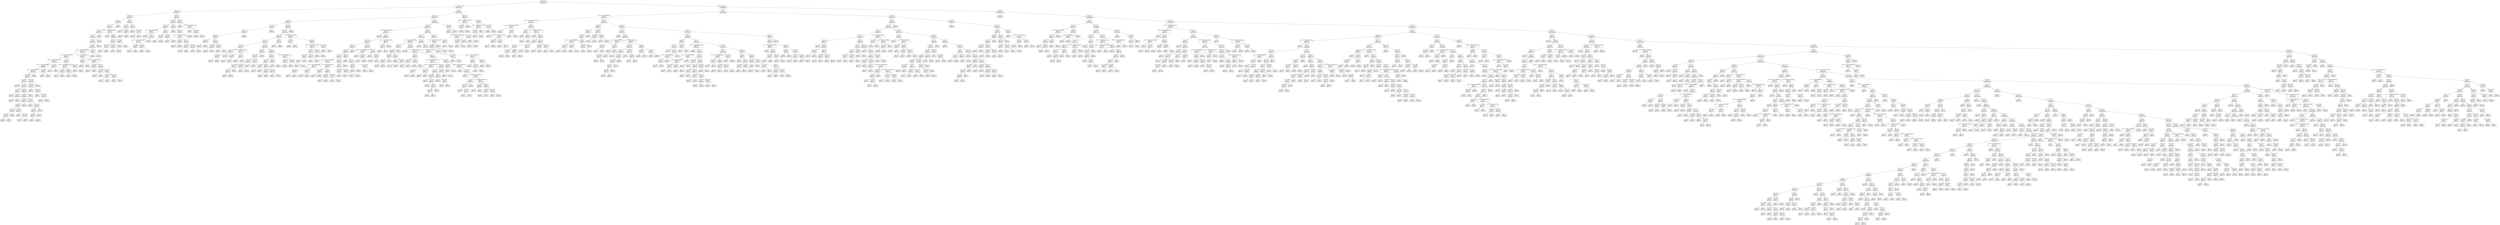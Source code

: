 digraph Tree {
node [shape=box, style="rounded", color="black", fontname=helvetica] ;
edge [fontname=helvetica] ;
0 [label="285 <= -4.4\ngini = 0.5\nsamples = 3313\nvalue = [2595, 2561]"] ;
1 [label="7 <= -5.1\ngini = 0.5\nsamples = 424\nvalue = [287, 344]"] ;
0 -> 1 [labeldistance=2.5, labelangle=45, headlabel="True"] ;
2 [label="43 <= -5.3\ngini = 0.5\nsamples = 157\nvalue = [123, 104]"] ;
1 -> 2 ;
3 [label="349 <= -5.1\ngini = 0.5\nsamples = 121\nvalue = [89, 88]"] ;
2 -> 3 ;
4 [label="9 <= -5.2\ngini = 0.5\nsamples = 110\nvalue = [85, 76]"] ;
3 -> 4 ;
5 [label="110 <= -5.7\ngini = 0.5\nsamples = 107\nvalue = [82, 76]"] ;
4 -> 5 ;
6 [label="45 <= 0.7\ngini = 0.5\nsamples = 98\nvalue = [77, 67]"] ;
5 -> 6 ;
7 [label="303 <= -2.5\ngini = 0.5\nsamples = 97\nvalue = [76, 67]"] ;
6 -> 7 ;
8 [label="372 <= -2.3\ngini = 0.5\nsamples = 95\nvalue = [76, 64]"] ;
7 -> 8 ;
9 [label="81 <= -3.2\ngini = 0.5\nsamples = 94\nvalue = [76, 63]"] ;
8 -> 9 ;
10 [label="380 <= -1.7014117331926443e+38\ngini = 0.5\nsamples = 92\nvalue = [75, 60]"] ;
9 -> 10 ;
11 [label="58 <= -1.7014117331926443e+38\ngini = 0.5\nsamples = 82\nvalue = [69, 53]"] ;
10 -> 11 ;
12 [label="356 <= -1.7014117331926443e+38\ngini = 0.5\nsamples = 76\nvalue = [63, 50]"] ;
11 -> 12 ;
13 [label="158 <= -1.7014117331926443e+38\ngini = 0.5\nsamples = 74\nvalue = [61, 49]"] ;
12 -> 13 ;
14 [label="0 <= -1.7014117331926443e+38\ngini = 0.5\nsamples = 72\nvalue = [60, 48]"] ;
13 -> 14 ;
15 [label="rain <= 1164.0\ngini = 0.5\nsamples = 71\nvalue = [60, 47]"] ;
14 -> 15 ;
16 [label="rain <= 11.5\ngini = 0.4\nsamples = 49\nvalue = [57, 19]"] ;
15 -> 16 ;
17 [label="gini = 0.0\nsamples = 18\nvalue = [30, 0]"] ;
16 -> 17 ;
18 [label="rain <= 60.0\ngini = 0.5\nsamples = 31\nvalue = [27, 19]"] ;
16 -> 18 ;
19 [label="rain <= 38.5\ngini = 0.2\nsamples = 7\nvalue = [1, 9]"] ;
18 -> 19 ;
20 [label="gini = 0.0\nsamples = 4\nvalue = [0, 6]"] ;
19 -> 20 ;
21 [label="rain <= 42.5\ngini = 0.4\nsamples = 3\nvalue = [1, 3]"] ;
19 -> 21 ;
22 [label="gini = 0.0\nsamples = 1\nvalue = [1, 0]"] ;
21 -> 22 ;
23 [label="gini = 0.0\nsamples = 2\nvalue = [0, 3]"] ;
21 -> 23 ;
24 [label="rain <= 814.0\ngini = 0.4\nsamples = 24\nvalue = [26, 10]"] ;
18 -> 24 ;
25 [label="rain <= 408.5\ngini = 0.4\nsamples = 21\nvalue = [20, 10]"] ;
24 -> 25 ;
26 [label="rain <= 254.0\ngini = 0.4\nsamples = 15\nvalue = [16, 5]"] ;
25 -> 26 ;
27 [label="rain <= 181.5\ngini = 0.5\nsamples = 10\nvalue = [7, 5]"] ;
26 -> 27 ;
28 [label="rain <= 124.5\ngini = 0.2\nsamples = 6\nvalue = [6, 1]"] ;
27 -> 28 ;
29 [label="rain <= 99.5\ngini = 0.5\nsamples = 2\nvalue = [1, 1]"] ;
28 -> 29 ;
30 [label="gini = 0.0\nsamples = 1\nvalue = [1, 0]"] ;
29 -> 30 ;
31 [label="gini = 0.0\nsamples = 1\nvalue = [0, 1]"] ;
29 -> 31 ;
32 [label="gini = 0.0\nsamples = 4\nvalue = [5, 0]"] ;
28 -> 32 ;
33 [label="rain <= 194.5\ngini = 0.3\nsamples = 4\nvalue = [1, 4]"] ;
27 -> 33 ;
34 [label="gini = 0.0\nsamples = 1\nvalue = [0, 2]"] ;
33 -> 34 ;
35 [label="rain <= 218.5\ngini = 0.4\nsamples = 3\nvalue = [1, 2]"] ;
33 -> 35 ;
36 [label="gini = 0.0\nsamples = 1\nvalue = [1, 0]"] ;
35 -> 36 ;
37 [label="gini = 0.0\nsamples = 2\nvalue = [0, 2]"] ;
35 -> 37 ;
38 [label="gini = 0.0\nsamples = 5\nvalue = [9, 0]"] ;
26 -> 38 ;
39 [label="rain <= 456.5\ngini = 0.5\nsamples = 6\nvalue = [4, 5]"] ;
25 -> 39 ;
40 [label="gini = 0.0\nsamples = 1\nvalue = [0, 3]"] ;
39 -> 40 ;
41 [label="rain <= 610.5\ngini = 0.4\nsamples = 5\nvalue = [4, 2]"] ;
39 -> 41 ;
42 [label="rain <= 518.0\ngini = 0.3\nsamples = 4\nvalue = [4, 1]"] ;
41 -> 42 ;
43 [label="rain <= 500.5\ngini = 0.5\nsamples = 2\nvalue = [1, 1]"] ;
42 -> 43 ;
44 [label="gini = 0.0\nsamples = 1\nvalue = [1, 0]"] ;
43 -> 44 ;
45 [label="gini = 0.0\nsamples = 1\nvalue = [0, 1]"] ;
43 -> 45 ;
46 [label="gini = 0.0\nsamples = 2\nvalue = [3, 0]"] ;
42 -> 46 ;
47 [label="gini = 0.0\nsamples = 1\nvalue = [0, 1]"] ;
41 -> 47 ;
48 [label="gini = 0.0\nsamples = 3\nvalue = [6, 0]"] ;
24 -> 48 ;
49 [label="rain <= 1753.0\ngini = 0.2\nsamples = 22\nvalue = [3, 28]"] ;
15 -> 49 ;
50 [label="rain <= 1358.0\ngini = 0.3\nsamples = 10\nvalue = [3, 12]"] ;
49 -> 50 ;
51 [label="gini = 0.0\nsamples = 6\nvalue = [0, 10]"] ;
50 -> 51 ;
52 [label="rain <= 1405.0\ngini = 0.5\nsamples = 4\nvalue = [3, 2]"] ;
50 -> 52 ;
53 [label="gini = 0.0\nsamples = 1\nvalue = [2, 0]"] ;
52 -> 53 ;
54 [label="rain <= 1619.0\ngini = 0.4\nsamples = 3\nvalue = [1, 2]"] ;
52 -> 54 ;
55 [label="gini = 0.0\nsamples = 2\nvalue = [0, 2]"] ;
54 -> 55 ;
56 [label="gini = 0.0\nsamples = 1\nvalue = [1, 0]"] ;
54 -> 56 ;
57 [label="gini = 0.0\nsamples = 12\nvalue = [0, 16]"] ;
49 -> 57 ;
58 [label="gini = 0.0\nsamples = 1\nvalue = [0, 1]"] ;
14 -> 58 ;
59 [label="rain <= 4670.5\ngini = 0.5\nsamples = 2\nvalue = [1, 1]"] ;
13 -> 59 ;
60 [label="gini = 0.0\nsamples = 1\nvalue = [1, 0]"] ;
59 -> 60 ;
61 [label="gini = 0.0\nsamples = 1\nvalue = [0, 1]"] ;
59 -> 61 ;
62 [label="rain <= 108.5\ngini = 0.4\nsamples = 2\nvalue = [2, 1]"] ;
12 -> 62 ;
63 [label="gini = 0.0\nsamples = 1\nvalue = [2, 0]"] ;
62 -> 63 ;
64 [label="gini = 0.0\nsamples = 1\nvalue = [0, 1]"] ;
62 -> 64 ;
65 [label="77 <= 1.8\ngini = 0.4\nsamples = 6\nvalue = [6, 3]"] ;
11 -> 65 ;
66 [label="198 <= -1.7014117331926443e+38\ngini = 0.4\nsamples = 4\nvalue = [5, 2]"] ;
65 -> 66 ;
67 [label="rain <= 36.0\ngini = 0.4\nsamples = 2\nvalue = [3, 1]"] ;
66 -> 67 ;
68 [label="gini = 0.0\nsamples = 1\nvalue = [3, 0]"] ;
67 -> 68 ;
69 [label="gini = 0.0\nsamples = 1\nvalue = [0, 1]"] ;
67 -> 69 ;
70 [label="rain <= 113.0\ngini = 0.4\nsamples = 2\nvalue = [2, 1]"] ;
66 -> 70 ;
71 [label="gini = 0.0\nsamples = 1\nvalue = [2, 0]"] ;
70 -> 71 ;
72 [label="gini = 0.0\nsamples = 1\nvalue = [0, 1]"] ;
70 -> 72 ;
73 [label="rain <= 41.0\ngini = 0.5\nsamples = 2\nvalue = [1, 1]"] ;
65 -> 73 ;
74 [label="gini = 0.0\nsamples = 1\nvalue = [1, 0]"] ;
73 -> 74 ;
75 [label="gini = 0.0\nsamples = 1\nvalue = [0, 1]"] ;
73 -> 75 ;
76 [label="72 <= -1.7014117331926443e+38\ngini = 0.5\nsamples = 10\nvalue = [6, 7]"] ;
10 -> 76 ;
77 [label="rain <= 259.5\ngini = 0.4\nsamples = 2\nvalue = [1, 2]"] ;
76 -> 77 ;
78 [label="gini = 0.0\nsamples = 1\nvalue = [1, 0]"] ;
77 -> 78 ;
79 [label="gini = 0.0\nsamples = 1\nvalue = [0, 2]"] ;
77 -> 79 ;
80 [label="321 <= -1.7014117331926443e+38\ngini = 0.5\nsamples = 8\nvalue = [5, 5]"] ;
76 -> 80 ;
81 [label="rain <= 1591.0\ngini = 0.5\nsamples = 2\nvalue = [1, 1]"] ;
80 -> 81 ;
82 [label="gini = 0.0\nsamples = 1\nvalue = [1, 0]"] ;
81 -> 82 ;
83 [label="gini = 0.0\nsamples = 1\nvalue = [0, 1]"] ;
81 -> 83 ;
84 [label="73 <= -6.1\ngini = 0.5\nsamples = 6\nvalue = [4, 4]"] ;
80 -> 84 ;
85 [label="rain <= 2502.5\ngini = 0.5\nsamples = 2\nvalue = [2, 2]"] ;
84 -> 85 ;
86 [label="gini = 0.0\nsamples = 1\nvalue = [2, 0]"] ;
85 -> 86 ;
87 [label="gini = 0.0\nsamples = 1\nvalue = [0, 2]"] ;
85 -> 87 ;
88 [label="157 <= -6.0\ngini = 0.5\nsamples = 4\nvalue = [2, 2]"] ;
84 -> 88 ;
89 [label="rain <= 2486.0\ngini = 0.5\nsamples = 2\nvalue = [1, 1]"] ;
88 -> 89 ;
90 [label="gini = 0.0\nsamples = 1\nvalue = [1, 0]"] ;
89 -> 90 ;
91 [label="gini = 0.0\nsamples = 1\nvalue = [0, 1]"] ;
89 -> 91 ;
92 [label="rain <= 288.0\ngini = 0.5\nsamples = 2\nvalue = [1, 1]"] ;
88 -> 92 ;
93 [label="gini = 0.0\nsamples = 1\nvalue = [1, 0]"] ;
92 -> 93 ;
94 [label="gini = 0.0\nsamples = 1\nvalue = [0, 1]"] ;
92 -> 94 ;
95 [label="rain <= 1183.0\ngini = 0.4\nsamples = 2\nvalue = [1, 3]"] ;
9 -> 95 ;
96 [label="gini = 0.0\nsamples = 1\nvalue = [0, 3]"] ;
95 -> 96 ;
97 [label="gini = 0.0\nsamples = 1\nvalue = [1, 0]"] ;
95 -> 97 ;
98 [label="gini = 0.0\nsamples = 1\nvalue = [0, 1]"] ;
8 -> 98 ;
99 [label="gini = 0.0\nsamples = 2\nvalue = [0, 3]"] ;
7 -> 99 ;
100 [label="gini = 0.0\nsamples = 1\nvalue = [1, 0]"] ;
6 -> 100 ;
101 [label="350 <= -1.7014117331926443e+38\ngini = 0.5\nsamples = 9\nvalue = [5, 9]"] ;
5 -> 101 ;
102 [label="gini = 0.0\nsamples = 1\nvalue = [0, 1]"] ;
101 -> 102 ;
103 [label="226 <= -5.3\ngini = 0.5\nsamples = 8\nvalue = [5, 8]"] ;
101 -> 103 ;
104 [label="246 <= -5.5\ngini = 0.4\nsamples = 4\nvalue = [2, 4]"] ;
103 -> 104 ;
105 [label="rain <= 167.5\ngini = 0.4\nsamples = 2\nvalue = [1, 2]"] ;
104 -> 105 ;
106 [label="gini = 0.0\nsamples = 1\nvalue = [1, 0]"] ;
105 -> 106 ;
107 [label="gini = 0.0\nsamples = 1\nvalue = [0, 2]"] ;
105 -> 107 ;
108 [label="rain <= 2502.5\ngini = 0.4\nsamples = 2\nvalue = [1, 2]"] ;
104 -> 108 ;
109 [label="gini = 0.0\nsamples = 1\nvalue = [1, 0]"] ;
108 -> 109 ;
110 [label="gini = 0.0\nsamples = 1\nvalue = [0, 2]"] ;
108 -> 110 ;
111 [label="rain <= 2850.5\ngini = 0.5\nsamples = 4\nvalue = [3, 4]"] ;
103 -> 111 ;
112 [label="gini = 0.0\nsamples = 2\nvalue = [3, 0]"] ;
111 -> 112 ;
113 [label="gini = 0.0\nsamples = 2\nvalue = [0, 4]"] ;
111 -> 113 ;
114 [label="gini = 0.0\nsamples = 3\nvalue = [3, 0]"] ;
4 -> 114 ;
115 [label="98 <= 0.1\ngini = 0.4\nsamples = 11\nvalue = [4, 12]"] ;
3 -> 115 ;
116 [label="58 <= -1.0\ngini = 0.2\nsamples = 7\nvalue = [1, 10]"] ;
115 -> 116 ;
117 [label="gini = 0.0\nsamples = 5\nvalue = [0, 7]"] ;
116 -> 117 ;
118 [label="rain <= 480.5\ngini = 0.4\nsamples = 2\nvalue = [1, 3]"] ;
116 -> 118 ;
119 [label="gini = 0.0\nsamples = 1\nvalue = [0, 3]"] ;
118 -> 119 ;
120 [label="gini = 0.0\nsamples = 1\nvalue = [1, 0]"] ;
118 -> 120 ;
121 [label="10 <= 0.7\ngini = 0.5\nsamples = 4\nvalue = [3, 2]"] ;
115 -> 121 ;
122 [label="gini = 0.0\nsamples = 2\nvalue = [2, 0]"] ;
121 -> 122 ;
123 [label="rain <= 319.0\ngini = 0.4\nsamples = 2\nvalue = [1, 2]"] ;
121 -> 123 ;
124 [label="gini = 0.0\nsamples = 1\nvalue = [1, 0]"] ;
123 -> 124 ;
125 [label="gini = 0.0\nsamples = 1\nvalue = [0, 2]"] ;
123 -> 125 ;
126 [label="185 <= -2.9\ngini = 0.4\nsamples = 36\nvalue = [34, 16]"] ;
2 -> 126 ;
127 [label="368 <= -5.2\ngini = 0.4\nsamples = 29\nvalue = [31, 11]"] ;
126 -> 127 ;
128 [label="182 <= -1.7\ngini = 0.5\nsamples = 13\nvalue = [12, 8]"] ;
127 -> 128 ;
129 [label="91 <= -1.7014117331926443e+38\ngini = 0.5\nsamples = 6\nvalue = [4, 5]"] ;
128 -> 129 ;
130 [label="gini = 0.0\nsamples = 1\nvalue = [0, 2]"] ;
129 -> 130 ;
131 [label="399 <= -2.0\ngini = 0.5\nsamples = 5\nvalue = [4, 3]"] ;
129 -> 131 ;
132 [label="368 <= -1.7014117331926443e+38\ngini = 0.5\nsamples = 4\nvalue = [3, 3]"] ;
131 -> 132 ;
133 [label="rain <= 228.5\ngini = 0.5\nsamples = 2\nvalue = [2, 2]"] ;
132 -> 133 ;
134 [label="gini = 0.0\nsamples = 1\nvalue = [0, 2]"] ;
133 -> 134 ;
135 [label="gini = 0.0\nsamples = 1\nvalue = [2, 0]"] ;
133 -> 135 ;
136 [label="rain <= 439.0\ngini = 0.5\nsamples = 2\nvalue = [1, 1]"] ;
132 -> 136 ;
137 [label="gini = 0.0\nsamples = 1\nvalue = [1, 0]"] ;
136 -> 137 ;
138 [label="gini = 0.0\nsamples = 1\nvalue = [0, 1]"] ;
136 -> 138 ;
139 [label="gini = 0.0\nsamples = 1\nvalue = [1, 0]"] ;
131 -> 139 ;
140 [label="60 <= 1.7\ngini = 0.4\nsamples = 7\nvalue = [8, 3]"] ;
128 -> 140 ;
141 [label="rain <= 1719.5\ngini = 0.4\nsamples = 3\nvalue = [3, 1]"] ;
140 -> 141 ;
142 [label="gini = 0.0\nsamples = 2\nvalue = [3, 0]"] ;
141 -> 142 ;
143 [label="gini = 0.0\nsamples = 1\nvalue = [0, 1]"] ;
141 -> 143 ;
144 [label="rain <= 36.0\ngini = 0.4\nsamples = 4\nvalue = [5, 2]"] ;
140 -> 144 ;
145 [label="gini = 0.0\nsamples = 2\nvalue = [5, 0]"] ;
144 -> 145 ;
146 [label="gini = 0.0\nsamples = 2\nvalue = [0, 2]"] ;
144 -> 146 ;
147 [label="28 <= -5.2\ngini = 0.2\nsamples = 16\nvalue = [19, 3]"] ;
127 -> 147 ;
148 [label="gini = 0.0\nsamples = 7\nvalue = [10, 0]"] ;
147 -> 148 ;
149 [label="196 <= -0.9\ngini = 0.4\nsamples = 9\nvalue = [9, 3]"] ;
147 -> 149 ;
150 [label="207 <= -1.7014117331926443e+38\ngini = 0.4\nsamples = 7\nvalue = [7, 3]"] ;
149 -> 150 ;
151 [label="rain <= 50.5\ngini = 0.4\nsamples = 3\nvalue = [3, 1]"] ;
150 -> 151 ;
152 [label="gini = 0.0\nsamples = 1\nvalue = [0, 1]"] ;
151 -> 152 ;
153 [label="gini = 0.0\nsamples = 2\nvalue = [3, 0]"] ;
151 -> 153 ;
154 [label="333 <= -4.3\ngini = 0.4\nsamples = 4\nvalue = [4, 2]"] ;
150 -> 154 ;
155 [label="rain <= 2902.0\ngini = 0.4\nsamples = 2\nvalue = [2, 1]"] ;
154 -> 155 ;
156 [label="gini = 0.0\nsamples = 1\nvalue = [2, 0]"] ;
155 -> 156 ;
157 [label="gini = 0.0\nsamples = 1\nvalue = [0, 1]"] ;
155 -> 157 ;
158 [label="rain <= 263.5\ngini = 0.4\nsamples = 2\nvalue = [2, 1]"] ;
154 -> 158 ;
159 [label="gini = 0.0\nsamples = 1\nvalue = [0, 1]"] ;
158 -> 159 ;
160 [label="gini = 0.0\nsamples = 1\nvalue = [2, 0]"] ;
158 -> 160 ;
161 [label="gini = 0.0\nsamples = 2\nvalue = [2, 0]"] ;
149 -> 161 ;
162 [label="399 <= 1.5\ngini = 0.5\nsamples = 7\nvalue = [3, 5]"] ;
126 -> 162 ;
163 [label="gini = 0.0\nsamples = 3\nvalue = [0, 4]"] ;
162 -> 163 ;
164 [label="52 <= -1.7014117331926443e+38\ngini = 0.4\nsamples = 4\nvalue = [3, 1]"] ;
162 -> 164 ;
165 [label="gini = 0.0\nsamples = 1\nvalue = [1, 0]"] ;
164 -> 165 ;
166 [label="rain <= 323.5\ngini = 0.4\nsamples = 3\nvalue = [2, 1]"] ;
164 -> 166 ;
167 [label="gini = 0.0\nsamples = 2\nvalue = [2, 0]"] ;
166 -> 167 ;
168 [label="gini = 0.0\nsamples = 1\nvalue = [0, 1]"] ;
166 -> 168 ;
169 [label="97 <= 14.4\ngini = 0.5\nsamples = 267\nvalue = [164, 240]"] ;
1 -> 169 ;
170 [label="10 <= -3.3\ngini = 0.5\nsamples = 254\nvalue = [160, 218]"] ;
169 -> 170 ;
171 [label="60 <= -4.8\ngini = 0.4\nsamples = 69\nvalue = [31, 73]"] ;
170 -> 171 ;
172 [label="3 <= -5.0\ngini = 0.2\nsamples = 15\nvalue = [3, 22]"] ;
171 -> 172 ;
173 [label="147 <= -1.3\ngini = 0.4\nsamples = 7\nvalue = [3, 6]"] ;
172 -> 173 ;
174 [label="350 <= -5.1\ngini = 0.5\nsamples = 6\nvalue = [3, 4]"] ;
173 -> 174 ;
175 [label="rain <= 129.0\ngini = 0.4\nsamples = 2\nvalue = [1, 2]"] ;
174 -> 175 ;
176 [label="gini = 0.0\nsamples = 1\nvalue = [0, 2]"] ;
175 -> 176 ;
177 [label="gini = 0.0\nsamples = 1\nvalue = [1, 0]"] ;
175 -> 177 ;
178 [label="324 <= -4.7\ngini = 0.5\nsamples = 4\nvalue = [2, 2]"] ;
174 -> 178 ;
179 [label="rain <= 2573.0\ngini = 0.5\nsamples = 2\nvalue = [1, 1]"] ;
178 -> 179 ;
180 [label="gini = 0.0\nsamples = 1\nvalue = [1, 0]"] ;
179 -> 180 ;
181 [label="gini = 0.0\nsamples = 1\nvalue = [0, 1]"] ;
179 -> 181 ;
182 [label="rain <= 652.0\ngini = 0.5\nsamples = 2\nvalue = [1, 1]"] ;
178 -> 182 ;
183 [label="gini = 0.0\nsamples = 1\nvalue = [1, 0]"] ;
182 -> 183 ;
184 [label="gini = 0.0\nsamples = 1\nvalue = [0, 1]"] ;
182 -> 184 ;
185 [label="gini = 0.0\nsamples = 1\nvalue = [0, 2]"] ;
173 -> 185 ;
186 [label="gini = 0.0\nsamples = 8\nvalue = [0, 16]"] ;
172 -> 186 ;
187 [label="48 <= -0.8\ngini = 0.5\nsamples = 54\nvalue = [28, 51]"] ;
171 -> 187 ;
188 [label="102 <= -0.4\ngini = 0.5\nsamples = 49\nvalue = [28, 43]"] ;
187 -> 188 ;
189 [label="283 <= -4.4\ngini = 0.4\nsamples = 39\nvalue = [19, 37]"] ;
188 -> 189 ;
190 [label="279 <= -4.8\ngini = 0.5\nsamples = 33\nvalue = [18, 29]"] ;
189 -> 190 ;
191 [label="126 <= -4.7\ngini = 0.5\nsamples = 8\nvalue = [6, 4]"] ;
190 -> 191 ;
192 [label="284 <= -4.8\ngini = 0.3\nsamples = 4\nvalue = [4, 1]"] ;
191 -> 192 ;
193 [label="rain <= 2626.5\ngini = 0.4\nsamples = 2\nvalue = [2, 1]"] ;
192 -> 193 ;
194 [label="gini = 0.0\nsamples = 1\nvalue = [2, 0]"] ;
193 -> 194 ;
195 [label="gini = 0.0\nsamples = 1\nvalue = [0, 1]"] ;
193 -> 195 ;
196 [label="gini = 0.0\nsamples = 2\nvalue = [2, 0]"] ;
192 -> 196 ;
197 [label="373 <= -1.7014117331926443e+38\ngini = 0.5\nsamples = 4\nvalue = [2, 3]"] ;
191 -> 197 ;
198 [label="rain <= 2304.5\ngini = 0.4\nsamples = 2\nvalue = [1, 2]"] ;
197 -> 198 ;
199 [label="gini = 0.0\nsamples = 1\nvalue = [0, 2]"] ;
198 -> 199 ;
200 [label="gini = 0.0\nsamples = 1\nvalue = [1, 0]"] ;
198 -> 200 ;
201 [label="rain <= 35.0\ngini = 0.5\nsamples = 2\nvalue = [1, 1]"] ;
197 -> 201 ;
202 [label="gini = 0.0\nsamples = 1\nvalue = [1, 0]"] ;
201 -> 202 ;
203 [label="gini = 0.0\nsamples = 1\nvalue = [0, 1]"] ;
201 -> 203 ;
204 [label="221 <= -4.6\ngini = 0.4\nsamples = 25\nvalue = [12, 25]"] ;
190 -> 204 ;
205 [label="384 <= -4.7\ngini = 0.3\nsamples = 13\nvalue = [4, 15]"] ;
204 -> 205 ;
206 [label="132 <= -4.6\ngini = 0.4\nsamples = 8\nvalue = [4, 8]"] ;
205 -> 206 ;
207 [label="299 <= -4.7\ngini = 0.4\nsamples = 6\nvalue = [3, 7]"] ;
206 -> 207 ;
208 [label="rain <= 223.0\ngini = 0.4\nsamples = 4\nvalue = [2, 4]"] ;
207 -> 208 ;
209 [label="rain <= 17.0\ngini = 0.4\nsamples = 3\nvalue = [2, 1]"] ;
208 -> 209 ;
210 [label="gini = 0.0\nsamples = 1\nvalue = [0, 1]"] ;
209 -> 210 ;
211 [label="gini = 0.0\nsamples = 2\nvalue = [2, 0]"] ;
209 -> 211 ;
212 [label="gini = 0.0\nsamples = 1\nvalue = [0, 3]"] ;
208 -> 212 ;
213 [label="rain <= 2668.5\ngini = 0.4\nsamples = 2\nvalue = [1, 3]"] ;
207 -> 213 ;
214 [label="gini = 0.0\nsamples = 1\nvalue = [1, 0]"] ;
213 -> 214 ;
215 [label="gini = 0.0\nsamples = 1\nvalue = [0, 3]"] ;
213 -> 215 ;
216 [label="rain <= 3104.5\ngini = 0.5\nsamples = 2\nvalue = [1, 1]"] ;
206 -> 216 ;
217 [label="gini = 0.0\nsamples = 1\nvalue = [1, 0]"] ;
216 -> 217 ;
218 [label="gini = 0.0\nsamples = 1\nvalue = [0, 1]"] ;
216 -> 218 ;
219 [label="gini = 0.0\nsamples = 5\nvalue = [0, 7]"] ;
205 -> 219 ;
220 [label="279 <= -4.3\ngini = 0.5\nsamples = 12\nvalue = [8, 10]"] ;
204 -> 220 ;
221 [label="258 <= -4.3\ngini = 0.5\nsamples = 8\nvalue = [5, 4]"] ;
220 -> 221 ;
222 [label="208 <= -4.6\ngini = 0.5\nsamples = 6\nvalue = [3, 3]"] ;
221 -> 222 ;
223 [label="rain <= 183.0\ngini = 0.5\nsamples = 2\nvalue = [1, 1]"] ;
222 -> 223 ;
224 [label="gini = 0.0\nsamples = 1\nvalue = [1, 0]"] ;
223 -> 224 ;
225 [label="gini = 0.0\nsamples = 1\nvalue = [0, 1]"] ;
223 -> 225 ;
226 [label="218 <= -4.6\ngini = 0.5\nsamples = 4\nvalue = [2, 2]"] ;
222 -> 226 ;
227 [label="rain <= 578.0\ngini = 0.5\nsamples = 2\nvalue = [1, 1]"] ;
226 -> 227 ;
228 [label="gini = 0.0\nsamples = 1\nvalue = [1, 0]"] ;
227 -> 228 ;
229 [label="gini = 0.0\nsamples = 1\nvalue = [0, 1]"] ;
227 -> 229 ;
230 [label="rain <= 513.5\ngini = 0.5\nsamples = 2\nvalue = [1, 1]"] ;
226 -> 230 ;
231 [label="gini = 0.0\nsamples = 1\nvalue = [1, 0]"] ;
230 -> 231 ;
232 [label="gini = 0.0\nsamples = 1\nvalue = [0, 1]"] ;
230 -> 232 ;
233 [label="rain <= 40.5\ngini = 0.4\nsamples = 2\nvalue = [2, 1]"] ;
221 -> 233 ;
234 [label="gini = 0.0\nsamples = 1\nvalue = [2, 0]"] ;
233 -> 234 ;
235 [label="gini = 0.0\nsamples = 1\nvalue = [0, 1]"] ;
233 -> 235 ;
236 [label="57 <= -1.7014117331926443e+38\ngini = 0.4\nsamples = 4\nvalue = [3, 6]"] ;
220 -> 236 ;
237 [label="rain <= 1119.0\ngini = 0.4\nsamples = 2\nvalue = [2, 4]"] ;
236 -> 237 ;
238 [label="gini = 0.0\nsamples = 1\nvalue = [0, 4]"] ;
237 -> 238 ;
239 [label="gini = 0.0\nsamples = 1\nvalue = [2, 0]"] ;
237 -> 239 ;
240 [label="rain <= 395.0\ngini = 0.4\nsamples = 2\nvalue = [1, 2]"] ;
236 -> 240 ;
241 [label="gini = 0.0\nsamples = 1\nvalue = [0, 2]"] ;
240 -> 241 ;
242 [label="gini = 0.0\nsamples = 1\nvalue = [1, 0]"] ;
240 -> 242 ;
243 [label="rain <= 10.5\ngini = 0.2\nsamples = 6\nvalue = [1, 8]"] ;
189 -> 243 ;
244 [label="gini = 0.0\nsamples = 1\nvalue = [1, 0]"] ;
243 -> 244 ;
245 [label="gini = 0.0\nsamples = 5\nvalue = [0, 8]"] ;
243 -> 245 ;
246 [label="273 <= -1.7014117331926443e+38\ngini = 0.5\nsamples = 10\nvalue = [9, 6]"] ;
188 -> 246 ;
247 [label="rain <= 195.0\ngini = 0.4\nsamples = 2\nvalue = [3, 1]"] ;
246 -> 247 ;
248 [label="gini = 0.0\nsamples = 1\nvalue = [3, 0]"] ;
247 -> 248 ;
249 [label="gini = 0.0\nsamples = 1\nvalue = [0, 1]"] ;
247 -> 249 ;
250 [label="365 <= 0.1\ngini = 0.5\nsamples = 8\nvalue = [6, 5]"] ;
246 -> 250 ;
251 [label="152 <= -1.7014117331926443e+38\ngini = 0.5\nsamples = 6\nvalue = [4, 4]"] ;
250 -> 251 ;
252 [label="270 <= 0.4\ngini = 0.5\nsamples = 4\nvalue = [3, 3]"] ;
251 -> 252 ;
253 [label="rain <= 705.0\ngini = 0.5\nsamples = 2\nvalue = [2, 2]"] ;
252 -> 253 ;
254 [label="gini = 0.0\nsamples = 1\nvalue = [2, 0]"] ;
253 -> 254 ;
255 [label="gini = 0.0\nsamples = 1\nvalue = [0, 2]"] ;
253 -> 255 ;
256 [label="rain <= 273.0\ngini = 0.5\nsamples = 2\nvalue = [1, 1]"] ;
252 -> 256 ;
257 [label="gini = 0.0\nsamples = 1\nvalue = [0, 1]"] ;
256 -> 257 ;
258 [label="gini = 0.0\nsamples = 1\nvalue = [1, 0]"] ;
256 -> 258 ;
259 [label="rain <= 613.5\ngini = 0.5\nsamples = 2\nvalue = [1, 1]"] ;
251 -> 259 ;
260 [label="gini = 0.0\nsamples = 1\nvalue = [1, 0]"] ;
259 -> 260 ;
261 [label="gini = 0.0\nsamples = 1\nvalue = [0, 1]"] ;
259 -> 261 ;
262 [label="rain <= 483.0\ngini = 0.4\nsamples = 2\nvalue = [2, 1]"] ;
250 -> 262 ;
263 [label="gini = 0.0\nsamples = 1\nvalue = [0, 1]"] ;
262 -> 263 ;
264 [label="gini = 0.0\nsamples = 1\nvalue = [2, 0]"] ;
262 -> 264 ;
265 [label="gini = 0.0\nsamples = 5\nvalue = [0, 8]"] ;
187 -> 265 ;
266 [label="197 <= 13.1\ngini = 0.5\nsamples = 185\nvalue = [129, 145]"] ;
170 -> 266 ;
267 [label="153 <= -0.7\ngini = 0.5\nsamples = 178\nvalue = [119, 141]"] ;
266 -> 267 ;
268 [label="17 <= -1.7014117331926443e+38\ngini = 0.5\nsamples = 50\nvalue = [40, 31]"] ;
267 -> 268 ;
269 [label="gini = 0.0\nsamples = 4\nvalue = [4, 0]"] ;
268 -> 269 ;
270 [label="331 <= 3.1\ngini = 0.5\nsamples = 46\nvalue = [36, 31]"] ;
268 -> 270 ;
271 [label="399 <= -0.3\ngini = 0.5\nsamples = 42\nvalue = [31, 30]"] ;
270 -> 271 ;
272 [label="208 <= -1.1\ngini = 0.5\nsamples = 28\nvalue = [23, 17]"] ;
271 -> 272 ;
273 [label="217 <= -1.6\ngini = 0.5\nsamples = 25\nvalue = [19, 17]"] ;
272 -> 273 ;
274 [label="123 <= -2.3\ngini = 0.5\nsamples = 19\nvalue = [17, 12]"] ;
273 -> 274 ;
275 [label="163 <= -1.7014117331926443e+38\ngini = 0.5\nsamples = 14\nvalue = [11, 10]"] ;
274 -> 275 ;
276 [label="197 <= -1.7014117331926443e+38\ngini = 0.5\nsamples = 4\nvalue = [5, 4]"] ;
275 -> 276 ;
277 [label="rain <= 167.0\ngini = 0.5\nsamples = 2\nvalue = [4, 3]"] ;
276 -> 277 ;
278 [label="gini = 0.0\nsamples = 1\nvalue = [0, 3]"] ;
277 -> 278 ;
279 [label="gini = 0.0\nsamples = 1\nvalue = [4, 0]"] ;
277 -> 279 ;
280 [label="rain <= 608.5\ngini = 0.5\nsamples = 2\nvalue = [1, 1]"] ;
276 -> 280 ;
281 [label="gini = 0.0\nsamples = 1\nvalue = [1, 0]"] ;
280 -> 281 ;
282 [label="gini = 0.0\nsamples = 1\nvalue = [0, 1]"] ;
280 -> 282 ;
283 [label="1 <= -1.7014117331926443e+38\ngini = 0.5\nsamples = 10\nvalue = [6, 6]"] ;
275 -> 283 ;
284 [label="rain <= 232.0\ngini = 0.5\nsamples = 2\nvalue = [1, 1]"] ;
283 -> 284 ;
285 [label="gini = 0.0\nsamples = 1\nvalue = [1, 0]"] ;
284 -> 285 ;
286 [label="gini = 0.0\nsamples = 1\nvalue = [0, 1]"] ;
284 -> 286 ;
287 [label="292 <= -3.7\ngini = 0.5\nsamples = 8\nvalue = [5, 5]"] ;
283 -> 287 ;
288 [label="rain <= 280.0\ngini = 0.5\nsamples = 6\nvalue = [4, 4]"] ;
287 -> 288 ;
289 [label="gini = 0.0\nsamples = 3\nvalue = [4, 0]"] ;
288 -> 289 ;
290 [label="gini = 0.0\nsamples = 3\nvalue = [0, 4]"] ;
288 -> 290 ;
291 [label="rain <= 1089.0\ngini = 0.5\nsamples = 2\nvalue = [1, 1]"] ;
287 -> 291 ;
292 [label="gini = 0.0\nsamples = 1\nvalue = [1, 0]"] ;
291 -> 292 ;
293 [label="gini = 0.0\nsamples = 1\nvalue = [0, 1]"] ;
291 -> 293 ;
294 [label="122 <= -0.9\ngini = 0.4\nsamples = 5\nvalue = [6, 2]"] ;
274 -> 294 ;
295 [label="84 <= -1.9\ngini = 0.4\nsamples = 4\nvalue = [5, 2]"] ;
294 -> 295 ;
296 [label="rain <= 1968.0\ngini = 0.4\nsamples = 2\nvalue = [2, 1]"] ;
295 -> 296 ;
297 [label="gini = 0.0\nsamples = 1\nvalue = [2, 0]"] ;
296 -> 297 ;
298 [label="gini = 0.0\nsamples = 1\nvalue = [0, 1]"] ;
296 -> 298 ;
299 [label="rain <= 3073.5\ngini = 0.4\nsamples = 2\nvalue = [3, 1]"] ;
295 -> 299 ;
300 [label="gini = 0.0\nsamples = 1\nvalue = [3, 0]"] ;
299 -> 300 ;
301 [label="gini = 0.0\nsamples = 1\nvalue = [0, 1]"] ;
299 -> 301 ;
302 [label="gini = 0.0\nsamples = 1\nvalue = [1, 0]"] ;
294 -> 302 ;
303 [label="254 <= -0.9\ngini = 0.4\nsamples = 6\nvalue = [2, 5]"] ;
273 -> 303 ;
304 [label="gini = 0.0\nsamples = 2\nvalue = [0, 3]"] ;
303 -> 304 ;
305 [label="91 <= -0.9\ngini = 0.5\nsamples = 4\nvalue = [2, 2]"] ;
303 -> 305 ;
306 [label="rain <= 26.0\ngini = 0.5\nsamples = 2\nvalue = [1, 1]"] ;
305 -> 306 ;
307 [label="gini = 0.0\nsamples = 1\nvalue = [1, 0]"] ;
306 -> 307 ;
308 [label="gini = 0.0\nsamples = 1\nvalue = [0, 1]"] ;
306 -> 308 ;
309 [label="rain <= 162.0\ngini = 0.5\nsamples = 2\nvalue = [1, 1]"] ;
305 -> 309 ;
310 [label="gini = 0.0\nsamples = 1\nvalue = [1, 0]"] ;
309 -> 310 ;
311 [label="gini = 0.0\nsamples = 1\nvalue = [0, 1]"] ;
309 -> 311 ;
312 [label="gini = 0.0\nsamples = 3\nvalue = [4, 0]"] ;
272 -> 312 ;
313 [label="rain <= 748.5\ngini = 0.5\nsamples = 14\nvalue = [8, 13]"] ;
271 -> 313 ;
314 [label="320 <= -1.7014117331926443e+38\ngini = 0.3\nsamples = 5\nvalue = [7, 2]"] ;
313 -> 314 ;
315 [label="gini = 0.0\nsamples = 3\nvalue = [4, 0]"] ;
314 -> 315 ;
316 [label="rain <= 199.5\ngini = 0.5\nsamples = 2\nvalue = [3, 2]"] ;
314 -> 316 ;
317 [label="gini = 0.0\nsamples = 1\nvalue = [0, 2]"] ;
316 -> 317 ;
318 [label="gini = 0.0\nsamples = 1\nvalue = [3, 0]"] ;
316 -> 318 ;
319 [label="138 <= 2.7\ngini = 0.2\nsamples = 9\nvalue = [1, 11]"] ;
313 -> 319 ;
320 [label="gini = 0.0\nsamples = 7\nvalue = [0, 10]"] ;
319 -> 320 ;
321 [label="rain <= 1427.0\ngini = 0.5\nsamples = 2\nvalue = [1, 1]"] ;
319 -> 321 ;
322 [label="gini = 0.0\nsamples = 1\nvalue = [0, 1]"] ;
321 -> 322 ;
323 [label="gini = 0.0\nsamples = 1\nvalue = [1, 0]"] ;
321 -> 323 ;
324 [label="134 <= -1.7014117331926443e+38\ngini = 0.3\nsamples = 4\nvalue = [5, 1]"] ;
270 -> 324 ;
325 [label="rain <= 135.5\ngini = 0.4\nsamples = 2\nvalue = [2, 1]"] ;
324 -> 325 ;
326 [label="gini = 0.0\nsamples = 1\nvalue = [2, 0]"] ;
325 -> 326 ;
327 [label="gini = 0.0\nsamples = 1\nvalue = [0, 1]"] ;
325 -> 327 ;
328 [label="gini = 0.0\nsamples = 2\nvalue = [3, 0]"] ;
324 -> 328 ;
329 [label="158 <= 9.8\ngini = 0.5\nsamples = 128\nvalue = [79, 110]"] ;
267 -> 329 ;
330 [label="306 <= 2.1\ngini = 0.5\nsamples = 117\nvalue = [77, 100]"] ;
329 -> 330 ;
331 [label="19 <= -1.7014117331926443e+38\ngini = 0.5\nsamples = 101\nvalue = [61, 92]"] ;
330 -> 331 ;
332 [label="162 <= 1.9\ngini = 0.5\nsamples = 16\nvalue = [12, 9]"] ;
331 -> 332 ;
333 [label="rain <= 340.0\ngini = 0.5\nsamples = 14\nvalue = [9, 9]"] ;
332 -> 333 ;
334 [label="rain <= 109.5\ngini = 0.2\nsamples = 6\nvalue = [8, 1]"] ;
333 -> 334 ;
335 [label="34 <= 2.5\ngini = 0.4\nsamples = 3\nvalue = [2, 1]"] ;
334 -> 335 ;
336 [label="gini = 0.0\nsamples = 2\nvalue = [2, 0]"] ;
335 -> 336 ;
337 [label="gini = 0.0\nsamples = 1\nvalue = [0, 1]"] ;
335 -> 337 ;
338 [label="gini = 0.0\nsamples = 3\nvalue = [6, 0]"] ;
334 -> 338 ;
339 [label="159 <= 2.4\ngini = 0.2\nsamples = 8\nvalue = [1, 8]"] ;
333 -> 339 ;
340 [label="gini = 0.0\nsamples = 5\nvalue = [0, 6]"] ;
339 -> 340 ;
341 [label="rain <= 611.5\ngini = 0.4\nsamples = 3\nvalue = [1, 2]"] ;
339 -> 341 ;
342 [label="gini = 0.0\nsamples = 2\nvalue = [0, 2]"] ;
341 -> 342 ;
343 [label="gini = 0.0\nsamples = 1\nvalue = [1, 0]"] ;
341 -> 343 ;
344 [label="gini = 0.0\nsamples = 2\nvalue = [3, 0]"] ;
332 -> 344 ;
345 [label="rain <= 16.5\ngini = 0.5\nsamples = 85\nvalue = [49, 83]"] ;
331 -> 345 ;
346 [label="gini = 0.0\nsamples = 20\nvalue = [26, 0]"] ;
345 -> 346 ;
347 [label="0 <= -1.7014117331926443e+38\ngini = 0.3\nsamples = 65\nvalue = [23, 83]"] ;
345 -> 347 ;
348 [label="339 <= 6.4\ngini = 0.5\nsamples = 4\nvalue = [5, 3]"] ;
347 -> 348 ;
349 [label="rain <= 386.0\ngini = 0.4\nsamples = 2\nvalue = [4, 2]"] ;
348 -> 349 ;
350 [label="gini = 0.0\nsamples = 1\nvalue = [0, 2]"] ;
349 -> 350 ;
351 [label="gini = 0.0\nsamples = 1\nvalue = [4, 0]"] ;
349 -> 351 ;
352 [label="rain <= 1902.5\ngini = 0.5\nsamples = 2\nvalue = [1, 1]"] ;
348 -> 352 ;
353 [label="gini = 0.0\nsamples = 1\nvalue = [1, 0]"] ;
352 -> 353 ;
354 [label="gini = 0.0\nsamples = 1\nvalue = [0, 1]"] ;
352 -> 354 ;
355 [label="218 <= 1.0\ngini = 0.3\nsamples = 61\nvalue = [18, 80]"] ;
347 -> 355 ;
356 [label="149 <= -1.7014117331926443e+38\ngini = 0.2\nsamples = 31\nvalue = [6, 45]"] ;
355 -> 356 ;
357 [label="234 <= -1.7014117331926443e+38\ngini = 0.5\nsamples = 4\nvalue = [2, 3]"] ;
356 -> 357 ;
358 [label="rain <= 340.5\ngini = 0.4\nsamples = 2\nvalue = [1, 2]"] ;
357 -> 358 ;
359 [label="gini = 0.0\nsamples = 1\nvalue = [1, 0]"] ;
358 -> 359 ;
360 [label="gini = 0.0\nsamples = 1\nvalue = [0, 2]"] ;
358 -> 360 ;
361 [label="rain <= 479.5\ngini = 0.5\nsamples = 2\nvalue = [1, 1]"] ;
357 -> 361 ;
362 [label="gini = 0.0\nsamples = 1\nvalue = [0, 1]"] ;
361 -> 362 ;
363 [label="gini = 0.0\nsamples = 1\nvalue = [1, 0]"] ;
361 -> 363 ;
364 [label="290 <= 1.9\ngini = 0.2\nsamples = 27\nvalue = [4, 42]"] ;
356 -> 364 ;
365 [label="173 <= -1.1\ngini = 0.1\nsamples = 25\nvalue = [3, 41]"] ;
364 -> 365 ;
366 [label="rain <= 155.5\ngini = 0.4\nsamples = 5\nvalue = [2, 6]"] ;
365 -> 366 ;
367 [label="gini = 0.0\nsamples = 1\nvalue = [0, 3]"] ;
366 -> 367 ;
368 [label="38 <= -0.5\ngini = 0.5\nsamples = 4\nvalue = [2, 3]"] ;
366 -> 368 ;
369 [label="gini = 0.0\nsamples = 1\nvalue = [1, 0]"] ;
368 -> 369 ;
370 [label="124 <= 0.6\ngini = 0.4\nsamples = 3\nvalue = [1, 3]"] ;
368 -> 370 ;
371 [label="rain <= 1213.0\ngini = 0.4\nsamples = 2\nvalue = [1, 2]"] ;
370 -> 371 ;
372 [label="gini = 0.0\nsamples = 1\nvalue = [1, 0]"] ;
371 -> 372 ;
373 [label="gini = 0.0\nsamples = 1\nvalue = [0, 2]"] ;
371 -> 373 ;
374 [label="gini = 0.0\nsamples = 1\nvalue = [0, 1]"] ;
370 -> 374 ;
375 [label="216 <= 1.2\ngini = 0.1\nsamples = 20\nvalue = [1, 35]"] ;
365 -> 375 ;
376 [label="gini = 0.0\nsamples = 16\nvalue = [0, 30]"] ;
375 -> 376 ;
377 [label="rain <= 303.0\ngini = 0.3\nsamples = 4\nvalue = [1, 5]"] ;
375 -> 377 ;
378 [label="gini = 0.0\nsamples = 3\nvalue = [0, 5]"] ;
377 -> 378 ;
379 [label="gini = 0.0\nsamples = 1\nvalue = [1, 0]"] ;
377 -> 379 ;
380 [label="rain <= 406.5\ngini = 0.5\nsamples = 2\nvalue = [1, 1]"] ;
364 -> 380 ;
381 [label="gini = 0.0\nsamples = 1\nvalue = [0, 1]"] ;
380 -> 381 ;
382 [label="gini = 0.0\nsamples = 1\nvalue = [1, 0]"] ;
380 -> 382 ;
383 [label="113 <= 1.2\ngini = 0.4\nsamples = 30\nvalue = [12, 35]"] ;
355 -> 383 ;
384 [label="rain <= 802.0\ngini = 0.4\nsamples = 2\nvalue = [2, 1]"] ;
383 -> 384 ;
385 [label="gini = 0.0\nsamples = 1\nvalue = [0, 1]"] ;
384 -> 385 ;
386 [label="gini = 0.0\nsamples = 1\nvalue = [2, 0]"] ;
384 -> 386 ;
387 [label="278 <= -1.7014117331926443e+38\ngini = 0.4\nsamples = 28\nvalue = [10, 34]"] ;
383 -> 387 ;
388 [label="gini = 0.0\nsamples = 5\nvalue = [0, 6]"] ;
387 -> 388 ;
389 [label="330 <= -0.3\ngini = 0.4\nsamples = 23\nvalue = [10, 28]"] ;
387 -> 389 ;
390 [label="gini = 0.0\nsamples = 1\nvalue = [1, 0]"] ;
389 -> 390 ;
391 [label="220 <= -1.7014117331926443e+38\ngini = 0.4\nsamples = 22\nvalue = [9, 28]"] ;
389 -> 391 ;
392 [label="394 <= 2.7\ngini = 0.3\nsamples = 9\nvalue = [2, 11]"] ;
391 -> 392 ;
393 [label="rain <= 727.0\ngini = 0.3\nsamples = 6\nvalue = [2, 7]"] ;
392 -> 393 ;
394 [label="gini = 0.0\nsamples = 1\nvalue = [1, 0]"] ;
393 -> 394 ;
395 [label="rain <= 1377.5\ngini = 0.2\nsamples = 5\nvalue = [1, 7]"] ;
393 -> 395 ;
396 [label="gini = 0.0\nsamples = 4\nvalue = [0, 7]"] ;
395 -> 396 ;
397 [label="gini = 0.0\nsamples = 1\nvalue = [1, 0]"] ;
395 -> 397 ;
398 [label="gini = 0.0\nsamples = 3\nvalue = [0, 4]"] ;
392 -> 398 ;
399 [label="52 <= -1.7014117331926443e+38\ngini = 0.4\nsamples = 13\nvalue = [7, 17]"] ;
391 -> 399 ;
400 [label="rain <= 3507.0\ngini = 0.4\nsamples = 7\nvalue = [3, 8]"] ;
399 -> 400 ;
401 [label="gini = 0.0\nsamples = 2\nvalue = [3, 0]"] ;
400 -> 401 ;
402 [label="gini = 0.0\nsamples = 5\nvalue = [0, 8]"] ;
400 -> 402 ;
403 [label="390 <= 4.9\ngini = 0.4\nsamples = 6\nvalue = [4, 9]"] ;
399 -> 403 ;
404 [label="rain <= 262.0\ngini = 0.4\nsamples = 2\nvalue = [1, 2]"] ;
403 -> 404 ;
405 [label="gini = 0.0\nsamples = 1\nvalue = [1, 0]"] ;
404 -> 405 ;
406 [label="gini = 0.0\nsamples = 1\nvalue = [0, 2]"] ;
404 -> 406 ;
407 [label="rain <= 153.5\ngini = 0.4\nsamples = 4\nvalue = [3, 7]"] ;
403 -> 407 ;
408 [label="gini = 0.0\nsamples = 1\nvalue = [3, 0]"] ;
407 -> 408 ;
409 [label="gini = 0.0\nsamples = 3\nvalue = [0, 7]"] ;
407 -> 409 ;
410 [label="218 <= 1.8\ngini = 0.4\nsamples = 16\nvalue = [16, 8]"] ;
330 -> 410 ;
411 [label="gini = 0.0\nsamples = 2\nvalue = [3, 0]"] ;
410 -> 411 ;
412 [label="227 <= 2.1\ngini = 0.5\nsamples = 14\nvalue = [13, 8]"] ;
410 -> 412 ;
413 [label="313 <= -1.7014117331926443e+38\ngini = 0.5\nsamples = 13\nvalue = [12, 8]"] ;
412 -> 413 ;
414 [label="rain <= 1056.0\ngini = 0.4\nsamples = 3\nvalue = [2, 1]"] ;
413 -> 414 ;
415 [label="gini = 0.0\nsamples = 2\nvalue = [2, 0]"] ;
414 -> 415 ;
416 [label="gini = 0.0\nsamples = 1\nvalue = [0, 1]"] ;
414 -> 416 ;
417 [label="25 <= -1.7014117331926443e+38\ngini = 0.5\nsamples = 10\nvalue = [10, 7]"] ;
413 -> 417 ;
418 [label="rain <= 30.0\ngini = 0.5\nsamples = 6\nvalue = [6, 4]"] ;
417 -> 418 ;
419 [label="gini = 0.0\nsamples = 2\nvalue = [5, 0]"] ;
418 -> 419 ;
420 [label="rain <= 462.5\ngini = 0.3\nsamples = 4\nvalue = [1, 4]"] ;
418 -> 420 ;
421 [label="gini = 0.0\nsamples = 3\nvalue = [0, 4]"] ;
420 -> 421 ;
422 [label="gini = 0.0\nsamples = 1\nvalue = [1, 0]"] ;
420 -> 422 ;
423 [label="rain <= 540.0\ngini = 0.5\nsamples = 4\nvalue = [4, 3]"] ;
417 -> 423 ;
424 [label="gini = 0.0\nsamples = 2\nvalue = [4, 0]"] ;
423 -> 424 ;
425 [label="gini = 0.0\nsamples = 2\nvalue = [0, 3]"] ;
423 -> 425 ;
426 [label="gini = 0.0\nsamples = 1\nvalue = [1, 0]"] ;
412 -> 426 ;
427 [label="214 <= 13.6\ngini = 0.3\nsamples = 11\nvalue = [2, 10]"] ;
329 -> 427 ;
428 [label="35 <= -1.7014117331926443e+38\ngini = 0.2\nsamples = 9\nvalue = [1, 9]"] ;
427 -> 428 ;
429 [label="rain <= 290.5\ngini = 0.4\nsamples = 3\nvalue = [1, 2]"] ;
428 -> 429 ;
430 [label="gini = 0.0\nsamples = 1\nvalue = [1, 0]"] ;
429 -> 430 ;
431 [label="gini = 0.0\nsamples = 2\nvalue = [0, 2]"] ;
429 -> 431 ;
432 [label="gini = 0.0\nsamples = 6\nvalue = [0, 7]"] ;
428 -> 432 ;
433 [label="rain <= 178.5\ngini = 0.5\nsamples = 2\nvalue = [1, 1]"] ;
427 -> 433 ;
434 [label="gini = 0.0\nsamples = 1\nvalue = [1, 0]"] ;
433 -> 434 ;
435 [label="gini = 0.0\nsamples = 1\nvalue = [0, 1]"] ;
433 -> 435 ;
436 [label="259 <= 26.1\ngini = 0.4\nsamples = 7\nvalue = [10, 4]"] ;
266 -> 436 ;
437 [label="157 <= 14.3\ngini = 0.5\nsamples = 6\nvalue = [7, 4]"] ;
436 -> 437 ;
438 [label="304 <= -1.7014117331926443e+38\ngini = 0.4\nsamples = 4\nvalue = [4, 2]"] ;
437 -> 438 ;
439 [label="rain <= 3049.0\ngini = 0.4\nsamples = 2\nvalue = [2, 1]"] ;
438 -> 439 ;
440 [label="gini = 0.0\nsamples = 1\nvalue = [2, 0]"] ;
439 -> 440 ;
441 [label="gini = 0.0\nsamples = 1\nvalue = [0, 1]"] ;
439 -> 441 ;
442 [label="rain <= 396.5\ngini = 0.4\nsamples = 2\nvalue = [2, 1]"] ;
438 -> 442 ;
443 [label="gini = 0.0\nsamples = 1\nvalue = [0, 1]"] ;
442 -> 443 ;
444 [label="gini = 0.0\nsamples = 1\nvalue = [2, 0]"] ;
442 -> 444 ;
445 [label="rain <= 419.0\ngini = 0.5\nsamples = 2\nvalue = [3, 2]"] ;
437 -> 445 ;
446 [label="gini = 0.0\nsamples = 1\nvalue = [0, 2]"] ;
445 -> 446 ;
447 [label="gini = 0.0\nsamples = 1\nvalue = [3, 0]"] ;
445 -> 447 ;
448 [label="gini = 0.0\nsamples = 1\nvalue = [3, 0]"] ;
436 -> 448 ;
449 [label="314 <= 19.4\ngini = 0.3\nsamples = 13\nvalue = [4, 22]"] ;
169 -> 449 ;
450 [label="259 <= -1.7014117331926443e+38\ngini = 0.1\nsamples = 7\nvalue = [1, 16]"] ;
449 -> 450 ;
451 [label="rain <= 1164.0\ngini = 0.4\nsamples = 2\nvalue = [1, 3]"] ;
450 -> 451 ;
452 [label="gini = 0.0\nsamples = 1\nvalue = [1, 0]"] ;
451 -> 452 ;
453 [label="gini = 0.0\nsamples = 1\nvalue = [0, 3]"] ;
451 -> 453 ;
454 [label="gini = 0.0\nsamples = 5\nvalue = [0, 13]"] ;
450 -> 454 ;
455 [label="372 <= 26.9\ngini = 0.4\nsamples = 6\nvalue = [3, 6]"] ;
449 -> 455 ;
456 [label="112 <= -1.7014117331926443e+38\ngini = 0.3\nsamples = 3\nvalue = [1, 4]"] ;
455 -> 456 ;
457 [label="rain <= 677.5\ngini = 0.4\nsamples = 2\nvalue = [1, 3]"] ;
456 -> 457 ;
458 [label="gini = 0.0\nsamples = 1\nvalue = [1, 0]"] ;
457 -> 458 ;
459 [label="gini = 0.0\nsamples = 1\nvalue = [0, 3]"] ;
457 -> 459 ;
460 [label="gini = 0.0\nsamples = 1\nvalue = [0, 1]"] ;
456 -> 460 ;
461 [label="rain <= 805.5\ngini = 0.5\nsamples = 3\nvalue = [2, 2]"] ;
455 -> 461 ;
462 [label="gini = 0.0\nsamples = 2\nvalue = [2, 0]"] ;
461 -> 462 ;
463 [label="gini = 0.0\nsamples = 1\nvalue = [0, 2]"] ;
461 -> 463 ;
464 [label="188 <= -2.8\ngini = 0.5\nsamples = 2889\nvalue = [2308, 2217]"] ;
0 -> 464 [labeldistance=2.5, labelangle=-45, headlabel="False"] ;
465 [label="206 <= -3.7\ngini = 0.5\nsamples = 286\nvalue = [252, 198]"] ;
464 -> 465 ;
466 [label="110 <= -1.7014117331926443e+38\ngini = 0.5\nsamples = 152\nvalue = [124, 119]"] ;
465 -> 466 ;
467 [label="336 <= -1.7014117331926443e+38\ngini = 0.5\nsamples = 26\nvalue = [15, 26]"] ;
466 -> 467 ;
468 [label="232 <= -1.7014117331926443e+38\ngini = 0.4\nsamples = 7\nvalue = [8, 4]"] ;
467 -> 468 ;
469 [label="1 <= 2.3\ngini = 0.4\nsamples = 5\nvalue = [6, 2]"] ;
468 -> 469 ;
470 [label="gini = 0.0\nsamples = 1\nvalue = [1, 0]"] ;
469 -> 470 ;
471 [label="153 <= -1.7014117331926443e+38\ngini = 0.4\nsamples = 4\nvalue = [5, 2]"] ;
469 -> 471 ;
472 [label="rain <= 128.0\ngini = 0.4\nsamples = 2\nvalue = [2, 1]"] ;
471 -> 472 ;
473 [label="gini = 0.0\nsamples = 1\nvalue = [0, 1]"] ;
472 -> 473 ;
474 [label="gini = 0.0\nsamples = 1\nvalue = [2, 0]"] ;
472 -> 474 ;
475 [label="rain <= 1657.0\ngini = 0.4\nsamples = 2\nvalue = [3, 1]"] ;
471 -> 475 ;
476 [label="gini = 0.0\nsamples = 1\nvalue = [3, 0]"] ;
475 -> 476 ;
477 [label="gini = 0.0\nsamples = 1\nvalue = [0, 1]"] ;
475 -> 477 ;
478 [label="rain <= 12.0\ngini = 0.5\nsamples = 2\nvalue = [2, 2]"] ;
468 -> 478 ;
479 [label="gini = 0.0\nsamples = 1\nvalue = [2, 0]"] ;
478 -> 479 ;
480 [label="gini = 0.0\nsamples = 1\nvalue = [0, 2]"] ;
478 -> 480 ;
481 [label="212 <= -4.0\ngini = 0.4\nsamples = 19\nvalue = [7, 22]"] ;
467 -> 481 ;
482 [label="83 <= 2.5\ngini = 0.1\nsamples = 8\nvalue = [1, 13]"] ;
481 -> 482 ;
483 [label="gini = 0.0\nsamples = 5\nvalue = [0, 7]"] ;
482 -> 483 ;
484 [label="rain <= 82.5\ngini = 0.2\nsamples = 3\nvalue = [1, 6]"] ;
482 -> 484 ;
485 [label="gini = 0.0\nsamples = 1\nvalue = [1, 0]"] ;
484 -> 485 ;
486 [label="gini = 0.0\nsamples = 2\nvalue = [0, 6]"] ;
484 -> 486 ;
487 [label="255 <= -1.7014117331926443e+38\ngini = 0.5\nsamples = 11\nvalue = [6, 9]"] ;
481 -> 487 ;
488 [label="gini = 0.0\nsamples = 1\nvalue = [1, 0]"] ;
487 -> 488 ;
489 [label="262 <= -2.0\ngini = 0.5\nsamples = 10\nvalue = [5, 9]"] ;
487 -> 489 ;
490 [label="343 <= -1.9\ngini = 0.4\nsamples = 6\nvalue = [3, 7]"] ;
489 -> 490 ;
491 [label="197 <= -2.1\ngini = 0.4\nsamples = 4\nvalue = [2, 4]"] ;
490 -> 491 ;
492 [label="rain <= 2892.0\ngini = 0.4\nsamples = 2\nvalue = [1, 2]"] ;
491 -> 492 ;
493 [label="gini = 0.0\nsamples = 1\nvalue = [1, 0]"] ;
492 -> 493 ;
494 [label="gini = 0.0\nsamples = 1\nvalue = [0, 2]"] ;
492 -> 494 ;
495 [label="rain <= 2054.0\ngini = 0.4\nsamples = 2\nvalue = [1, 2]"] ;
491 -> 495 ;
496 [label="gini = 0.0\nsamples = 1\nvalue = [1, 0]"] ;
495 -> 496 ;
497 [label="gini = 0.0\nsamples = 1\nvalue = [0, 2]"] ;
495 -> 497 ;
498 [label="rain <= 401.5\ngini = 0.4\nsamples = 2\nvalue = [1, 3]"] ;
490 -> 498 ;
499 [label="gini = 0.0\nsamples = 1\nvalue = [1, 0]"] ;
498 -> 499 ;
500 [label="gini = 0.0\nsamples = 1\nvalue = [0, 3]"] ;
498 -> 500 ;
501 [label="141 <= 1.3\ngini = 0.5\nsamples = 4\nvalue = [2, 2]"] ;
489 -> 501 ;
502 [label="rain <= 320.5\ngini = 0.5\nsamples = 2\nvalue = [1, 1]"] ;
501 -> 502 ;
503 [label="gini = 0.0\nsamples = 1\nvalue = [1, 0]"] ;
502 -> 503 ;
504 [label="gini = 0.0\nsamples = 1\nvalue = [0, 1]"] ;
502 -> 504 ;
505 [label="rain <= 2124.0\ngini = 0.5\nsamples = 2\nvalue = [1, 1]"] ;
501 -> 505 ;
506 [label="gini = 0.0\nsamples = 1\nvalue = [1, 0]"] ;
505 -> 506 ;
507 [label="gini = 0.0\nsamples = 1\nvalue = [0, 1]"] ;
505 -> 507 ;
508 [label="196 <= -4.8\ngini = 0.5\nsamples = 126\nvalue = [109, 93]"] ;
466 -> 508 ;
509 [label="133 <= 0.1\ngini = 0.4\nsamples = 15\nvalue = [18, 7]"] ;
508 -> 509 ;
510 [label="281 <= -1.4\ngini = 0.3\nsamples = 11\nvalue = [15, 3]"] ;
509 -> 510 ;
511 [label="388 <= -4.2\ngini = 0.4\nsamples = 7\nvalue = [8, 3]"] ;
510 -> 511 ;
512 [label="212 <= -1.7014117331926443e+38\ngini = 0.5\nsamples = 4\nvalue = [2, 2]"] ;
511 -> 512 ;
513 [label="rain <= 710.0\ngini = 0.5\nsamples = 2\nvalue = [1, 1]"] ;
512 -> 513 ;
514 [label="gini = 0.0\nsamples = 1\nvalue = [1, 0]"] ;
513 -> 514 ;
515 [label="gini = 0.0\nsamples = 1\nvalue = [0, 1]"] ;
513 -> 515 ;
516 [label="rain <= 2539.5\ngini = 0.5\nsamples = 2\nvalue = [1, 1]"] ;
512 -> 516 ;
517 [label="gini = 0.0\nsamples = 1\nvalue = [1, 0]"] ;
516 -> 517 ;
518 [label="gini = 0.0\nsamples = 1\nvalue = [0, 1]"] ;
516 -> 518 ;
519 [label="58 <= -5.7\ngini = 0.2\nsamples = 3\nvalue = [6, 1]"] ;
511 -> 519 ;
520 [label="rain <= 654.0\ngini = 0.4\nsamples = 2\nvalue = [3, 1]"] ;
519 -> 520 ;
521 [label="gini = 0.0\nsamples = 1\nvalue = [3, 0]"] ;
520 -> 521 ;
522 [label="gini = 0.0\nsamples = 1\nvalue = [0, 1]"] ;
520 -> 522 ;
523 [label="gini = 0.0\nsamples = 1\nvalue = [3, 0]"] ;
519 -> 523 ;
524 [label="gini = 0.0\nsamples = 4\nvalue = [7, 0]"] ;
510 -> 524 ;
525 [label="132 <= 3.8\ngini = 0.5\nsamples = 4\nvalue = [3, 4]"] ;
509 -> 525 ;
526 [label="rain <= 3689.5\ngini = 0.5\nsamples = 2\nvalue = [2, 2]"] ;
525 -> 526 ;
527 [label="gini = 0.0\nsamples = 1\nvalue = [2, 0]"] ;
526 -> 527 ;
528 [label="gini = 0.0\nsamples = 1\nvalue = [0, 2]"] ;
526 -> 528 ;
529 [label="rain <= 1138.0\ngini = 0.4\nsamples = 2\nvalue = [1, 2]"] ;
525 -> 529 ;
530 [label="gini = 0.0\nsamples = 1\nvalue = [1, 0]"] ;
529 -> 530 ;
531 [label="gini = 0.0\nsamples = 1\nvalue = [0, 2]"] ;
529 -> 531 ;
532 [label="265 <= -4.2\ngini = 0.5\nsamples = 111\nvalue = [91, 86]"] ;
508 -> 532 ;
533 [label="27 <= -4.6\ngini = 0.5\nsamples = 38\nvalue = [38, 21]"] ;
532 -> 533 ;
534 [label="gini = 0.0\nsamples = 2\nvalue = [5, 0]"] ;
533 -> 534 ;
535 [label="224 <= -4.5\ngini = 0.5\nsamples = 36\nvalue = [33, 21]"] ;
533 -> 535 ;
536 [label="18 <= -1.7014117331926443e+38\ngini = 0.5\nsamples = 7\nvalue = [4, 4]"] ;
535 -> 536 ;
537 [label="rain <= 315.5\ngini = 0.5\nsamples = 2\nvalue = [1, 1]"] ;
536 -> 537 ;
538 [label="gini = 0.0\nsamples = 1\nvalue = [1, 0]"] ;
537 -> 538 ;
539 [label="gini = 0.0\nsamples = 1\nvalue = [0, 1]"] ;
537 -> 539 ;
540 [label="rain <= 97.5\ngini = 0.5\nsamples = 5\nvalue = [3, 3]"] ;
536 -> 540 ;
541 [label="gini = 0.0\nsamples = 1\nvalue = [2, 0]"] ;
540 -> 541 ;
542 [label="56 <= -4.3\ngini = 0.4\nsamples = 4\nvalue = [1, 3]"] ;
540 -> 542 ;
543 [label="rain <= 584.0\ngini = 0.5\nsamples = 2\nvalue = [1, 1]"] ;
542 -> 543 ;
544 [label="gini = 0.0\nsamples = 1\nvalue = [1, 0]"] ;
543 -> 544 ;
545 [label="gini = 0.0\nsamples = 1\nvalue = [0, 1]"] ;
543 -> 545 ;
546 [label="gini = 0.0\nsamples = 2\nvalue = [0, 2]"] ;
542 -> 546 ;
547 [label="79 <= -1.7014117331926443e+38\ngini = 0.5\nsamples = 29\nvalue = [29, 17]"] ;
535 -> 547 ;
548 [label="rain <= 533.0\ngini = 0.5\nsamples = 25\nvalue = [25, 15]"] ;
547 -> 548 ;
549 [label="rain <= 5.5\ngini = 0.2\nsamples = 17\nvalue = [24, 3]"] ;
548 -> 549 ;
550 [label="gini = 0.0\nsamples = 6\nvalue = [12, 0]"] ;
549 -> 550 ;
551 [label="rain <= 184.0\ngini = 0.3\nsamples = 11\nvalue = [12, 3]"] ;
549 -> 551 ;
552 [label="rain <= 101.0\ngini = 0.5\nsamples = 6\nvalue = [4, 3]"] ;
551 -> 552 ;
553 [label="rain <= 20.5\ngini = 0.4\nsamples = 5\nvalue = [4, 2]"] ;
552 -> 553 ;
554 [label="rain <= 14.0\ngini = 0.5\nsamples = 3\nvalue = [2, 2]"] ;
553 -> 554 ;
555 [label="gini = 0.4\nsamples = 2\nvalue = [2, 1]"] ;
554 -> 555 ;
556 [label="gini = 0.0\nsamples = 1\nvalue = [0, 1]"] ;
554 -> 556 ;
557 [label="gini = 0.0\nsamples = 2\nvalue = [2, 0]"] ;
553 -> 557 ;
558 [label="gini = 0.0\nsamples = 1\nvalue = [0, 1]"] ;
552 -> 558 ;
559 [label="gini = 0.0\nsamples = 5\nvalue = [8, 0]"] ;
551 -> 559 ;
560 [label="rain <= 2924.0\ngini = 0.1\nsamples = 8\nvalue = [1, 12]"] ;
548 -> 560 ;
561 [label="gini = 0.0\nsamples = 6\nvalue = [0, 11]"] ;
560 -> 561 ;
562 [label="rain <= 4277.0\ngini = 0.5\nsamples = 2\nvalue = [1, 1]"] ;
560 -> 562 ;
563 [label="gini = 0.0\nsamples = 1\nvalue = [1, 0]"] ;
562 -> 563 ;
564 [label="gini = 0.0\nsamples = 1\nvalue = [0, 1]"] ;
562 -> 564 ;
565 [label="393 <= 2.8\ngini = 0.4\nsamples = 4\nvalue = [4, 2]"] ;
547 -> 565 ;
566 [label="rain <= 1228.0\ngini = 0.4\nsamples = 2\nvalue = [2, 1]"] ;
565 -> 566 ;
567 [label="gini = 0.0\nsamples = 1\nvalue = [2, 0]"] ;
566 -> 567 ;
568 [label="gini = 0.0\nsamples = 1\nvalue = [0, 1]"] ;
566 -> 568 ;
569 [label="rain <= 1417.5\ngini = 0.4\nsamples = 2\nvalue = [2, 1]"] ;
565 -> 569 ;
570 [label="gini = 0.0\nsamples = 1\nvalue = [2, 0]"] ;
569 -> 570 ;
571 [label="gini = 0.0\nsamples = 1\nvalue = [0, 1]"] ;
569 -> 571 ;
572 [label="252 <= 0.2\ngini = 0.5\nsamples = 73\nvalue = [53, 65]"] ;
532 -> 572 ;
573 [label="286 <= -4.1\ngini = 0.5\nsamples = 60\nvalue = [41, 60]"] ;
572 -> 573 ;
574 [label="143 <= -3.9\ngini = 0.4\nsamples = 7\nvalue = [4, 13]"] ;
573 -> 574 ;
575 [label="50 <= -4.6\ngini = 0.3\nsamples = 5\nvalue = [2, 10]"] ;
574 -> 575 ;
576 [label="gini = 0.0\nsamples = 1\nvalue = [0, 2]"] ;
575 -> 576 ;
577 [label="rain <= 74.5\ngini = 0.3\nsamples = 4\nvalue = [2, 8]"] ;
575 -> 577 ;
578 [label="189 <= -1.7014117331926443e+38\ngini = 0.2\nsamples = 3\nvalue = [1, 8]"] ;
577 -> 578 ;
579 [label="rain <= 56.0\ngini = 0.3\nsamples = 2\nvalue = [1, 4]"] ;
578 -> 579 ;
580 [label="gini = 0.0\nsamples = 1\nvalue = [1, 0]"] ;
579 -> 580 ;
581 [label="gini = 0.0\nsamples = 1\nvalue = [0, 4]"] ;
579 -> 581 ;
582 [label="gini = 0.0\nsamples = 1\nvalue = [0, 4]"] ;
578 -> 582 ;
583 [label="gini = 0.0\nsamples = 1\nvalue = [1, 0]"] ;
577 -> 583 ;
584 [label="rain <= 936.5\ngini = 0.5\nsamples = 2\nvalue = [2, 3]"] ;
574 -> 584 ;
585 [label="gini = 0.0\nsamples = 1\nvalue = [2, 0]"] ;
584 -> 585 ;
586 [label="gini = 0.0\nsamples = 1\nvalue = [0, 3]"] ;
584 -> 586 ;
587 [label="77 <= -4.2\ngini = 0.5\nsamples = 53\nvalue = [37, 47]"] ;
573 -> 587 ;
588 [label="193 <= -1.7014117331926443e+38\ngini = 0.5\nsamples = 24\nvalue = [13, 23]"] ;
587 -> 588 ;
589 [label="gini = 0.0\nsamples = 3\nvalue = [0, 4]"] ;
588 -> 589 ;
590 [label="368 <= -4.1\ngini = 0.5\nsamples = 21\nvalue = [13, 19]"] ;
588 -> 590 ;
591 [label="256 <= -1.7014117331926443e+38\ngini = 0.4\nsamples = 6\nvalue = [3, 7]"] ;
590 -> 591 ;
592 [label="71 <= -1.7014117331926443e+38\ngini = 0.5\nsamples = 4\nvalue = [3, 5]"] ;
591 -> 592 ;
593 [label="rain <= 325.0\ngini = 0.4\nsamples = 2\nvalue = [1, 2]"] ;
592 -> 593 ;
594 [label="gini = 0.0\nsamples = 1\nvalue = [1, 0]"] ;
593 -> 594 ;
595 [label="gini = 0.0\nsamples = 1\nvalue = [0, 2]"] ;
593 -> 595 ;
596 [label="rain <= 43.0\ngini = 0.5\nsamples = 2\nvalue = [2, 3]"] ;
592 -> 596 ;
597 [label="gini = 0.0\nsamples = 1\nvalue = [0, 3]"] ;
596 -> 597 ;
598 [label="gini = 0.0\nsamples = 1\nvalue = [2, 0]"] ;
596 -> 598 ;
599 [label="gini = 0.0\nsamples = 2\nvalue = [0, 2]"] ;
591 -> 599 ;
600 [label="166 <= -4.4\ngini = 0.5\nsamples = 15\nvalue = [10, 12]"] ;
590 -> 600 ;
601 [label="rain <= 2544.0\ngini = 0.4\nsamples = 2\nvalue = [1, 2]"] ;
600 -> 601 ;
602 [label="gini = 0.0\nsamples = 1\nvalue = [1, 0]"] ;
601 -> 602 ;
603 [label="gini = 0.0\nsamples = 1\nvalue = [0, 2]"] ;
601 -> 603 ;
604 [label="269 <= -1.7\ngini = 0.5\nsamples = 13\nvalue = [9, 10]"] ;
600 -> 604 ;
605 [label="166 <= -4.3\ngini = 0.5\nsamples = 8\nvalue = [5, 5]"] ;
604 -> 605 ;
606 [label="rain <= 974.0\ngini = 0.5\nsamples = 2\nvalue = [1, 1]"] ;
605 -> 606 ;
607 [label="gini = 0.0\nsamples = 1\nvalue = [1, 0]"] ;
606 -> 607 ;
608 [label="gini = 0.0\nsamples = 1\nvalue = [0, 1]"] ;
606 -> 608 ;
609 [label="195 <= -3.6\ngini = 0.5\nsamples = 6\nvalue = [4, 4]"] ;
605 -> 609 ;
610 [label="rain <= 3113.0\ngini = 0.5\nsamples = 2\nvalue = [1, 1]"] ;
609 -> 610 ;
611 [label="gini = 0.0\nsamples = 1\nvalue = [1, 0]"] ;
610 -> 611 ;
612 [label="gini = 0.0\nsamples = 1\nvalue = [0, 1]"] ;
610 -> 612 ;
613 [label="137 <= -1.5\ngini = 0.5\nsamples = 4\nvalue = [3, 3]"] ;
609 -> 613 ;
614 [label="rain <= 44.0\ngini = 0.5\nsamples = 2\nvalue = [2, 2]"] ;
613 -> 614 ;
615 [label="gini = 0.0\nsamples = 1\nvalue = [2, 0]"] ;
614 -> 615 ;
616 [label="gini = 0.0\nsamples = 1\nvalue = [0, 2]"] ;
614 -> 616 ;
617 [label="rain <= 3465.5\ngini = 0.5\nsamples = 2\nvalue = [1, 1]"] ;
613 -> 617 ;
618 [label="gini = 0.0\nsamples = 1\nvalue = [1, 0]"] ;
617 -> 618 ;
619 [label="gini = 0.0\nsamples = 1\nvalue = [0, 1]"] ;
617 -> 619 ;
620 [label="rain <= 329.5\ngini = 0.5\nsamples = 5\nvalue = [4, 5]"] ;
604 -> 620 ;
621 [label="gini = 0.0\nsamples = 3\nvalue = [0, 5]"] ;
620 -> 621 ;
622 [label="gini = 0.0\nsamples = 2\nvalue = [4, 0]"] ;
620 -> 622 ;
623 [label="380 <= -4.1\ngini = 0.5\nsamples = 29\nvalue = [24, 24]"] ;
587 -> 623 ;
624 [label="70 <= -1.5\ngini = 0.5\nsamples = 14\nvalue = [13, 18]"] ;
623 -> 624 ;
625 [label="375 <= -1.7014117331926443e+38\ngini = 0.5\nsamples = 6\nvalue = [6, 6]"] ;
624 -> 625 ;
626 [label="rain <= 1865.5\ngini = 0.5\nsamples = 2\nvalue = [2, 2]"] ;
625 -> 626 ;
627 [label="gini = 0.0\nsamples = 1\nvalue = [2, 0]"] ;
626 -> 627 ;
628 [label="gini = 0.0\nsamples = 1\nvalue = [0, 2]"] ;
626 -> 628 ;
629 [label="20 <= -4.0\ngini = 0.5\nsamples = 4\nvalue = [4, 4]"] ;
625 -> 629 ;
630 [label="rain <= 98.5\ngini = 0.5\nsamples = 2\nvalue = [1, 1]"] ;
629 -> 630 ;
631 [label="gini = 0.0\nsamples = 1\nvalue = [1, 0]"] ;
630 -> 631 ;
632 [label="gini = 0.0\nsamples = 1\nvalue = [0, 1]"] ;
630 -> 632 ;
633 [label="rain <= 116.5\ngini = 0.5\nsamples = 2\nvalue = [3, 3]"] ;
629 -> 633 ;
634 [label="gini = 0.0\nsamples = 1\nvalue = [3, 0]"] ;
633 -> 634 ;
635 [label="gini = 0.0\nsamples = 1\nvalue = [0, 3]"] ;
633 -> 635 ;
636 [label="rain <= 1663.5\ngini = 0.5\nsamples = 8\nvalue = [7, 12]"] ;
624 -> 636 ;
637 [label="gini = 0.0\nsamples = 3\nvalue = [7, 0]"] ;
636 -> 637 ;
638 [label="gini = 0.0\nsamples = 5\nvalue = [0, 12]"] ;
636 -> 638 ;
639 [label="220 <= -3.9\ngini = 0.5\nsamples = 15\nvalue = [11, 6]"] ;
623 -> 639 ;
640 [label="201 <= -4.0\ngini = 0.3\nsamples = 7\nvalue = [7, 2]"] ;
639 -> 640 ;
641 [label="gini = 0.0\nsamples = 2\nvalue = [2, 0]"] ;
640 -> 641 ;
642 [label="66 <= -3.9\ngini = 0.4\nsamples = 5\nvalue = [5, 2]"] ;
640 -> 642 ;
643 [label="rain <= 93.0\ngini = 0.4\nsamples = 2\nvalue = [2, 1]"] ;
642 -> 643 ;
644 [label="gini = 0.0\nsamples = 1\nvalue = [2, 0]"] ;
643 -> 644 ;
645 [label="gini = 0.0\nsamples = 1\nvalue = [0, 1]"] ;
643 -> 645 ;
646 [label="rain <= 26.5\ngini = 0.4\nsamples = 3\nvalue = [3, 1]"] ;
642 -> 646 ;
647 [label="gini = 0.0\nsamples = 2\nvalue = [3, 0]"] ;
646 -> 647 ;
648 [label="gini = 0.0\nsamples = 1\nvalue = [0, 1]"] ;
646 -> 648 ;
649 [label="304 <= -3.9\ngini = 0.5\nsamples = 8\nvalue = [4, 4]"] ;
639 -> 649 ;
650 [label="rain <= 786.5\ngini = 0.5\nsamples = 2\nvalue = [1, 1]"] ;
649 -> 650 ;
651 [label="gini = 0.0\nsamples = 1\nvalue = [1, 0]"] ;
650 -> 651 ;
652 [label="gini = 0.0\nsamples = 1\nvalue = [0, 1]"] ;
650 -> 652 ;
653 [label="259 <= -1.6\ngini = 0.5\nsamples = 6\nvalue = [3, 3]"] ;
649 -> 653 ;
654 [label="rain <= 414.0\ngini = 0.5\nsamples = 2\nvalue = [1, 1]"] ;
653 -> 654 ;
655 [label="gini = 0.0\nsamples = 1\nvalue = [1, 0]"] ;
654 -> 655 ;
656 [label="gini = 0.0\nsamples = 1\nvalue = [0, 1]"] ;
654 -> 656 ;
657 [label="303 <= 1.2\ngini = 0.5\nsamples = 4\nvalue = [2, 2]"] ;
653 -> 657 ;
658 [label="rain <= 219.5\ngini = 0.5\nsamples = 2\nvalue = [1, 1]"] ;
657 -> 658 ;
659 [label="gini = 0.0\nsamples = 1\nvalue = [1, 0]"] ;
658 -> 659 ;
660 [label="gini = 0.0\nsamples = 1\nvalue = [0, 1]"] ;
658 -> 660 ;
661 [label="rain <= 95.0\ngini = 0.5\nsamples = 2\nvalue = [1, 1]"] ;
657 -> 661 ;
662 [label="gini = 0.0\nsamples = 1\nvalue = [1, 0]"] ;
661 -> 662 ;
663 [label="gini = 0.0\nsamples = 1\nvalue = [0, 1]"] ;
661 -> 663 ;
664 [label="138 <= 0.8\ngini = 0.4\nsamples = 13\nvalue = [12, 5]"] ;
572 -> 664 ;
665 [label="150 <= -0.9\ngini = 0.5\nsamples = 11\nvalue = [9, 5]"] ;
664 -> 665 ;
666 [label="41 <= -1.7014117331926443e+38\ngini = 0.4\nsamples = 5\nvalue = [6, 2]"] ;
665 -> 666 ;
667 [label="gini = 0.0\nsamples = 1\nvalue = [1, 0]"] ;
666 -> 667 ;
668 [label="367 <= 0.9\ngini = 0.4\nsamples = 4\nvalue = [5, 2]"] ;
666 -> 668 ;
669 [label="rain <= 509.0\ngini = 0.4\nsamples = 2\nvalue = [3, 1]"] ;
668 -> 669 ;
670 [label="gini = 0.0\nsamples = 1\nvalue = [3, 0]"] ;
669 -> 670 ;
671 [label="gini = 0.0\nsamples = 1\nvalue = [0, 1]"] ;
669 -> 671 ;
672 [label="rain <= 1316.5\ngini = 0.4\nsamples = 2\nvalue = [2, 1]"] ;
668 -> 672 ;
673 [label="gini = 0.0\nsamples = 1\nvalue = [2, 0]"] ;
672 -> 673 ;
674 [label="gini = 0.0\nsamples = 1\nvalue = [0, 1]"] ;
672 -> 674 ;
675 [label="131 <= 0.7\ngini = 0.5\nsamples = 6\nvalue = [3, 3]"] ;
665 -> 675 ;
676 [label="rain <= 324.5\ngini = 0.5\nsamples = 2\nvalue = [1, 1]"] ;
675 -> 676 ;
677 [label="gini = 0.0\nsamples = 1\nvalue = [0, 1]"] ;
676 -> 677 ;
678 [label="gini = 0.0\nsamples = 1\nvalue = [1, 0]"] ;
676 -> 678 ;
679 [label="25 <= 4.6\ngini = 0.5\nsamples = 4\nvalue = [2, 2]"] ;
675 -> 679 ;
680 [label="rain <= 60.0\ngini = 0.5\nsamples = 2\nvalue = [1, 1]"] ;
679 -> 680 ;
681 [label="gini = 0.0\nsamples = 1\nvalue = [1, 0]"] ;
680 -> 681 ;
682 [label="gini = 0.0\nsamples = 1\nvalue = [0, 1]"] ;
680 -> 682 ;
683 [label="rain <= 464.5\ngini = 0.5\nsamples = 2\nvalue = [1, 1]"] ;
679 -> 683 ;
684 [label="gini = 0.0\nsamples = 1\nvalue = [0, 1]"] ;
683 -> 684 ;
685 [label="gini = 0.0\nsamples = 1\nvalue = [1, 0]"] ;
683 -> 685 ;
686 [label="gini = 0.0\nsamples = 2\nvalue = [3, 0]"] ;
664 -> 686 ;
687 [label="296 <= 7.7\ngini = 0.5\nsamples = 134\nvalue = [128, 79]"] ;
465 -> 687 ;
688 [label="339 <= 2.6\ngini = 0.5\nsamples = 114\nvalue = [116, 61]"] ;
687 -> 688 ;
689 [label="392 <= -1.4\ngini = 0.5\nsamples = 107\nvalue = [105, 61]"] ;
688 -> 689 ;
690 [label="333 <= -1.7\ngini = 0.4\nsamples = 47\nvalue = [56, 22]"] ;
689 -> 690 ;
691 [label="48 <= -3.0\ngini = 0.4\nsamples = 35\nvalue = [39, 20]"] ;
690 -> 691 ;
692 [label="16 <= -3.4\ngini = 0.3\nsamples = 10\nvalue = [16, 4]"] ;
691 -> 692 ;
693 [label="gini = 0.0\nsamples = 2\nvalue = [4, 0]"] ;
692 -> 693 ;
694 [label="379 <= -3.2\ngini = 0.4\nsamples = 8\nvalue = [12, 4]"] ;
692 -> 694 ;
695 [label="rain <= 1077.0\ngini = 0.4\nsamples = 2\nvalue = [3, 1]"] ;
694 -> 695 ;
696 [label="gini = 0.0\nsamples = 1\nvalue = [0, 1]"] ;
695 -> 696 ;
697 [label="gini = 0.0\nsamples = 1\nvalue = [3, 0]"] ;
695 -> 697 ;
698 [label="46 <= -3.0\ngini = 0.4\nsamples = 6\nvalue = [9, 3]"] ;
694 -> 698 ;
699 [label="rain <= 635.5\ngini = 0.4\nsamples = 2\nvalue = [3, 1]"] ;
698 -> 699 ;
700 [label="gini = 0.0\nsamples = 1\nvalue = [0, 1]"] ;
699 -> 700 ;
701 [label="gini = 0.0\nsamples = 1\nvalue = [3, 0]"] ;
699 -> 701 ;
702 [label="rain <= 717.0\ngini = 0.4\nsamples = 4\nvalue = [6, 2]"] ;
698 -> 702 ;
703 [label="gini = 0.0\nsamples = 2\nvalue = [6, 0]"] ;
702 -> 703 ;
704 [label="gini = 0.0\nsamples = 2\nvalue = [0, 2]"] ;
702 -> 704 ;
705 [label="59 <= -2.9\ngini = 0.5\nsamples = 25\nvalue = [23, 16]"] ;
691 -> 705 ;
706 [label="3 <= -1.6\ngini = 0.5\nsamples = 7\nvalue = [4, 6]"] ;
705 -> 706 ;
707 [label="3 <= -2.9\ngini = 0.5\nsamples = 5\nvalue = [3, 5]"] ;
706 -> 707 ;
708 [label="rain <= 1376.0\ngini = 0.5\nsamples = 3\nvalue = [2, 3]"] ;
707 -> 708 ;
709 [label="gini = 0.0\nsamples = 2\nvalue = [2, 0]"] ;
708 -> 709 ;
710 [label="gini = 0.0\nsamples = 1\nvalue = [0, 3]"] ;
708 -> 710 ;
711 [label="rain <= 506.0\ngini = 0.4\nsamples = 2\nvalue = [1, 2]"] ;
707 -> 711 ;
712 [label="gini = 0.0\nsamples = 1\nvalue = [1, 0]"] ;
711 -> 712 ;
713 [label="gini = 0.0\nsamples = 1\nvalue = [0, 2]"] ;
711 -> 713 ;
714 [label="rain <= 517.5\ngini = 0.5\nsamples = 2\nvalue = [1, 1]"] ;
706 -> 714 ;
715 [label="gini = 0.0\nsamples = 1\nvalue = [1, 0]"] ;
714 -> 715 ;
716 [label="gini = 0.0\nsamples = 1\nvalue = [0, 1]"] ;
714 -> 716 ;
717 [label="282 <= -2.9\ngini = 0.5\nsamples = 18\nvalue = [19, 10]"] ;
705 -> 717 ;
718 [label="gini = 0.0\nsamples = 1\nvalue = [2, 0]"] ;
717 -> 718 ;
719 [label="87 <= -1.7\ngini = 0.5\nsamples = 17\nvalue = [17, 10]"] ;
717 -> 719 ;
720 [label="33 <= -2.7\ngini = 0.5\nsamples = 13\nvalue = [15, 8]"] ;
719 -> 720 ;
721 [label="rain <= 1787.5\ngini = 0.5\nsamples = 3\nvalue = [3, 2]"] ;
720 -> 721 ;
722 [label="gini = 0.0\nsamples = 2\nvalue = [3, 0]"] ;
721 -> 722 ;
723 [label="gini = 0.0\nsamples = 1\nvalue = [0, 2]"] ;
721 -> 723 ;
724 [label="356 <= -2.3\ngini = 0.4\nsamples = 10\nvalue = [12, 6]"] ;
720 -> 724 ;
725 [label="rain <= 77.0\ngini = 0.4\nsamples = 2\nvalue = [2, 1]"] ;
724 -> 725 ;
726 [label="gini = 0.0\nsamples = 1\nvalue = [0, 1]"] ;
725 -> 726 ;
727 [label="gini = 0.0\nsamples = 1\nvalue = [2, 0]"] ;
725 -> 727 ;
728 [label="378 <= -1.7014117331926443e+38\ngini = 0.4\nsamples = 8\nvalue = [10, 5]"] ;
724 -> 728 ;
729 [label="rain <= 2460.0\ngini = 0.4\nsamples = 4\nvalue = [4, 2]"] ;
728 -> 729 ;
730 [label="rain <= 99.5\ngini = 0.3\nsamples = 3\nvalue = [4, 1]"] ;
729 -> 730 ;
731 [label="gini = 0.0\nsamples = 1\nvalue = [2, 0]"] ;
730 -> 731 ;
732 [label="rain <= 475.0\ngini = 0.4\nsamples = 2\nvalue = [2, 1]"] ;
730 -> 732 ;
733 [label="gini = 0.0\nsamples = 1\nvalue = [0, 1]"] ;
732 -> 733 ;
734 [label="gini = 0.0\nsamples = 1\nvalue = [2, 0]"] ;
732 -> 734 ;
735 [label="gini = 0.0\nsamples = 1\nvalue = [0, 1]"] ;
729 -> 735 ;
736 [label="213 <= -1.7014117331926443e+38\ngini = 0.4\nsamples = 4\nvalue = [6, 3]"] ;
728 -> 736 ;
737 [label="rain <= 1633.5\ngini = 0.4\nsamples = 2\nvalue = [4, 2]"] ;
736 -> 737 ;
738 [label="gini = 0.0\nsamples = 1\nvalue = [0, 2]"] ;
737 -> 738 ;
739 [label="gini = 0.0\nsamples = 1\nvalue = [4, 0]"] ;
737 -> 739 ;
740 [label="rain <= 4013.0\ngini = 0.4\nsamples = 2\nvalue = [2, 1]"] ;
736 -> 740 ;
741 [label="gini = 0.0\nsamples = 1\nvalue = [2, 0]"] ;
740 -> 741 ;
742 [label="gini = 0.0\nsamples = 1\nvalue = [0, 1]"] ;
740 -> 742 ;
743 [label="rain <= 1523.5\ngini = 0.5\nsamples = 4\nvalue = [2, 2]"] ;
719 -> 743 ;
744 [label="gini = 0.0\nsamples = 2\nvalue = [2, 0]"] ;
743 -> 744 ;
745 [label="gini = 0.0\nsamples = 2\nvalue = [0, 2]"] ;
743 -> 745 ;
746 [label="74 <= -1.7014117331926443e+38\ngini = 0.2\nsamples = 12\nvalue = [17, 2]"] ;
690 -> 746 ;
747 [label="rain <= 4202.5\ngini = 0.5\nsamples = 2\nvalue = [1, 1]"] ;
746 -> 747 ;
748 [label="gini = 0.0\nsamples = 1\nvalue = [1, 0]"] ;
747 -> 748 ;
749 [label="gini = 0.0\nsamples = 1\nvalue = [0, 1]"] ;
747 -> 749 ;
750 [label="282 <= -1.7014117331926443e+38\ngini = 0.1\nsamples = 10\nvalue = [16, 1]"] ;
746 -> 750 ;
751 [label="rain <= 416.0\ngini = 0.3\nsamples = 3\nvalue = [5, 1]"] ;
750 -> 751 ;
752 [label="gini = 0.0\nsamples = 2\nvalue = [5, 0]"] ;
751 -> 752 ;
753 [label="gini = 0.0\nsamples = 1\nvalue = [0, 1]"] ;
751 -> 753 ;
754 [label="gini = 0.0\nsamples = 7\nvalue = [11, 0]"] ;
750 -> 754 ;
755 [label="374 <= -1.0\ngini = 0.5\nsamples = 60\nvalue = [49, 39]"] ;
689 -> 755 ;
756 [label="14 <= -0.9\ngini = 0.4\nsamples = 9\nvalue = [3, 8]"] ;
755 -> 756 ;
757 [label="gini = 0.0\nsamples = 3\nvalue = [0, 4]"] ;
756 -> 757 ;
758 [label="257 <= -1.7014117331926443e+38\ngini = 0.5\nsamples = 6\nvalue = [3, 4]"] ;
756 -> 758 ;
759 [label="rain <= 1886.5\ngini = 0.4\nsamples = 2\nvalue = [1, 2]"] ;
758 -> 759 ;
760 [label="gini = 0.0\nsamples = 1\nvalue = [1, 0]"] ;
759 -> 760 ;
761 [label="gini = 0.0\nsamples = 1\nvalue = [0, 2]"] ;
759 -> 761 ;
762 [label="314 <= -0.9\ngini = 0.5\nsamples = 4\nvalue = [2, 2]"] ;
758 -> 762 ;
763 [label="rain <= 2395.5\ngini = 0.5\nsamples = 2\nvalue = [1, 1]"] ;
762 -> 763 ;
764 [label="gini = 0.0\nsamples = 1\nvalue = [1, 0]"] ;
763 -> 764 ;
765 [label="gini = 0.0\nsamples = 1\nvalue = [0, 1]"] ;
763 -> 765 ;
766 [label="rain <= 1127.0\ngini = 0.5\nsamples = 2\nvalue = [1, 1]"] ;
762 -> 766 ;
767 [label="gini = 0.0\nsamples = 1\nvalue = [1, 0]"] ;
766 -> 767 ;
768 [label="gini = 0.0\nsamples = 1\nvalue = [0, 1]"] ;
766 -> 768 ;
769 [label="80 <= -0.4\ngini = 0.5\nsamples = 51\nvalue = [46, 31]"] ;
755 -> 769 ;
770 [label="42 <= -1.0\ngini = 0.5\nsamples = 19\nvalue = [14, 14]"] ;
769 -> 770 ;
771 [label="138 <= -0.2\ngini = 0.5\nsamples = 17\nvalue = [14, 11]"] ;
770 -> 771 ;
772 [label="331 <= -0.2\ngini = 0.5\nsamples = 12\nvalue = [9, 9]"] ;
771 -> 772 ;
773 [label="37 <= -0.8\ngini = 0.5\nsamples = 10\nvalue = [7, 6]"] ;
772 -> 773 ;
774 [label="371 <= -0.8\ngini = 0.5\nsamples = 6\nvalue = [3, 3]"] ;
773 -> 774 ;
775 [label="rain <= 572.5\ngini = 0.5\nsamples = 2\nvalue = [1, 1]"] ;
774 -> 775 ;
776 [label="gini = 0.0\nsamples = 1\nvalue = [1, 0]"] ;
775 -> 776 ;
777 [label="gini = 0.0\nsamples = 1\nvalue = [0, 1]"] ;
775 -> 777 ;
778 [label="3 <= -2.5\ngini = 0.5\nsamples = 4\nvalue = [2, 2]"] ;
774 -> 778 ;
779 [label="rain <= 2485.5\ngini = 0.5\nsamples = 2\nvalue = [1, 1]"] ;
778 -> 779 ;
780 [label="gini = 0.0\nsamples = 1\nvalue = [1, 0]"] ;
779 -> 780 ;
781 [label="gini = 0.0\nsamples = 1\nvalue = [0, 1]"] ;
779 -> 781 ;
782 [label="rain <= 531.0\ngini = 0.5\nsamples = 2\nvalue = [1, 1]"] ;
778 -> 782 ;
783 [label="gini = 0.0\nsamples = 1\nvalue = [0, 1]"] ;
782 -> 783 ;
784 [label="gini = 0.0\nsamples = 1\nvalue = [1, 0]"] ;
782 -> 784 ;
785 [label="rain <= 964.0\ngini = 0.5\nsamples = 4\nvalue = [4, 3]"] ;
773 -> 785 ;
786 [label="rain <= 424.5\ngini = 0.3\nsamples = 3\nvalue = [4, 1]"] ;
785 -> 786 ;
787 [label="rain <= 32.0\ngini = 0.5\nsamples = 2\nvalue = [1, 1]"] ;
786 -> 787 ;
788 [label="gini = 0.0\nsamples = 1\nvalue = [1, 0]"] ;
787 -> 788 ;
789 [label="gini = 0.0\nsamples = 1\nvalue = [0, 1]"] ;
787 -> 789 ;
790 [label="gini = 0.0\nsamples = 1\nvalue = [3, 0]"] ;
786 -> 790 ;
791 [label="gini = 0.0\nsamples = 1\nvalue = [0, 2]"] ;
785 -> 791 ;
792 [label="rain <= 91.5\ngini = 0.5\nsamples = 2\nvalue = [2, 3]"] ;
772 -> 792 ;
793 [label="gini = 0.0\nsamples = 1\nvalue = [2, 0]"] ;
792 -> 793 ;
794 [label="gini = 0.0\nsamples = 1\nvalue = [0, 3]"] ;
792 -> 794 ;
795 [label="rain <= 414.5\ngini = 0.4\nsamples = 5\nvalue = [5, 2]"] ;
771 -> 795 ;
796 [label="gini = 0.0\nsamples = 2\nvalue = [3, 0]"] ;
795 -> 796 ;
797 [label="rain <= 1254.0\ngini = 0.5\nsamples = 3\nvalue = [2, 2]"] ;
795 -> 797 ;
798 [label="gini = 0.0\nsamples = 2\nvalue = [0, 2]"] ;
797 -> 798 ;
799 [label="gini = 0.0\nsamples = 1\nvalue = [2, 0]"] ;
797 -> 799 ;
800 [label="gini = 0.0\nsamples = 2\nvalue = [0, 3]"] ;
770 -> 800 ;
801 [label="121 <= 0.9\ngini = 0.5\nsamples = 32\nvalue = [32, 17]"] ;
769 -> 801 ;
802 [label="gini = 0.0\nsamples = 3\nvalue = [5, 0]"] ;
801 -> 802 ;
803 [label="121 <= 1.5\ngini = 0.5\nsamples = 29\nvalue = [27, 17]"] ;
801 -> 803 ;
804 [label="94 <= 1.7\ngini = 0.5\nsamples = 4\nvalue = [4, 4]"] ;
803 -> 804 ;
805 [label="rain <= 9.0\ngini = 0.5\nsamples = 2\nvalue = [2, 2]"] ;
804 -> 805 ;
806 [label="gini = 0.0\nsamples = 1\nvalue = [2, 0]"] ;
805 -> 806 ;
807 [label="gini = 0.0\nsamples = 1\nvalue = [0, 2]"] ;
805 -> 807 ;
808 [label="rain <= 173.5\ngini = 0.5\nsamples = 2\nvalue = [2, 2]"] ;
804 -> 808 ;
809 [label="gini = 0.0\nsamples = 1\nvalue = [0, 2]"] ;
808 -> 809 ;
810 [label="gini = 0.0\nsamples = 1\nvalue = [2, 0]"] ;
808 -> 810 ;
811 [label="rain <= 10.0\ngini = 0.5\nsamples = 25\nvalue = [23, 13]"] ;
803 -> 811 ;
812 [label="gini = 0.0\nsamples = 6\nvalue = [10, 0]"] ;
811 -> 812 ;
813 [label="96 <= 1.4\ngini = 0.5\nsamples = 19\nvalue = [13, 13]"] ;
811 -> 813 ;
814 [label="145 <= 2.2\ngini = 0.4\nsamples = 8\nvalue = [3, 8]"] ;
813 -> 814 ;
815 [label="rain <= 138.0\ngini = 0.5\nsamples = 6\nvalue = [3, 5]"] ;
814 -> 815 ;
816 [label="rain <= 18.0\ngini = 0.3\nsamples = 4\nvalue = [1, 5]"] ;
815 -> 816 ;
817 [label="rain <= 16.5\ngini = 0.4\nsamples = 2\nvalue = [1, 2]"] ;
816 -> 817 ;
818 [label="gini = 0.0\nsamples = 1\nvalue = [0, 2]"] ;
817 -> 818 ;
819 [label="gini = 0.0\nsamples = 1\nvalue = [1, 0]"] ;
817 -> 819 ;
820 [label="gini = 0.0\nsamples = 2\nvalue = [0, 3]"] ;
816 -> 820 ;
821 [label="gini = 0.0\nsamples = 2\nvalue = [2, 0]"] ;
815 -> 821 ;
822 [label="gini = 0.0\nsamples = 2\nvalue = [0, 3]"] ;
814 -> 822 ;
823 [label="215 <= 1.7\ngini = 0.4\nsamples = 11\nvalue = [10, 5]"] ;
813 -> 823 ;
824 [label="rain <= 494.5\ngini = 0.5\nsamples = 2\nvalue = [1, 1]"] ;
823 -> 824 ;
825 [label="gini = 0.0\nsamples = 1\nvalue = [1, 0]"] ;
824 -> 825 ;
826 [label="gini = 0.0\nsamples = 1\nvalue = [0, 1]"] ;
824 -> 826 ;
827 [label="369 <= 2.1\ngini = 0.4\nsamples = 9\nvalue = [9, 4]"] ;
823 -> 827 ;
828 [label="rain <= 689.0\ngini = 0.4\nsamples = 5\nvalue = [5, 2]"] ;
827 -> 828 ;
829 [label="gini = 0.0\nsamples = 3\nvalue = [5, 0]"] ;
828 -> 829 ;
830 [label="gini = 0.0\nsamples = 2\nvalue = [0, 2]"] ;
828 -> 830 ;
831 [label="rain <= 20.5\ngini = 0.4\nsamples = 4\nvalue = [4, 2]"] ;
827 -> 831 ;
832 [label="gini = 0.0\nsamples = 2\nvalue = [0, 2]"] ;
831 -> 832 ;
833 [label="gini = 0.0\nsamples = 2\nvalue = [4, 0]"] ;
831 -> 833 ;
834 [label="gini = 0.0\nsamples = 7\nvalue = [11, 0]"] ;
688 -> 834 ;
835 [label="364 <= 11.9\ngini = 0.5\nsamples = 20\nvalue = [12, 18]"] ;
687 -> 835 ;
836 [label="gini = 0.0\nsamples = 2\nvalue = [0, 5]"] ;
835 -> 836 ;
837 [label="246 <= 33.7\ngini = 0.5\nsamples = 18\nvalue = [12, 13]"] ;
835 -> 837 ;
838 [label="14 <= 12.9\ngini = 0.5\nsamples = 13\nvalue = [10, 7]"] ;
837 -> 838 ;
839 [label="108 <= 14.2\ngini = 0.4\nsamples = 8\nvalue = [7, 3]"] ;
838 -> 839 ;
840 [label="34 <= 12.2\ngini = 0.4\nsamples = 7\nvalue = [6, 3]"] ;
839 -> 840 ;
841 [label="rain <= 160.5\ngini = 0.4\nsamples = 3\nvalue = [2, 1]"] ;
840 -> 841 ;
842 [label="gini = 0.0\nsamples = 2\nvalue = [2, 0]"] ;
841 -> 842 ;
843 [label="gini = 0.0\nsamples = 1\nvalue = [0, 1]"] ;
841 -> 843 ;
844 [label="311 <= 11.9\ngini = 0.4\nsamples = 4\nvalue = [4, 2]"] ;
840 -> 844 ;
845 [label="rain <= 1522.0\ngini = 0.4\nsamples = 2\nvalue = [2, 1]"] ;
844 -> 845 ;
846 [label="gini = 0.0\nsamples = 1\nvalue = [2, 0]"] ;
845 -> 846 ;
847 [label="gini = 0.0\nsamples = 1\nvalue = [0, 1]"] ;
845 -> 847 ;
848 [label="rain <= 356.5\ngini = 0.4\nsamples = 2\nvalue = [2, 1]"] ;
844 -> 848 ;
849 [label="gini = 0.0\nsamples = 1\nvalue = [2, 0]"] ;
848 -> 849 ;
850 [label="gini = 0.0\nsamples = 1\nvalue = [0, 1]"] ;
848 -> 850 ;
851 [label="gini = 0.0\nsamples = 1\nvalue = [1, 0]"] ;
839 -> 851 ;
852 [label="397 <= 13.4\ngini = 0.5\nsamples = 5\nvalue = [3, 4]"] ;
838 -> 852 ;
853 [label="204 <= 13.4\ngini = 0.5\nsamples = 4\nvalue = [3, 3]"] ;
852 -> 853 ;
854 [label="rain <= 609.5\ngini = 0.5\nsamples = 2\nvalue = [1, 1]"] ;
853 -> 854 ;
855 [label="gini = 0.0\nsamples = 1\nvalue = [1, 0]"] ;
854 -> 855 ;
856 [label="gini = 0.0\nsamples = 1\nvalue = [0, 1]"] ;
854 -> 856 ;
857 [label="rain <= 2972.5\ngini = 0.5\nsamples = 2\nvalue = [2, 2]"] ;
853 -> 857 ;
858 [label="gini = 0.0\nsamples = 1\nvalue = [0, 2]"] ;
857 -> 858 ;
859 [label="gini = 0.0\nsamples = 1\nvalue = [2, 0]"] ;
857 -> 859 ;
860 [label="gini = 0.0\nsamples = 1\nvalue = [0, 1]"] ;
852 -> 860 ;
861 [label="241 <= 51.6\ngini = 0.4\nsamples = 5\nvalue = [2, 6]"] ;
837 -> 861 ;
862 [label="gini = 0.0\nsamples = 1\nvalue = [0, 2]"] ;
861 -> 862 ;
863 [label="342 <= -1.7014117331926443e+38\ngini = 0.4\nsamples = 4\nvalue = [2, 4]"] ;
861 -> 863 ;
864 [label="rain <= 360.5\ngini = 0.4\nsamples = 2\nvalue = [1, 2]"] ;
863 -> 864 ;
865 [label="gini = 0.0\nsamples = 1\nvalue = [1, 0]"] ;
864 -> 865 ;
866 [label="gini = 0.0\nsamples = 1\nvalue = [0, 2]"] ;
864 -> 866 ;
867 [label="rain <= 83.5\ngini = 0.4\nsamples = 2\nvalue = [1, 2]"] ;
863 -> 867 ;
868 [label="gini = 0.0\nsamples = 1\nvalue = [0, 2]"] ;
867 -> 868 ;
869 [label="gini = 0.0\nsamples = 1\nvalue = [1, 0]"] ;
867 -> 869 ;
870 [label="rain <= 10.5\ngini = 0.5\nsamples = 2603\nvalue = [2056, 2019]"] ;
464 -> 870 ;
871 [label="gini = 0.0\nsamples = 613\nvalue = [991, 0]"] ;
870 -> 871 ;
872 [label="194 <= -2.7\ngini = 0.5\nsamples = 1990\nvalue = [1065, 2019]"] ;
870 -> 872 ;
873 [label="224 <= -0.0\ngini = 0.4\nsamples = 114\nvalue = [45, 128]"] ;
872 -> 873 ;
874 [label="233 <= -0.7\ngini = 0.2\nsamples = 31\nvalue = [6, 43]"] ;
873 -> 874 ;
875 [label="43 <= -1.7014117331926443e+38\ngini = 0.1\nsamples = 22\nvalue = [2, 35]"] ;
874 -> 875 ;
876 [label="249 <= -1.3\ngini = 0.3\nsamples = 6\nvalue = [2, 9]"] ;
875 -> 876 ;
877 [label="171 <= 0.2\ngini = 0.2\nsamples = 4\nvalue = [1, 8]"] ;
876 -> 877 ;
878 [label="gini = 0.0\nsamples = 1\nvalue = [0, 3]"] ;
877 -> 878 ;
879 [label="rain <= 195.5\ngini = 0.3\nsamples = 3\nvalue = [1, 5]"] ;
877 -> 879 ;
880 [label="gini = 0.0\nsamples = 2\nvalue = [0, 5]"] ;
879 -> 880 ;
881 [label="gini = 0.0\nsamples = 1\nvalue = [1, 0]"] ;
879 -> 881 ;
882 [label="rain <= 677.0\ngini = 0.5\nsamples = 2\nvalue = [1, 1]"] ;
876 -> 882 ;
883 [label="gini = 0.0\nsamples = 1\nvalue = [1, 0]"] ;
882 -> 883 ;
884 [label="gini = 0.0\nsamples = 1\nvalue = [0, 1]"] ;
882 -> 884 ;
885 [label="gini = 0.0\nsamples = 16\nvalue = [0, 26]"] ;
875 -> 885 ;
886 [label="rain <= 918.0\ngini = 0.4\nsamples = 9\nvalue = [4, 8]"] ;
874 -> 886 ;
887 [label="81 <= -1.7014117331926443e+38\ngini = 0.3\nsamples = 4\nvalue = [4, 1]"] ;
886 -> 887 ;
888 [label="gini = 0.0\nsamples = 1\nvalue = [0, 1]"] ;
887 -> 888 ;
889 [label="gini = 0.0\nsamples = 3\nvalue = [4, 0]"] ;
887 -> 889 ;
890 [label="gini = 0.0\nsamples = 5\nvalue = [0, 7]"] ;
886 -> 890 ;
891 [label="122 <= 13.8\ngini = 0.4\nsamples = 83\nvalue = [39, 85]"] ;
873 -> 891 ;
892 [label="rain <= 484.5\ngini = 0.5\nsamples = 71\nvalue = [37, 67]"] ;
891 -> 892 ;
893 [label="368 <= 2.4\ngini = 0.4\nsamples = 34\nvalue = [32, 13]"] ;
892 -> 893 ;
894 [label="208 <= 0.6\ngini = 0.5\nsamples = 17\nvalue = [12, 10]"] ;
893 -> 894 ;
895 [label="345 <= 1.5\ngini = 0.3\nsamples = 11\nvalue = [11, 2]"] ;
894 -> 895 ;
896 [label="87 <= 1.3\ngini = 0.2\nsamples = 9\nvalue = [10, 1]"] ;
895 -> 896 ;
897 [label="gini = 0.0\nsamples = 6\nvalue = [6, 0]"] ;
896 -> 897 ;
898 [label="rain <= 266.5\ngini = 0.3\nsamples = 3\nvalue = [4, 1]"] ;
896 -> 898 ;
899 [label="gini = 0.0\nsamples = 2\nvalue = [4, 0]"] ;
898 -> 899 ;
900 [label="gini = 0.0\nsamples = 1\nvalue = [0, 1]"] ;
898 -> 900 ;
901 [label="rain <= 45.5\ngini = 0.5\nsamples = 2\nvalue = [1, 1]"] ;
895 -> 901 ;
902 [label="gini = 0.0\nsamples = 1\nvalue = [1, 0]"] ;
901 -> 902 ;
903 [label="gini = 0.0\nsamples = 1\nvalue = [0, 1]"] ;
901 -> 903 ;
904 [label="178 <= -1.7014117331926443e+38\ngini = 0.2\nsamples = 6\nvalue = [1, 8]"] ;
894 -> 904 ;
905 [label="rain <= 230.5\ngini = 0.4\nsamples = 2\nvalue = [1, 2]"] ;
904 -> 905 ;
906 [label="gini = 0.0\nsamples = 1\nvalue = [0, 2]"] ;
905 -> 906 ;
907 [label="gini = 0.0\nsamples = 1\nvalue = [1, 0]"] ;
905 -> 907 ;
908 [label="gini = 0.0\nsamples = 4\nvalue = [0, 6]"] ;
904 -> 908 ;
909 [label="29 <= 7.9\ngini = 0.2\nsamples = 17\nvalue = [20, 3]"] ;
893 -> 909 ;
910 [label="gini = 0.0\nsamples = 8\nvalue = [12, 0]"] ;
909 -> 910 ;
911 [label="223 <= 11.2\ngini = 0.4\nsamples = 9\nvalue = [8, 3]"] ;
909 -> 911 ;
912 [label="83 <= 10.0\ngini = 0.5\nsamples = 4\nvalue = [2, 3]"] ;
911 -> 912 ;
913 [label="rain <= 30.5\ngini = 0.5\nsamples = 3\nvalue = [2, 2]"] ;
912 -> 913 ;
914 [label="gini = 0.0\nsamples = 1\nvalue = [0, 1]"] ;
913 -> 914 ;
915 [label="rain <= 156.0\ngini = 0.4\nsamples = 2\nvalue = [2, 1]"] ;
913 -> 915 ;
916 [label="gini = 0.0\nsamples = 1\nvalue = [2, 0]"] ;
915 -> 916 ;
917 [label="gini = 0.0\nsamples = 1\nvalue = [0, 1]"] ;
915 -> 917 ;
918 [label="gini = 0.0\nsamples = 1\nvalue = [0, 1]"] ;
912 -> 918 ;
919 [label="gini = 0.0\nsamples = 5\nvalue = [6, 0]"] ;
911 -> 919 ;
920 [label="213 <= 9.2\ngini = 0.2\nsamples = 37\nvalue = [5, 54]"] ;
892 -> 920 ;
921 [label="374 <= -1.7014117331926443e+38\ngini = 0.1\nsamples = 35\nvalue = [3, 53]"] ;
920 -> 921 ;
922 [label="198 <= -1.7014117331926443e+38\ngini = 0.4\nsamples = 2\nvalue = [1, 2]"] ;
921 -> 922 ;
923 [label="gini = 0.0\nsamples = 1\nvalue = [0, 2]"] ;
922 -> 923 ;
924 [label="gini = 0.0\nsamples = 1\nvalue = [1, 0]"] ;
922 -> 924 ;
925 [label="218 <= 6.3\ngini = 0.1\nsamples = 33\nvalue = [2, 51]"] ;
921 -> 925 ;
926 [label="gini = 0.0\nsamples = 21\nvalue = [0, 33]"] ;
925 -> 926 ;
927 [label="258 <= 7.0\ngini = 0.2\nsamples = 12\nvalue = [2, 18]"] ;
925 -> 927 ;
928 [label="126 <= 8.8\ngini = 0.3\nsamples = 9\nvalue = [2, 11]"] ;
927 -> 928 ;
929 [label="124 <= 9.9\ngini = 0.3\nsamples = 7\nvalue = [2, 9]"] ;
928 -> 929 ;
930 [label="rain <= 1019.5\ngini = 0.3\nsamples = 4\nvalue = [1, 4]"] ;
929 -> 930 ;
931 [label="gini = 0.0\nsamples = 1\nvalue = [1, 0]"] ;
930 -> 931 ;
932 [label="gini = 0.0\nsamples = 3\nvalue = [0, 4]"] ;
930 -> 932 ;
933 [label="rain <= 1765.5\ngini = 0.3\nsamples = 3\nvalue = [1, 5]"] ;
929 -> 933 ;
934 [label="gini = 0.0\nsamples = 1\nvalue = [1, 0]"] ;
933 -> 934 ;
935 [label="gini = 0.0\nsamples = 2\nvalue = [0, 5]"] ;
933 -> 935 ;
936 [label="gini = 0.0\nsamples = 2\nvalue = [0, 2]"] ;
928 -> 936 ;
937 [label="gini = 0.0\nsamples = 3\nvalue = [0, 7]"] ;
927 -> 937 ;
938 [label="214 <= -1.7014117331926443e+38\ngini = 0.4\nsamples = 2\nvalue = [2, 1]"] ;
920 -> 938 ;
939 [label="gini = 0.0\nsamples = 1\nvalue = [2, 0]"] ;
938 -> 939 ;
940 [label="gini = 0.0\nsamples = 1\nvalue = [0, 1]"] ;
938 -> 940 ;
941 [label="301 <= 16.9\ngini = 0.2\nsamples = 12\nvalue = [2, 18]"] ;
891 -> 941 ;
942 [label="gini = 0.0\nsamples = 5\nvalue = [0, 11]"] ;
941 -> 942 ;
943 [label="142 <= 20.1\ngini = 0.3\nsamples = 7\nvalue = [2, 7]"] ;
941 -> 943 ;
944 [label="rain <= 635.5\ngini = 0.4\nsamples = 2\nvalue = [2, 1]"] ;
943 -> 944 ;
945 [label="gini = 0.0\nsamples = 1\nvalue = [2, 0]"] ;
944 -> 945 ;
946 [label="gini = 0.0\nsamples = 1\nvalue = [0, 1]"] ;
944 -> 946 ;
947 [label="gini = 0.0\nsamples = 5\nvalue = [0, 6]"] ;
943 -> 947 ;
948 [label="88 <= -2.5\ngini = 0.5\nsamples = 1876\nvalue = [1020, 1891]"] ;
872 -> 948 ;
949 [label="346 <= -1.7014117331926443e+38\ngini = 0.4\nsamples = 83\nvalue = [36, 109]"] ;
948 -> 949 ;
950 [label="386 <= -1.7014117331926443e+38\ngini = 0.5\nsamples = 10\nvalue = [9, 9]"] ;
949 -> 950 ;
951 [label="gini = 0.0\nsamples = 2\nvalue = [4, 0]"] ;
950 -> 951 ;
952 [label="320 <= 7.8\ngini = 0.5\nsamples = 8\nvalue = [5, 9]"] ;
950 -> 952 ;
953 [label="202 <= -1.7014117331926443e+38\ngini = 0.2\nsamples = 3\nvalue = [1, 6]"] ;
952 -> 953 ;
954 [label="gini = 0.0\nsamples = 1\nvalue = [0, 2]"] ;
953 -> 954 ;
955 [label="rain <= 583.0\ngini = 0.3\nsamples = 2\nvalue = [1, 4]"] ;
953 -> 955 ;
956 [label="gini = 0.0\nsamples = 1\nvalue = [1, 0]"] ;
955 -> 956 ;
957 [label="gini = 0.0\nsamples = 1\nvalue = [0, 4]"] ;
955 -> 957 ;
958 [label="202 <= 14.2\ngini = 0.5\nsamples = 5\nvalue = [4, 3]"] ;
952 -> 958 ;
959 [label="rain <= 680.5\ngini = 0.5\nsamples = 3\nvalue = [2, 2]"] ;
958 -> 959 ;
960 [label="gini = 0.0\nsamples = 1\nvalue = [2, 0]"] ;
959 -> 960 ;
961 [label="gini = 0.0\nsamples = 2\nvalue = [0, 2]"] ;
959 -> 961 ;
962 [label="rain <= 908.5\ngini = 0.4\nsamples = 2\nvalue = [2, 1]"] ;
958 -> 962 ;
963 [label="gini = 0.0\nsamples = 1\nvalue = [0, 1]"] ;
962 -> 963 ;
964 [label="gini = 0.0\nsamples = 1\nvalue = [2, 0]"] ;
962 -> 964 ;
965 [label="313 <= 40.1\ngini = 0.3\nsamples = 73\nvalue = [27, 100]"] ;
949 -> 965 ;
966 [label="345 <= -2.2\ngini = 0.3\nsamples = 68\nvalue = [23, 96]"] ;
965 -> 966 ;
967 [label="190 <= -2.8\ngini = 0.4\nsamples = 20\nvalue = [10, 22]"] ;
966 -> 967 ;
968 [label="gini = 0.0\nsamples = 2\nvalue = [2, 0]"] ;
967 -> 968 ;
969 [label="46 <= -2.3\ngini = 0.4\nsamples = 18\nvalue = [8, 22]"] ;
967 -> 969 ;
970 [label="223 <= 0.2\ngini = 0.3\nsamples = 13\nvalue = [5, 19]"] ;
969 -> 970 ;
971 [label="gini = 0.0\nsamples = 4\nvalue = [0, 4]"] ;
970 -> 971 ;
972 [label="rain <= 291.5\ngini = 0.4\nsamples = 9\nvalue = [5, 15]"] ;
970 -> 972 ;
973 [label="gini = 0.0\nsamples = 1\nvalue = [3, 0]"] ;
972 -> 973 ;
974 [label="rain <= 2858.0\ngini = 0.2\nsamples = 8\nvalue = [2, 15]"] ;
972 -> 974 ;
975 [label="rain <= 1135.0\ngini = 0.5\nsamples = 2\nvalue = [2, 3]"] ;
974 -> 975 ;
976 [label="gini = 0.0\nsamples = 1\nvalue = [0, 3]"] ;
975 -> 976 ;
977 [label="gini = 0.0\nsamples = 1\nvalue = [2, 0]"] ;
975 -> 977 ;
978 [label="gini = 0.0\nsamples = 6\nvalue = [0, 12]"] ;
974 -> 978 ;
979 [label="315 <= 7.7\ngini = 0.5\nsamples = 5\nvalue = [3, 3]"] ;
969 -> 979 ;
980 [label="178 <= -0.1\ngini = 0.4\nsamples = 3\nvalue = [2, 1]"] ;
979 -> 980 ;
981 [label="rain <= 467.5\ngini = 0.5\nsamples = 2\nvalue = [1, 1]"] ;
980 -> 981 ;
982 [label="gini = 0.0\nsamples = 1\nvalue = [1, 0]"] ;
981 -> 982 ;
983 [label="gini = 0.0\nsamples = 1\nvalue = [0, 1]"] ;
981 -> 983 ;
984 [label="gini = 0.0\nsamples = 1\nvalue = [1, 0]"] ;
980 -> 984 ;
985 [label="rain <= 1534.0\ngini = 0.4\nsamples = 2\nvalue = [1, 2]"] ;
979 -> 985 ;
986 [label="gini = 0.0\nsamples = 1\nvalue = [1, 0]"] ;
985 -> 986 ;
987 [label="gini = 0.0\nsamples = 1\nvalue = [0, 2]"] ;
985 -> 987 ;
988 [label="54 <= -1.7014117331926443e+38\ngini = 0.3\nsamples = 48\nvalue = [13, 74]"] ;
966 -> 988 ;
989 [label="97 <= 0.6\ngini = 0.4\nsamples = 13\nvalue = [7, 16]"] ;
988 -> 989 ;
990 [label="17 <= -1.7014117331926443e+38\ngini = 0.3\nsamples = 8\nvalue = [3, 13]"] ;
989 -> 990 ;
991 [label="333 <= 3.0\ngini = 0.4\nsamples = 5\nvalue = [3, 9]"] ;
990 -> 991 ;
992 [label="rain <= 615.5\ngini = 0.4\nsamples = 2\nvalue = [1, 2]"] ;
991 -> 992 ;
993 [label="gini = 0.0\nsamples = 1\nvalue = [1, 0]"] ;
992 -> 993 ;
994 [label="gini = 0.0\nsamples = 1\nvalue = [0, 2]"] ;
992 -> 994 ;
995 [label="rain <= 361.0\ngini = 0.3\nsamples = 3\nvalue = [2, 7]"] ;
991 -> 995 ;
996 [label="gini = 0.0\nsamples = 1\nvalue = [0, 4]"] ;
995 -> 996 ;
997 [label="rain <= 519.0\ngini = 0.5\nsamples = 2\nvalue = [2, 3]"] ;
995 -> 997 ;
998 [label="gini = 0.0\nsamples = 1\nvalue = [2, 0]"] ;
997 -> 998 ;
999 [label="gini = 0.0\nsamples = 1\nvalue = [0, 3]"] ;
997 -> 999 ;
1000 [label="gini = 0.0\nsamples = 3\nvalue = [0, 4]"] ;
990 -> 1000 ;
1001 [label="253 <= -1.7014117331926443e+38\ngini = 0.5\nsamples = 5\nvalue = [4, 3]"] ;
989 -> 1001 ;
1002 [label="rain <= 215.5\ngini = 0.4\nsamples = 2\nvalue = [1, 3]"] ;
1001 -> 1002 ;
1003 [label="gini = 0.0\nsamples = 1\nvalue = [1, 0]"] ;
1002 -> 1003 ;
1004 [label="gini = 0.0\nsamples = 1\nvalue = [0, 3]"] ;
1002 -> 1004 ;
1005 [label="gini = 0.0\nsamples = 3\nvalue = [3, 0]"] ;
1001 -> 1005 ;
1006 [label="389 <= 6.3\ngini = 0.2\nsamples = 35\nvalue = [6, 58]"] ;
988 -> 1006 ;
1007 [label="rain <= 371.5\ngini = 0.2\nsamples = 26\nvalue = [6, 38]"] ;
1006 -> 1007 ;
1008 [label="170 <= 0.5\ngini = 0.4\nsamples = 12\nvalue = [5, 15]"] ;
1007 -> 1008 ;
1009 [label="gini = 0.0\nsamples = 6\nvalue = [0, 13]"] ;
1008 -> 1009 ;
1010 [label="86 <= 0.7\ngini = 0.4\nsamples = 6\nvalue = [5, 2]"] ;
1008 -> 1010 ;
1011 [label="gini = 0.0\nsamples = 3\nvalue = [4, 0]"] ;
1010 -> 1011 ;
1012 [label="328 <= 26.1\ngini = 0.4\nsamples = 3\nvalue = [1, 2]"] ;
1010 -> 1012 ;
1013 [label="gini = 0.0\nsamples = 2\nvalue = [0, 2]"] ;
1012 -> 1013 ;
1014 [label="gini = 0.0\nsamples = 1\nvalue = [1, 0]"] ;
1012 -> 1014 ;
1015 [label="131 <= -1.7014117331926443e+38\ngini = 0.1\nsamples = 14\nvalue = [1, 23]"] ;
1007 -> 1015 ;
1016 [label="255 <= 0.1\ngini = 0.4\nsamples = 3\nvalue = [1, 3]"] ;
1015 -> 1016 ;
1017 [label="gini = 0.0\nsamples = 2\nvalue = [0, 3]"] ;
1016 -> 1017 ;
1018 [label="gini = 0.0\nsamples = 1\nvalue = [1, 0]"] ;
1016 -> 1018 ;
1019 [label="gini = 0.0\nsamples = 11\nvalue = [0, 20]"] ;
1015 -> 1019 ;
1020 [label="gini = 0.0\nsamples = 9\nvalue = [0, 20]"] ;
1006 -> 1020 ;
1021 [label="345 <= 43.9\ngini = 0.5\nsamples = 5\nvalue = [4, 4]"] ;
965 -> 1021 ;
1022 [label="gini = 0.0\nsamples = 1\nvalue = [1, 0]"] ;
1021 -> 1022 ;
1023 [label="304 <= -1.7014117331926443e+38\ngini = 0.5\nsamples = 4\nvalue = [3, 4]"] ;
1021 -> 1023 ;
1024 [label="rain <= 90.0\ngini = 0.5\nsamples = 2\nvalue = [2, 2]"] ;
1023 -> 1024 ;
1025 [label="gini = 0.0\nsamples = 1\nvalue = [2, 0]"] ;
1024 -> 1025 ;
1026 [label="gini = 0.0\nsamples = 1\nvalue = [0, 2]"] ;
1024 -> 1026 ;
1027 [label="rain <= 353.0\ngini = 0.4\nsamples = 2\nvalue = [1, 2]"] ;
1023 -> 1027 ;
1028 [label="gini = 0.0\nsamples = 1\nvalue = [1, 0]"] ;
1027 -> 1028 ;
1029 [label="gini = 0.0\nsamples = 1\nvalue = [0, 2]"] ;
1027 -> 1029 ;
1030 [label="244 <= -1.2\ngini = 0.5\nsamples = 1793\nvalue = [984, 1782]"] ;
948 -> 1030 ;
1031 [label="222 <= -1.6\ngini = 0.5\nsamples = 201\nvalue = [141, 184]"] ;
1030 -> 1031 ;
1032 [label="220 <= -1.9\ngini = 0.5\nsamples = 113\nvalue = [67, 111]"] ;
1031 -> 1032 ;
1033 [label="303 <= -1.7014117331926443e+38\ngini = 0.5\nsamples = 60\nvalue = [44, 50]"] ;
1032 -> 1033 ;
1034 [label="gini = 0.0\nsamples = 1\nvalue = [4, 0]"] ;
1033 -> 1034 ;
1035 [label="65 <= -2.0\ngini = 0.5\nsamples = 59\nvalue = [40, 50]"] ;
1033 -> 1035 ;
1036 [label="220 <= -2.4\ngini = 0.5\nsamples = 17\nvalue = [16, 11]"] ;
1035 -> 1036 ;
1037 [label="253 <= -1.7014117331926443e+38\ngini = 0.5\nsamples = 7\nvalue = [4, 7]"] ;
1036 -> 1037 ;
1038 [label="rain <= 31.5\ngini = 0.5\nsamples = 4\nvalue = [4, 4]"] ;
1037 -> 1038 ;
1039 [label="gini = 0.0\nsamples = 1\nvalue = [0, 3]"] ;
1038 -> 1039 ;
1040 [label="rain <= 50.0\ngini = 0.3\nsamples = 3\nvalue = [4, 1]"] ;
1038 -> 1040 ;
1041 [label="gini = 0.0\nsamples = 1\nvalue = [2, 0]"] ;
1040 -> 1041 ;
1042 [label="rain <= 91.0\ngini = 0.4\nsamples = 2\nvalue = [2, 1]"] ;
1040 -> 1042 ;
1043 [label="gini = 0.0\nsamples = 1\nvalue = [0, 1]"] ;
1042 -> 1043 ;
1044 [label="gini = 0.0\nsamples = 1\nvalue = [2, 0]"] ;
1042 -> 1044 ;
1045 [label="gini = 0.0\nsamples = 3\nvalue = [0, 3]"] ;
1037 -> 1045 ;
1046 [label="190 <= -2.2\ngini = 0.4\nsamples = 10\nvalue = [12, 4]"] ;
1036 -> 1046 ;
1047 [label="283 <= -2.2\ngini = 0.4\nsamples = 8\nvalue = [8, 4]"] ;
1046 -> 1047 ;
1048 [label="266 <= -2.4\ngini = 0.4\nsamples = 6\nvalue = [7, 3]"] ;
1047 -> 1048 ;
1049 [label="214 <= -2.3\ngini = 0.4\nsamples = 4\nvalue = [4, 2]"] ;
1048 -> 1049 ;
1050 [label="rain <= 436.0\ngini = 0.4\nsamples = 2\nvalue = [2, 1]"] ;
1049 -> 1050 ;
1051 [label="gini = 0.0\nsamples = 1\nvalue = [2, 0]"] ;
1050 -> 1051 ;
1052 [label="gini = 0.0\nsamples = 1\nvalue = [0, 1]"] ;
1050 -> 1052 ;
1053 [label="rain <= 204.0\ngini = 0.4\nsamples = 2\nvalue = [2, 1]"] ;
1049 -> 1053 ;
1054 [label="gini = 0.0\nsamples = 1\nvalue = [2, 0]"] ;
1053 -> 1054 ;
1055 [label="gini = 0.0\nsamples = 1\nvalue = [0, 1]"] ;
1053 -> 1055 ;
1056 [label="rain <= 639.5\ngini = 0.4\nsamples = 2\nvalue = [3, 1]"] ;
1048 -> 1056 ;
1057 [label="gini = 0.0\nsamples = 1\nvalue = [3, 0]"] ;
1056 -> 1057 ;
1058 [label="gini = 0.0\nsamples = 1\nvalue = [0, 1]"] ;
1056 -> 1058 ;
1059 [label="rain <= 2871.5\ngini = 0.5\nsamples = 2\nvalue = [1, 1]"] ;
1047 -> 1059 ;
1060 [label="gini = 0.0\nsamples = 1\nvalue = [1, 0]"] ;
1059 -> 1060 ;
1061 [label="gini = 0.0\nsamples = 1\nvalue = [0, 1]"] ;
1059 -> 1061 ;
1062 [label="gini = 0.0\nsamples = 2\nvalue = [4, 0]"] ;
1046 -> 1062 ;
1063 [label="31 <= -1.9\ngini = 0.5\nsamples = 42\nvalue = [24, 39]"] ;
1035 -> 1063 ;
1064 [label="351 <= -2.3\ngini = 0.3\nsamples = 13\nvalue = [3, 15]"] ;
1063 -> 1064 ;
1065 [label="126 <= -2.2\ngini = 0.4\nsamples = 8\nvalue = [3, 7]"] ;
1064 -> 1065 ;
1066 [label="rain <= 509.5\ngini = 0.4\nsamples = 3\nvalue = [1, 2]"] ;
1065 -> 1066 ;
1067 [label="gini = 0.0\nsamples = 1\nvalue = [1, 0]"] ;
1066 -> 1067 ;
1068 [label="gini = 0.0\nsamples = 2\nvalue = [0, 2]"] ;
1066 -> 1068 ;
1069 [label="rain <= 1378.0\ngini = 0.4\nsamples = 5\nvalue = [2, 5]"] ;
1065 -> 1069 ;
1070 [label="gini = 0.0\nsamples = 2\nvalue = [2, 0]"] ;
1069 -> 1070 ;
1071 [label="gini = 0.0\nsamples = 3\nvalue = [0, 5]"] ;
1069 -> 1071 ;
1072 [label="gini = 0.0\nsamples = 5\nvalue = [0, 8]"] ;
1064 -> 1072 ;
1073 [label="240 <= -2.2\ngini = 0.5\nsamples = 29\nvalue = [21, 24]"] ;
1063 -> 1073 ;
1074 [label="131 <= -1.6\ngini = 0.5\nsamples = 14\nvalue = [7, 12]"] ;
1073 -> 1074 ;
1075 [label="gini = 0.0\nsamples = 3\nvalue = [0, 3]"] ;
1074 -> 1075 ;
1076 [label="344 <= 0.8\ngini = 0.5\nsamples = 11\nvalue = [7, 9]"] ;
1074 -> 1076 ;
1077 [label="387 <= 6.5\ngini = 0.5\nsamples = 9\nvalue = [5, 7]"] ;
1076 -> 1077 ;
1078 [label="rain <= 1059.0\ngini = 0.5\nsamples = 5\nvalue = [3, 4]"] ;
1077 -> 1078 ;
1079 [label="rain <= 135.5\ngini = 0.4\nsamples = 4\nvalue = [3, 1]"] ;
1078 -> 1079 ;
1080 [label="rain <= 66.0\ngini = 0.5\nsamples = 2\nvalue = [1, 1]"] ;
1079 -> 1080 ;
1081 [label="gini = 0.0\nsamples = 1\nvalue = [1, 0]"] ;
1080 -> 1081 ;
1082 [label="gini = 0.0\nsamples = 1\nvalue = [0, 1]"] ;
1080 -> 1082 ;
1083 [label="gini = 0.0\nsamples = 2\nvalue = [2, 0]"] ;
1079 -> 1083 ;
1084 [label="gini = 0.0\nsamples = 1\nvalue = [0, 3]"] ;
1078 -> 1084 ;
1085 [label="rain <= 2011.0\ngini = 0.5\nsamples = 4\nvalue = [2, 3]"] ;
1077 -> 1085 ;
1086 [label="gini = 0.0\nsamples = 2\nvalue = [2, 0]"] ;
1085 -> 1086 ;
1087 [label="gini = 0.0\nsamples = 2\nvalue = [0, 3]"] ;
1085 -> 1087 ;
1088 [label="rain <= 3054.5\ngini = 0.5\nsamples = 2\nvalue = [2, 2]"] ;
1076 -> 1088 ;
1089 [label="gini = 0.0\nsamples = 1\nvalue = [2, 0]"] ;
1088 -> 1089 ;
1090 [label="gini = 0.0\nsamples = 1\nvalue = [0, 2]"] ;
1088 -> 1090 ;
1091 [label="192 <= -1.8\ngini = 0.5\nsamples = 15\nvalue = [14, 12]"] ;
1073 -> 1091 ;
1092 [label="101 <= -2.0\ngini = 0.5\nsamples = 10\nvalue = [7, 9]"] ;
1091 -> 1092 ;
1093 [label="218 <= -2.0\ngini = 0.5\nsamples = 6\nvalue = [5, 6]"] ;
1092 -> 1093 ;
1094 [label="rain <= 435.5\ngini = 0.5\nsamples = 2\nvalue = [1, 1]"] ;
1093 -> 1094 ;
1095 [label="gini = 0.0\nsamples = 1\nvalue = [1, 0]"] ;
1094 -> 1095 ;
1096 [label="gini = 0.0\nsamples = 1\nvalue = [0, 1]"] ;
1094 -> 1096 ;
1097 [label="rain <= 461.0\ngini = 0.5\nsamples = 4\nvalue = [4, 5]"] ;
1093 -> 1097 ;
1098 [label="rain <= 89.5\ngini = 0.3\nsamples = 2\nvalue = [4, 1]"] ;
1097 -> 1098 ;
1099 [label="gini = 0.0\nsamples = 1\nvalue = [0, 1]"] ;
1098 -> 1099 ;
1100 [label="gini = 0.0\nsamples = 1\nvalue = [4, 0]"] ;
1098 -> 1100 ;
1101 [label="gini = 0.0\nsamples = 2\nvalue = [0, 4]"] ;
1097 -> 1101 ;
1102 [label="rain <= 2382.5\ngini = 0.5\nsamples = 4\nvalue = [2, 3]"] ;
1092 -> 1102 ;
1103 [label="gini = 0.0\nsamples = 2\nvalue = [2, 0]"] ;
1102 -> 1103 ;
1104 [label="gini = 0.0\nsamples = 2\nvalue = [0, 3]"] ;
1102 -> 1104 ;
1105 [label="223 <= -1.7014117331926443e+38\ngini = 0.4\nsamples = 5\nvalue = [7, 3]"] ;
1091 -> 1105 ;
1106 [label="rain <= 164.0\ngini = 0.5\nsamples = 4\nvalue = [5, 3]"] ;
1105 -> 1106 ;
1107 [label="gini = 0.0\nsamples = 1\nvalue = [3, 0]"] ;
1106 -> 1107 ;
1108 [label="rain <= 588.5\ngini = 0.5\nsamples = 3\nvalue = [2, 3]"] ;
1106 -> 1108 ;
1109 [label="gini = 0.0\nsamples = 2\nvalue = [0, 3]"] ;
1108 -> 1109 ;
1110 [label="gini = 0.0\nsamples = 1\nvalue = [2, 0]"] ;
1108 -> 1110 ;
1111 [label="gini = 0.0\nsamples = 1\nvalue = [2, 0]"] ;
1105 -> 1111 ;
1112 [label="181 <= -1.7\ngini = 0.4\nsamples = 53\nvalue = [23, 61]"] ;
1032 -> 1112 ;
1113 [label="31 <= -1.9\ngini = 0.5\nsamples = 37\nvalue = [20, 37]"] ;
1112 -> 1113 ;
1114 [label="324 <= -1.8\ngini = 0.3\nsamples = 9\nvalue = [3, 13]"] ;
1113 -> 1114 ;
1115 [label="gini = 0.0\nsamples = 3\nvalue = [0, 3]"] ;
1114 -> 1115 ;
1116 [label="133 <= -2.0\ngini = 0.4\nsamples = 6\nvalue = [3, 10]"] ;
1114 -> 1116 ;
1117 [label="rain <= 3857.0\ngini = 0.3\nsamples = 4\nvalue = [2, 8]"] ;
1116 -> 1117 ;
1118 [label="gini = 0.0\nsamples = 1\nvalue = [2, 0]"] ;
1117 -> 1118 ;
1119 [label="gini = 0.0\nsamples = 3\nvalue = [0, 8]"] ;
1117 -> 1119 ;
1120 [label="rain <= 637.0\ngini = 0.4\nsamples = 2\nvalue = [1, 2]"] ;
1116 -> 1120 ;
1121 [label="gini = 0.0\nsamples = 1\nvalue = [1, 0]"] ;
1120 -> 1121 ;
1122 [label="gini = 0.0\nsamples = 1\nvalue = [0, 2]"] ;
1120 -> 1122 ;
1123 [label="307 <= -1.7014117331926443e+38\ngini = 0.5\nsamples = 28\nvalue = [17, 24]"] ;
1113 -> 1123 ;
1124 [label="gini = 0.0\nsamples = 1\nvalue = [1, 0]"] ;
1123 -> 1124 ;
1125 [label="171 <= -2.1\ngini = 0.5\nsamples = 27\nvalue = [16, 24]"] ;
1123 -> 1125 ;
1126 [label="245 <= -2.0\ngini = 0.4\nsamples = 4\nvalue = [2, 5]"] ;
1125 -> 1126 ;
1127 [label="rain <= 1345.5\ngini = 0.4\nsamples = 3\nvalue = [2, 4]"] ;
1126 -> 1127 ;
1128 [label="gini = 0.0\nsamples = 1\nvalue = [2, 0]"] ;
1127 -> 1128 ;
1129 [label="gini = 0.0\nsamples = 2\nvalue = [0, 4]"] ;
1127 -> 1129 ;
1130 [label="gini = 0.0\nsamples = 1\nvalue = [0, 1]"] ;
1126 -> 1130 ;
1131 [label="168 <= -1.9\ngini = 0.5\nsamples = 23\nvalue = [14, 19]"] ;
1125 -> 1131 ;
1132 [label="rain <= 795.5\ngini = 0.4\nsamples = 6\nvalue = [3, 6]"] ;
1131 -> 1132 ;
1133 [label="rain <= 191.0\ngini = 0.4\nsamples = 3\nvalue = [3, 1]"] ;
1132 -> 1133 ;
1134 [label="gini = 0.0\nsamples = 1\nvalue = [2, 0]"] ;
1133 -> 1134 ;
1135 [label="rain <= 512.0\ngini = 0.5\nsamples = 2\nvalue = [1, 1]"] ;
1133 -> 1135 ;
1136 [label="gini = 0.0\nsamples = 1\nvalue = [0, 1]"] ;
1135 -> 1136 ;
1137 [label="gini = 0.0\nsamples = 1\nvalue = [1, 0]"] ;
1135 -> 1137 ;
1138 [label="gini = 0.0\nsamples = 3\nvalue = [0, 5]"] ;
1132 -> 1138 ;
1139 [label="56 <= -0.9\ngini = 0.5\nsamples = 17\nvalue = [11, 13]"] ;
1131 -> 1139 ;
1140 [label="192 <= -1.7014117331926443e+38\ngini = 0.5\nsamples = 12\nvalue = [8, 8]"] ;
1139 -> 1140 ;
1141 [label="rain <= 282.5\ngini = 0.5\nsamples = 2\nvalue = [1, 1]"] ;
1140 -> 1141 ;
1142 [label="gini = 0.0\nsamples = 1\nvalue = [0, 1]"] ;
1141 -> 1142 ;
1143 [label="gini = 0.0\nsamples = 1\nvalue = [1, 0]"] ;
1141 -> 1143 ;
1144 [label="7 <= -1.8\ngini = 0.5\nsamples = 10\nvalue = [7, 7]"] ;
1140 -> 1144 ;
1145 [label="rain <= 550.5\ngini = 0.5\nsamples = 2\nvalue = [1, 1]"] ;
1144 -> 1145 ;
1146 [label="gini = 0.0\nsamples = 1\nvalue = [0, 1]"] ;
1145 -> 1146 ;
1147 [label="gini = 0.0\nsamples = 1\nvalue = [1, 0]"] ;
1145 -> 1147 ;
1148 [label="355 <= -2.6\ngini = 0.5\nsamples = 8\nvalue = [6, 6]"] ;
1144 -> 1148 ;
1149 [label="rain <= 561.5\ngini = 0.5\nsamples = 2\nvalue = [1, 1]"] ;
1148 -> 1149 ;
1150 [label="gini = 0.0\nsamples = 1\nvalue = [1, 0]"] ;
1149 -> 1150 ;
1151 [label="gini = 0.0\nsamples = 1\nvalue = [0, 1]"] ;
1149 -> 1151 ;
1152 [label="194 <= -1.7\ngini = 0.5\nsamples = 6\nvalue = [5, 5]"] ;
1148 -> 1152 ;
1153 [label="rain <= 209.5\ngini = 0.5\nsamples = 2\nvalue = [3, 3]"] ;
1152 -> 1153 ;
1154 [label="gini = 0.0\nsamples = 1\nvalue = [0, 3]"] ;
1153 -> 1154 ;
1155 [label="gini = 0.0\nsamples = 1\nvalue = [3, 0]"] ;
1153 -> 1155 ;
1156 [label="117 <= -1.4\ngini = 0.5\nsamples = 4\nvalue = [2, 2]"] ;
1152 -> 1156 ;
1157 [label="rain <= 2548.5\ngini = 0.5\nsamples = 2\nvalue = [1, 1]"] ;
1156 -> 1157 ;
1158 [label="gini = 0.0\nsamples = 1\nvalue = [1, 0]"] ;
1157 -> 1158 ;
1159 [label="gini = 0.0\nsamples = 1\nvalue = [0, 1]"] ;
1157 -> 1159 ;
1160 [label="rain <= 87.5\ngini = 0.5\nsamples = 2\nvalue = [1, 1]"] ;
1156 -> 1160 ;
1161 [label="gini = 0.0\nsamples = 1\nvalue = [0, 1]"] ;
1160 -> 1161 ;
1162 [label="gini = 0.0\nsamples = 1\nvalue = [1, 0]"] ;
1160 -> 1162 ;
1163 [label="rain <= 537.5\ngini = 0.5\nsamples = 5\nvalue = [3, 5]"] ;
1139 -> 1163 ;
1164 [label="rain <= 69.0\ngini = 0.3\nsamples = 3\nvalue = [1, 5]"] ;
1163 -> 1164 ;
1165 [label="gini = 0.0\nsamples = 1\nvalue = [1, 0]"] ;
1164 -> 1165 ;
1166 [label="gini = 0.0\nsamples = 2\nvalue = [0, 5]"] ;
1164 -> 1166 ;
1167 [label="gini = 0.0\nsamples = 2\nvalue = [2, 0]"] ;
1163 -> 1167 ;
1168 [label="217 <= -1.6\ngini = 0.2\nsamples = 16\nvalue = [3, 24]"] ;
1112 -> 1168 ;
1169 [label="gini = 0.0\nsamples = 6\nvalue = [0, 10]"] ;
1168 -> 1169 ;
1170 [label="273 <= -0.8\ngini = 0.3\nsamples = 10\nvalue = [3, 14]"] ;
1168 -> 1170 ;
1171 [label="187 <= -1.5\ngini = 0.3\nsamples = 8\nvalue = [3, 11]"] ;
1170 -> 1171 ;
1172 [label="rain <= 419.0\ngini = 0.3\nsamples = 4\nvalue = [1, 5]"] ;
1171 -> 1172 ;
1173 [label="gini = 0.0\nsamples = 1\nvalue = [1, 0]"] ;
1172 -> 1173 ;
1174 [label="gini = 0.0\nsamples = 3\nvalue = [0, 5]"] ;
1172 -> 1174 ;
1175 [label="280 <= 1.0\ngini = 0.4\nsamples = 4\nvalue = [2, 6]"] ;
1171 -> 1175 ;
1176 [label="rain <= 1045.0\ngini = 0.4\nsamples = 2\nvalue = [1, 3]"] ;
1175 -> 1176 ;
1177 [label="gini = 0.0\nsamples = 1\nvalue = [1, 0]"] ;
1176 -> 1177 ;
1178 [label="gini = 0.0\nsamples = 1\nvalue = [0, 3]"] ;
1176 -> 1178 ;
1179 [label="rain <= 965.0\ngini = 0.4\nsamples = 2\nvalue = [1, 3]"] ;
1175 -> 1179 ;
1180 [label="gini = 0.0\nsamples = 1\nvalue = [1, 0]"] ;
1179 -> 1180 ;
1181 [label="gini = 0.0\nsamples = 1\nvalue = [0, 3]"] ;
1179 -> 1181 ;
1182 [label="gini = 0.0\nsamples = 2\nvalue = [0, 3]"] ;
1170 -> 1182 ;
1183 [label="179 <= 4.8\ngini = 0.5\nsamples = 88\nvalue = [74, 73]"] ;
1031 -> 1183 ;
1184 [label="325 <= -1.6\ngini = 0.5\nsamples = 77\nvalue = [69, 60]"] ;
1183 -> 1184 ;
1185 [label="149 <= -1.7\ngini = 0.2\nsamples = 9\nvalue = [13, 2]"] ;
1184 -> 1185 ;
1186 [label="rain <= 463.5\ngini = 0.5\nsamples = 2\nvalue = [3, 2]"] ;
1185 -> 1186 ;
1187 [label="gini = 0.0\nsamples = 1\nvalue = [3, 0]"] ;
1186 -> 1187 ;
1188 [label="gini = 0.0\nsamples = 1\nvalue = [0, 2]"] ;
1186 -> 1188 ;
1189 [label="gini = 0.0\nsamples = 7\nvalue = [10, 0]"] ;
1185 -> 1189 ;
1190 [label="182 <= -1.5\ngini = 0.5\nsamples = 68\nvalue = [56, 58]"] ;
1184 -> 1190 ;
1191 [label="272 <= -1.7014117331926443e+38\ngini = 0.3\nsamples = 9\nvalue = [2, 9]"] ;
1190 -> 1191 ;
1192 [label="rain <= 205.0\ngini = 0.5\nsamples = 3\nvalue = [2, 2]"] ;
1191 -> 1192 ;
1193 [label="gini = 0.0\nsamples = 2\nvalue = [2, 0]"] ;
1192 -> 1193 ;
1194 [label="gini = 0.0\nsamples = 1\nvalue = [0, 2]"] ;
1192 -> 1194 ;
1195 [label="gini = 0.0\nsamples = 6\nvalue = [0, 7]"] ;
1191 -> 1195 ;
1196 [label="156 <= -1.6\ngini = 0.5\nsamples = 59\nvalue = [54, 49]"] ;
1190 -> 1196 ;
1197 [label="93 <= -1.8\ngini = 0.4\nsamples = 8\nvalue = [4, 9]"] ;
1196 -> 1197 ;
1198 [label="61 <= -1.8\ngini = 0.5\nsamples = 4\nvalue = [4, 4]"] ;
1197 -> 1198 ;
1199 [label="rain <= 3293.0\ngini = 0.5\nsamples = 2\nvalue = [1, 1]"] ;
1198 -> 1199 ;
1200 [label="gini = 0.0\nsamples = 1\nvalue = [1, 0]"] ;
1199 -> 1200 ;
1201 [label="gini = 0.0\nsamples = 1\nvalue = [0, 1]"] ;
1199 -> 1201 ;
1202 [label="rain <= 695.0\ngini = 0.5\nsamples = 2\nvalue = [3, 3]"] ;
1198 -> 1202 ;
1203 [label="gini = 0.0\nsamples = 1\nvalue = [0, 3]"] ;
1202 -> 1203 ;
1204 [label="gini = 0.0\nsamples = 1\nvalue = [3, 0]"] ;
1202 -> 1204 ;
1205 [label="gini = 0.0\nsamples = 4\nvalue = [0, 5]"] ;
1197 -> 1205 ;
1206 [label="209 <= -1.3\ngini = 0.5\nsamples = 51\nvalue = [50, 40]"] ;
1196 -> 1206 ;
1207 [label="137 <= -1.4\ngini = 0.3\nsamples = 9\nvalue = [14, 4]"] ;
1206 -> 1207 ;
1208 [label="248 <= -1.6\ngini = 0.3\nsamples = 5\nvalue = [8, 2]"] ;
1207 -> 1208 ;
1209 [label="gini = 0.0\nsamples = 1\nvalue = [1, 0]"] ;
1208 -> 1209 ;
1210 [label="79 <= -1.6\ngini = 0.3\nsamples = 4\nvalue = [7, 2]"] ;
1208 -> 1210 ;
1211 [label="rain <= 110.5\ngini = 0.3\nsamples = 2\nvalue = [4, 1]"] ;
1210 -> 1211 ;
1212 [label="gini = 0.0\nsamples = 1\nvalue = [0, 1]"] ;
1211 -> 1212 ;
1213 [label="gini = 0.0\nsamples = 1\nvalue = [4, 0]"] ;
1211 -> 1213 ;
1214 [label="rain <= 449.5\ngini = 0.4\nsamples = 2\nvalue = [3, 1]"] ;
1210 -> 1214 ;
1215 [label="gini = 0.0\nsamples = 1\nvalue = [3, 0]"] ;
1214 -> 1215 ;
1216 [label="gini = 0.0\nsamples = 1\nvalue = [0, 1]"] ;
1214 -> 1216 ;
1217 [label="170 <= -0.4\ngini = 0.4\nsamples = 4\nvalue = [6, 2]"] ;
1207 -> 1217 ;
1218 [label="rain <= 1430.0\ngini = 0.4\nsamples = 2\nvalue = [3, 1]"] ;
1217 -> 1218 ;
1219 [label="gini = 0.0\nsamples = 1\nvalue = [0, 1]"] ;
1218 -> 1219 ;
1220 [label="gini = 0.0\nsamples = 1\nvalue = [3, 0]"] ;
1218 -> 1220 ;
1221 [label="rain <= 1651.0\ngini = 0.4\nsamples = 2\nvalue = [3, 1]"] ;
1217 -> 1221 ;
1222 [label="gini = 0.0\nsamples = 1\nvalue = [3, 0]"] ;
1221 -> 1222 ;
1223 [label="gini = 0.0\nsamples = 1\nvalue = [0, 1]"] ;
1221 -> 1223 ;
1224 [label="9 <= -1.3\ngini = 0.5\nsamples = 42\nvalue = [36, 36]"] ;
1206 -> 1224 ;
1225 [label="gini = 0.0\nsamples = 2\nvalue = [0, 3]"] ;
1224 -> 1225 ;
1226 [label="364 <= -0.7\ngini = 0.5\nsamples = 40\nvalue = [36, 33]"] ;
1224 -> 1226 ;
1227 [label="rain <= 36.0\ngini = 0.5\nsamples = 26\nvalue = [20, 26]"] ;
1226 -> 1227 ;
1228 [label="gini = 0.0\nsamples = 5\nvalue = [0, 8]"] ;
1227 -> 1228 ;
1229 [label="246 <= -0.2\ngini = 0.5\nsamples = 21\nvalue = [20, 18]"] ;
1227 -> 1229 ;
1230 [label="26 <= -1.1\ngini = 0.5\nsamples = 18\nvalue = [20, 15]"] ;
1229 -> 1230 ;
1231 [label="372 <= -1.7014117331926443e+38\ngini = 0.2\nsamples = 5\nvalue = [7, 1]"] ;
1230 -> 1231 ;
1232 [label="rain <= 653.0\ngini = 0.3\nsamples = 4\nvalue = [5, 1]"] ;
1231 -> 1232 ;
1233 [label="gini = 0.0\nsamples = 3\nvalue = [5, 0]"] ;
1232 -> 1233 ;
1234 [label="gini = 0.0\nsamples = 1\nvalue = [0, 1]"] ;
1232 -> 1234 ;
1235 [label="gini = 0.0\nsamples = 1\nvalue = [2, 0]"] ;
1231 -> 1235 ;
1236 [label="263 <= -0.9\ngini = 0.5\nsamples = 13\nvalue = [13, 14]"] ;
1230 -> 1236 ;
1237 [label="391 <= -1.0\ngini = 0.5\nsamples = 12\nvalue = [12, 14]"] ;
1236 -> 1237 ;
1238 [label="295 <= -1.3\ngini = 0.5\nsamples = 11\nvalue = [12, 13]"] ;
1237 -> 1238 ;
1239 [label="rain <= 276.5\ngini = 0.5\nsamples = 2\nvalue = [2, 3]"] ;
1238 -> 1239 ;
1240 [label="gini = 0.0\nsamples = 1\nvalue = [2, 0]"] ;
1239 -> 1240 ;
1241 [label="gini = 0.0\nsamples = 1\nvalue = [0, 3]"] ;
1239 -> 1241 ;
1242 [label="58 <= -1.7014117331926443e+38\ngini = 0.5\nsamples = 9\nvalue = [10, 10]"] ;
1238 -> 1242 ;
1243 [label="rain <= 1054.5\ngini = 0.5\nsamples = 2\nvalue = [2, 2]"] ;
1242 -> 1243 ;
1244 [label="gini = 0.0\nsamples = 1\nvalue = [2, 0]"] ;
1243 -> 1244 ;
1245 [label="gini = 0.0\nsamples = 1\nvalue = [0, 2]"] ;
1243 -> 1245 ;
1246 [label="16 <= -1.7014117331926443e+38\ngini = 0.5\nsamples = 7\nvalue = [8, 8]"] ;
1242 -> 1246 ;
1247 [label="rain <= 3605.0\ngini = 0.5\nsamples = 5\nvalue = [5, 5]"] ;
1246 -> 1247 ;
1248 [label="gini = 0.0\nsamples = 2\nvalue = [5, 0]"] ;
1247 -> 1248 ;
1249 [label="gini = 0.0\nsamples = 3\nvalue = [0, 5]"] ;
1247 -> 1249 ;
1250 [label="rain <= 409.0\ngini = 0.5\nsamples = 2\nvalue = [3, 3]"] ;
1246 -> 1250 ;
1251 [label="gini = 0.0\nsamples = 1\nvalue = [0, 3]"] ;
1250 -> 1251 ;
1252 [label="gini = 0.0\nsamples = 1\nvalue = [3, 0]"] ;
1250 -> 1252 ;
1253 [label="gini = 0.0\nsamples = 1\nvalue = [0, 1]"] ;
1237 -> 1253 ;
1254 [label="gini = 0.0\nsamples = 1\nvalue = [1, 0]"] ;
1236 -> 1254 ;
1255 [label="gini = 0.0\nsamples = 3\nvalue = [0, 3]"] ;
1229 -> 1255 ;
1256 [label="342 <= -1.7014117331926443e+38\ngini = 0.4\nsamples = 14\nvalue = [16, 7]"] ;
1226 -> 1256 ;
1257 [label="gini = 0.0\nsamples = 2\nvalue = [3, 0]"] ;
1256 -> 1257 ;
1258 [label="220 <= 0.6\ngini = 0.5\nsamples = 12\nvalue = [13, 7]"] ;
1256 -> 1258 ;
1259 [label="rain <= 2715.5\ngini = 0.4\nsamples = 4\nvalue = [6, 2]"] ;
1258 -> 1259 ;
1260 [label="gini = 0.0\nsamples = 2\nvalue = [6, 0]"] ;
1259 -> 1260 ;
1261 [label="gini = 0.0\nsamples = 2\nvalue = [0, 2]"] ;
1259 -> 1261 ;
1262 [label="293 <= 3.6\ngini = 0.5\nsamples = 8\nvalue = [7, 5]"] ;
1258 -> 1262 ;
1263 [label="rain <= 93.5\ngini = 0.5\nsamples = 4\nvalue = [2, 2]"] ;
1262 -> 1263 ;
1264 [label="gini = 0.0\nsamples = 1\nvalue = [1, 0]"] ;
1263 -> 1264 ;
1265 [label="rain <= 954.0\ngini = 0.4\nsamples = 3\nvalue = [1, 2]"] ;
1263 -> 1265 ;
1266 [label="gini = 0.0\nsamples = 2\nvalue = [0, 2]"] ;
1265 -> 1266 ;
1267 [label="gini = 0.0\nsamples = 1\nvalue = [1, 0]"] ;
1265 -> 1267 ;
1268 [label="rain <= 965.5\ngini = 0.5\nsamples = 4\nvalue = [5, 3]"] ;
1262 -> 1268 ;
1269 [label="rain <= 706.5\ngini = 0.3\nsamples = 3\nvalue = [5, 1]"] ;
1268 -> 1269 ;
1270 [label="rain <= 528.5\ngini = 0.4\nsamples = 2\nvalue = [2, 1]"] ;
1269 -> 1270 ;
1271 [label="gini = 0.0\nsamples = 1\nvalue = [2, 0]"] ;
1270 -> 1271 ;
1272 [label="gini = 0.0\nsamples = 1\nvalue = [0, 1]"] ;
1270 -> 1272 ;
1273 [label="gini = 0.0\nsamples = 1\nvalue = [3, 0]"] ;
1269 -> 1273 ;
1274 [label="gini = 0.0\nsamples = 1\nvalue = [0, 2]"] ;
1268 -> 1274 ;
1275 [label="257 <= 10.8\ngini = 0.4\nsamples = 11\nvalue = [5, 13]"] ;
1183 -> 1275 ;
1276 [label="gini = 0.0\nsamples = 3\nvalue = [0, 7]"] ;
1275 -> 1276 ;
1277 [label="122 <= -1.7014117331926443e+38\ngini = 0.5\nsamples = 8\nvalue = [5, 6]"] ;
1275 -> 1277 ;
1278 [label="rain <= 2263.5\ngini = 0.4\nsamples = 2\nvalue = [1, 2]"] ;
1277 -> 1278 ;
1279 [label="gini = 0.0\nsamples = 1\nvalue = [1, 0]"] ;
1278 -> 1279 ;
1280 [label="gini = 0.0\nsamples = 1\nvalue = [0, 2]"] ;
1278 -> 1280 ;
1281 [label="374 <= 28.9\ngini = 0.5\nsamples = 6\nvalue = [4, 4]"] ;
1277 -> 1281 ;
1282 [label="rain <= 560.5\ngini = 0.5\nsamples = 2\nvalue = [1, 1]"] ;
1281 -> 1282 ;
1283 [label="gini = 0.0\nsamples = 1\nvalue = [1, 0]"] ;
1282 -> 1283 ;
1284 [label="gini = 0.0\nsamples = 1\nvalue = [0, 1]"] ;
1282 -> 1284 ;
1285 [label="rain <= 3267.5\ngini = 0.5\nsamples = 4\nvalue = [3, 3]"] ;
1281 -> 1285 ;
1286 [label="154 <= -1.7014117331926443e+38\ngini = 0.4\nsamples = 3\nvalue = [1, 3]"] ;
1285 -> 1286 ;
1287 [label="gini = 0.0\nsamples = 1\nvalue = [0, 2]"] ;
1286 -> 1287 ;
1288 [label="rain <= 599.0\ngini = 0.5\nsamples = 2\nvalue = [1, 1]"] ;
1286 -> 1288 ;
1289 [label="gini = 0.0\nsamples = 1\nvalue = [1, 0]"] ;
1288 -> 1289 ;
1290 [label="gini = 0.0\nsamples = 1\nvalue = [0, 1]"] ;
1288 -> 1290 ;
1291 [label="gini = 0.0\nsamples = 1\nvalue = [2, 0]"] ;
1285 -> 1291 ;
1292 [label="91 <= -1.4\ngini = 0.5\nsamples = 1592\nvalue = [843, 1598]"] ;
1030 -> 1292 ;
1293 [label="309 <= -1.1\ngini = 0.3\nsamples = 72\nvalue = [22, 84]"] ;
1292 -> 1293 ;
1294 [label="gini = 0.0\nsamples = 12\nvalue = [0, 19]"] ;
1293 -> 1294 ;
1295 [label="253 <= 2.2\ngini = 0.4\nsamples = 60\nvalue = [22, 65]"] ;
1293 -> 1295 ;
1296 [label="149 <= 2.3\ngini = 0.4\nsamples = 42\nvalue = [20, 39]"] ;
1295 -> 1296 ;
1297 [label="197 <= -1.2\ngini = 0.4\nsamples = 37\nvalue = [16, 37]"] ;
1296 -> 1297 ;
1298 [label="gini = 0.0\nsamples = 4\nvalue = [0, 5]"] ;
1297 -> 1298 ;
1299 [label="153 <= 1.7\ngini = 0.4\nsamples = 33\nvalue = [16, 32]"] ;
1297 -> 1299 ;
1300 [label="393 <= -1.0\ngini = 0.5\nsamples = 31\nvalue = [16, 29]"] ;
1299 -> 1300 ;
1301 [label="0 <= 0.2\ngini = 0.5\nsamples = 7\nvalue = [5, 6]"] ;
1300 -> 1301 ;
1302 [label="382 <= -1.7014117331926443e+38\ngini = 0.5\nsamples = 4\nvalue = [3, 3]"] ;
1301 -> 1302 ;
1303 [label="rain <= 1333.5\ngini = 0.5\nsamples = 2\nvalue = [2, 2]"] ;
1302 -> 1303 ;
1304 [label="gini = 0.0\nsamples = 1\nvalue = [2, 0]"] ;
1303 -> 1304 ;
1305 [label="gini = 0.0\nsamples = 1\nvalue = [0, 2]"] ;
1303 -> 1305 ;
1306 [label="rain <= 4669.5\ngini = 0.5\nsamples = 2\nvalue = [1, 1]"] ;
1302 -> 1306 ;
1307 [label="gini = 0.0\nsamples = 1\nvalue = [1, 0]"] ;
1306 -> 1307 ;
1308 [label="gini = 0.0\nsamples = 1\nvalue = [0, 1]"] ;
1306 -> 1308 ;
1309 [label="rain <= 118.0\ngini = 0.5\nsamples = 3\nvalue = [2, 3]"] ;
1301 -> 1309 ;
1310 [label="gini = 0.0\nsamples = 1\nvalue = [0, 2]"] ;
1309 -> 1310 ;
1311 [label="rain <= 1225.5\ngini = 0.4\nsamples = 2\nvalue = [2, 1]"] ;
1309 -> 1311 ;
1312 [label="gini = 0.0\nsamples = 1\nvalue = [2, 0]"] ;
1311 -> 1312 ;
1313 [label="gini = 0.0\nsamples = 1\nvalue = [0, 1]"] ;
1311 -> 1313 ;
1314 [label="296 <= -1.7014117331926443e+38\ngini = 0.4\nsamples = 24\nvalue = [11, 23]"] ;
1300 -> 1314 ;
1315 [label="gini = 0.0\nsamples = 1\nvalue = [0, 1]"] ;
1314 -> 1315 ;
1316 [label="297 <= -0.6\ngini = 0.4\nsamples = 23\nvalue = [11, 22]"] ;
1314 -> 1316 ;
1317 [label="247 <= -1.0\ngini = 0.5\nsamples = 17\nvalue = [9, 16]"] ;
1316 -> 1317 ;
1318 [label="rain <= 1701.0\ngini = 0.4\nsamples = 7\nvalue = [3, 7]"] ;
1317 -> 1318 ;
1319 [label="rain <= 532.5\ngini = 0.5\nsamples = 3\nvalue = [3, 2]"] ;
1318 -> 1319 ;
1320 [label="rain <= 149.0\ngini = 0.4\nsamples = 2\nvalue = [1, 2]"] ;
1319 -> 1320 ;
1321 [label="gini = 0.0\nsamples = 1\nvalue = [1, 0]"] ;
1320 -> 1321 ;
1322 [label="gini = 0.0\nsamples = 1\nvalue = [0, 2]"] ;
1320 -> 1322 ;
1323 [label="gini = 0.0\nsamples = 1\nvalue = [2, 0]"] ;
1319 -> 1323 ;
1324 [label="gini = 0.0\nsamples = 4\nvalue = [0, 5]"] ;
1318 -> 1324 ;
1325 [label="152 <= 0.0\ngini = 0.5\nsamples = 10\nvalue = [6, 9]"] ;
1317 -> 1325 ;
1326 [label="rain <= 1159.5\ngini = 0.5\nsamples = 5\nvalue = [2, 3]"] ;
1325 -> 1326 ;
1327 [label="gini = 0.0\nsamples = 2\nvalue = [2, 0]"] ;
1326 -> 1327 ;
1328 [label="gini = 0.0\nsamples = 3\nvalue = [0, 3]"] ;
1326 -> 1328 ;
1329 [label="rain <= 107.5\ngini = 0.5\nsamples = 5\nvalue = [4, 6]"] ;
1325 -> 1329 ;
1330 [label="gini = 0.0\nsamples = 2\nvalue = [0, 4]"] ;
1329 -> 1330 ;
1331 [label="rain <= 374.0\ngini = 0.4\nsamples = 3\nvalue = [4, 2]"] ;
1329 -> 1331 ;
1332 [label="gini = 0.0\nsamples = 2\nvalue = [4, 0]"] ;
1331 -> 1332 ;
1333 [label="gini = 0.0\nsamples = 1\nvalue = [0, 2]"] ;
1331 -> 1333 ;
1334 [label="338 <= 0.6\ngini = 0.4\nsamples = 6\nvalue = [2, 6]"] ;
1316 -> 1334 ;
1335 [label="gini = 0.0\nsamples = 2\nvalue = [0, 2]"] ;
1334 -> 1335 ;
1336 [label="397 <= 1.5\ngini = 0.4\nsamples = 4\nvalue = [2, 4]"] ;
1334 -> 1336 ;
1337 [label="rain <= 4852.5\ngini = 0.4\nsamples = 2\nvalue = [1, 2]"] ;
1336 -> 1337 ;
1338 [label="gini = 0.0\nsamples = 1\nvalue = [1, 0]"] ;
1337 -> 1338 ;
1339 [label="gini = 0.0\nsamples = 1\nvalue = [0, 2]"] ;
1337 -> 1339 ;
1340 [label="rain <= 2330.5\ngini = 0.4\nsamples = 2\nvalue = [1, 2]"] ;
1336 -> 1340 ;
1341 [label="gini = 0.0\nsamples = 1\nvalue = [1, 0]"] ;
1340 -> 1341 ;
1342 [label="gini = 0.0\nsamples = 1\nvalue = [0, 2]"] ;
1340 -> 1342 ;
1343 [label="gini = 0.0\nsamples = 2\nvalue = [0, 3]"] ;
1299 -> 1343 ;
1344 [label="271 <= 19.9\ngini = 0.4\nsamples = 5\nvalue = [4, 2]"] ;
1296 -> 1344 ;
1345 [label="rain <= 2738.5\ngini = 0.4\nsamples = 2\nvalue = [2, 1]"] ;
1344 -> 1345 ;
1346 [label="gini = 0.0\nsamples = 1\nvalue = [2, 0]"] ;
1345 -> 1346 ;
1347 [label="gini = 0.0\nsamples = 1\nvalue = [0, 1]"] ;
1345 -> 1347 ;
1348 [label="rain <= 1055.0\ngini = 0.4\nsamples = 3\nvalue = [2, 1]"] ;
1344 -> 1348 ;
1349 [label="gini = 0.0\nsamples = 2\nvalue = [2, 0]"] ;
1348 -> 1349 ;
1350 [label="gini = 0.0\nsamples = 1\nvalue = [0, 1]"] ;
1348 -> 1350 ;
1351 [label="44 <= 51.9\ngini = 0.1\nsamples = 18\nvalue = [2, 26]"] ;
1295 -> 1351 ;
1352 [label="275 <= -1.7014117331926443e+38\ngini = 0.1\nsamples = 16\nvalue = [1, 25]"] ;
1351 -> 1352 ;
1353 [label="rain <= 232.5\ngini = 0.5\nsamples = 2\nvalue = [1, 1]"] ;
1352 -> 1353 ;
1354 [label="gini = 0.0\nsamples = 1\nvalue = [0, 1]"] ;
1353 -> 1354 ;
1355 [label="gini = 0.0\nsamples = 1\nvalue = [1, 0]"] ;
1353 -> 1355 ;
1356 [label="gini = 0.0\nsamples = 14\nvalue = [0, 24]"] ;
1352 -> 1356 ;
1357 [label="rain <= 201.5\ngini = 0.5\nsamples = 2\nvalue = [1, 1]"] ;
1351 -> 1357 ;
1358 [label="gini = 0.0\nsamples = 1\nvalue = [0, 1]"] ;
1357 -> 1358 ;
1359 [label="gini = 0.0\nsamples = 1\nvalue = [1, 0]"] ;
1357 -> 1359 ;
1360 [label="191 <= -1.4\ngini = 0.5\nsamples = 1520\nvalue = [821, 1514]"] ;
1292 -> 1360 ;
1361 [label="rain <= 1141.0\ngini = 0.5\nsamples = 43\nvalue = [39, 26]"] ;
1360 -> 1361 ;
1362 [label="63 <= -1.0\ngini = 0.4\nsamples = 30\nvalue = [38, 12]"] ;
1361 -> 1362 ;
1363 [label="gini = 0.0\nsamples = 7\nvalue = [13, 0]"] ;
1362 -> 1363 ;
1364 [label="369 <= -0.0\ngini = 0.4\nsamples = 23\nvalue = [25, 12]"] ;
1362 -> 1364 ;
1365 [label="rain <= 50.0\ngini = 0.4\nsamples = 6\nvalue = [2, 5]"] ;
1364 -> 1365 ;
1366 [label="gini = 0.0\nsamples = 1\nvalue = [1, 0]"] ;
1365 -> 1366 ;
1367 [label="rain <= 858.0\ngini = 0.3\nsamples = 5\nvalue = [1, 5]"] ;
1365 -> 1367 ;
1368 [label="gini = 0.0\nsamples = 4\nvalue = [0, 5]"] ;
1367 -> 1368 ;
1369 [label="gini = 0.0\nsamples = 1\nvalue = [1, 0]"] ;
1367 -> 1369 ;
1370 [label="200 <= 12.6\ngini = 0.4\nsamples = 17\nvalue = [23, 7]"] ;
1364 -> 1370 ;
1371 [label="193 <= -0.8\ngini = 0.3\nsamples = 12\nvalue = [17, 3]"] ;
1370 -> 1371 ;
1372 [label="169 <= 2.4\ngini = 0.4\nsamples = 4\nvalue = [4, 2]"] ;
1371 -> 1372 ;
1373 [label="rain <= 288.0\ngini = 0.4\nsamples = 2\nvalue = [2, 1]"] ;
1372 -> 1373 ;
1374 [label="gini = 0.0\nsamples = 1\nvalue = [2, 0]"] ;
1373 -> 1374 ;
1375 [label="gini = 0.0\nsamples = 1\nvalue = [0, 1]"] ;
1373 -> 1375 ;
1376 [label="rain <= 369.0\ngini = 0.4\nsamples = 2\nvalue = [2, 1]"] ;
1372 -> 1376 ;
1377 [label="gini = 0.0\nsamples = 1\nvalue = [0, 1]"] ;
1376 -> 1377 ;
1378 [label="gini = 0.0\nsamples = 1\nvalue = [2, 0]"] ;
1376 -> 1378 ;
1379 [label="328 <= 12.7\ngini = 0.1\nsamples = 8\nvalue = [13, 1]"] ;
1371 -> 1379 ;
1380 [label="gini = 0.0\nsamples = 6\nvalue = [10, 0]"] ;
1379 -> 1380 ;
1381 [label="rain <= 488.0\ngini = 0.4\nsamples = 2\nvalue = [3, 1]"] ;
1379 -> 1381 ;
1382 [label="gini = 0.0\nsamples = 1\nvalue = [0, 1]"] ;
1381 -> 1382 ;
1383 [label="gini = 0.0\nsamples = 1\nvalue = [3, 0]"] ;
1381 -> 1383 ;
1384 [label="6 <= 13.4\ngini = 0.5\nsamples = 5\nvalue = [6, 4]"] ;
1370 -> 1384 ;
1385 [label="gini = 0.0\nsamples = 1\nvalue = [0, 1]"] ;
1384 -> 1385 ;
1386 [label="rain <= 70.5\ngini = 0.4\nsamples = 4\nvalue = [6, 3]"] ;
1384 -> 1386 ;
1387 [label="gini = 0.0\nsamples = 1\nvalue = [0, 2]"] ;
1386 -> 1387 ;
1388 [label="rain <= 560.0\ngini = 0.2\nsamples = 3\nvalue = [6, 1]"] ;
1386 -> 1388 ;
1389 [label="rain <= 204.5\ngini = 0.4\nsamples = 2\nvalue = [2, 1]"] ;
1388 -> 1389 ;
1390 [label="gini = 0.0\nsamples = 1\nvalue = [2, 0]"] ;
1389 -> 1390 ;
1391 [label="gini = 0.0\nsamples = 1\nvalue = [0, 1]"] ;
1389 -> 1391 ;
1392 [label="gini = 0.0\nsamples = 1\nvalue = [4, 0]"] ;
1388 -> 1392 ;
1393 [label="144 <= -1.7014117331926443e+38\ngini = 0.1\nsamples = 13\nvalue = [1, 14]"] ;
1361 -> 1393 ;
1394 [label="gini = 0.0\nsamples = 1\nvalue = [1, 0]"] ;
1393 -> 1394 ;
1395 [label="gini = 0.0\nsamples = 12\nvalue = [0, 14]"] ;
1393 -> 1395 ;
1396 [label="307 <= -1.1\ngini = 0.5\nsamples = 1477\nvalue = [782, 1488]"] ;
1360 -> 1396 ;
1397 [label="123 <= 0.2\ngini = 0.3\nsamples = 51\nvalue = [15, 69]"] ;
1396 -> 1397 ;
1398 [label="gini = 0.0\nsamples = 23\nvalue = [0, 36]"] ;
1397 -> 1398 ;
1399 [label="217 <= -1.7014117331926443e+38\ngini = 0.4\nsamples = 28\nvalue = [15, 33]"] ;
1397 -> 1399 ;
1400 [label="gini = 0.0\nsamples = 1\nvalue = [4, 0]"] ;
1399 -> 1400 ;
1401 [label="302 <= 0.3\ngini = 0.4\nsamples = 27\nvalue = [11, 33]"] ;
1399 -> 1401 ;
1402 [label="282 <= 7.7\ngini = 0.5\nsamples = 15\nvalue = [9, 15]"] ;
1401 -> 1402 ;
1403 [label="1 <= 2.0\ngini = 0.5\nsamples = 14\nvalue = [9, 14]"] ;
1402 -> 1403 ;
1404 [label="387 <= 0.1\ngini = 0.5\nsamples = 10\nvalue = [7, 12]"] ;
1403 -> 1404 ;
1405 [label="rain <= 1236.0\ngini = 0.5\nsamples = 5\nvalue = [4, 6]"] ;
1404 -> 1405 ;
1406 [label="gini = 0.0\nsamples = 2\nvalue = [4, 0]"] ;
1405 -> 1406 ;
1407 [label="gini = 0.0\nsamples = 3\nvalue = [0, 6]"] ;
1405 -> 1407 ;
1408 [label="149 <= 1.2\ngini = 0.4\nsamples = 5\nvalue = [3, 6]"] ;
1404 -> 1408 ;
1409 [label="rain <= 506.0\ngini = 0.4\nsamples = 2\nvalue = [1, 2]"] ;
1408 -> 1409 ;
1410 [label="gini = 0.0\nsamples = 1\nvalue = [0, 2]"] ;
1409 -> 1410 ;
1411 [label="gini = 0.0\nsamples = 1\nvalue = [1, 0]"] ;
1409 -> 1411 ;
1412 [label="rain <= 1406.5\ngini = 0.4\nsamples = 3\nvalue = [2, 4]"] ;
1408 -> 1412 ;
1413 [label="gini = 0.0\nsamples = 1\nvalue = [2, 0]"] ;
1412 -> 1413 ;
1414 [label="gini = 0.0\nsamples = 2\nvalue = [0, 4]"] ;
1412 -> 1414 ;
1415 [label="17 <= 3.9\ngini = 0.5\nsamples = 4\nvalue = [2, 2]"] ;
1403 -> 1415 ;
1416 [label="rain <= 338.0\ngini = 0.5\nsamples = 2\nvalue = [1, 1]"] ;
1415 -> 1416 ;
1417 [label="gini = 0.0\nsamples = 1\nvalue = [1, 0]"] ;
1416 -> 1417 ;
1418 [label="gini = 0.0\nsamples = 1\nvalue = [0, 1]"] ;
1416 -> 1418 ;
1419 [label="rain <= 1766.0\ngini = 0.5\nsamples = 2\nvalue = [1, 1]"] ;
1415 -> 1419 ;
1420 [label="gini = 0.0\nsamples = 1\nvalue = [1, 0]"] ;
1419 -> 1420 ;
1421 [label="gini = 0.0\nsamples = 1\nvalue = [0, 1]"] ;
1419 -> 1421 ;
1422 [label="gini = 0.0\nsamples = 1\nvalue = [0, 1]"] ;
1402 -> 1422 ;
1423 [label="128 <= 6.8\ngini = 0.2\nsamples = 12\nvalue = [2, 18]"] ;
1401 -> 1423 ;
1424 [label="gini = 0.0\nsamples = 7\nvalue = [0, 13]"] ;
1423 -> 1424 ;
1425 [label="191 <= 12.6\ngini = 0.4\nsamples = 5\nvalue = [2, 5]"] ;
1423 -> 1425 ;
1426 [label="rain <= 150.0\ngini = 0.5\nsamples = 2\nvalue = [2, 2]"] ;
1425 -> 1426 ;
1427 [label="gini = 0.0\nsamples = 1\nvalue = [0, 2]"] ;
1426 -> 1427 ;
1428 [label="gini = 0.0\nsamples = 1\nvalue = [2, 0]"] ;
1426 -> 1428 ;
1429 [label="gini = 0.0\nsamples = 3\nvalue = [0, 3]"] ;
1425 -> 1429 ;
1430 [label="392 <= 29.7\ngini = 0.5\nsamples = 1426\nvalue = [767, 1419]"] ;
1396 -> 1430 ;
1431 [label="165 <= 29.2\ngini = 0.5\nsamples = 1240\nvalue = [685, 1209]"] ;
1430 -> 1431 ;
1432 [label="110 <= -1.0\ngini = 0.5\nsamples = 1232\nvalue = [674, 1204]"] ;
1431 -> 1432 ;
1433 [label="300 <= -1.3\ngini = 0.5\nsamples = 39\nvalue = [27, 27]"] ;
1432 -> 1433 ;
1434 [label="3 <= -0.6\ngini = 0.3\nsamples = 6\nvalue = [8, 2]"] ;
1433 -> 1434 ;
1435 [label="gini = 0.0\nsamples = 2\nvalue = [3, 0]"] ;
1434 -> 1435 ;
1436 [label="rain <= 198.0\ngini = 0.4\nsamples = 4\nvalue = [5, 2]"] ;
1434 -> 1436 ;
1437 [label="gini = 0.0\nsamples = 1\nvalue = [4, 0]"] ;
1436 -> 1437 ;
1438 [label="rain <= 918.5\ngini = 0.4\nsamples = 3\nvalue = [1, 2]"] ;
1436 -> 1438 ;
1439 [label="gini = 0.0\nsamples = 2\nvalue = [0, 2]"] ;
1438 -> 1439 ;
1440 [label="gini = 0.0\nsamples = 1\nvalue = [1, 0]"] ;
1438 -> 1440 ;
1441 [label="87 <= -1.4\ngini = 0.5\nsamples = 33\nvalue = [19, 25]"] ;
1433 -> 1441 ;
1442 [label="48 <= 6.4\ngini = 0.2\nsamples = 5\nvalue = [1, 6]"] ;
1441 -> 1442 ;
1443 [label="gini = 0.0\nsamples = 3\nvalue = [0, 4]"] ;
1442 -> 1443 ;
1444 [label="rain <= 581.5\ngini = 0.4\nsamples = 2\nvalue = [1, 2]"] ;
1442 -> 1444 ;
1445 [label="gini = 0.0\nsamples = 1\nvalue = [0, 2]"] ;
1444 -> 1445 ;
1446 [label="gini = 0.0\nsamples = 1\nvalue = [1, 0]"] ;
1444 -> 1446 ;
1447 [label="4 <= 6.8\ngini = 0.5\nsamples = 28\nvalue = [18, 19]"] ;
1441 -> 1447 ;
1448 [label="71 <= -1.1\ngini = 0.5\nsamples = 26\nvalue = [18, 17]"] ;
1447 -> 1448 ;
1449 [label="rain <= 788.0\ngini = 0.4\nsamples = 3\nvalue = [1, 3]"] ;
1448 -> 1449 ;
1450 [label="gini = 0.0\nsamples = 1\nvalue = [0, 2]"] ;
1449 -> 1450 ;
1451 [label="352 <= -0.7\ngini = 0.5\nsamples = 2\nvalue = [1, 1]"] ;
1449 -> 1451 ;
1452 [label="gini = 0.0\nsamples = 1\nvalue = [0, 1]"] ;
1451 -> 1452 ;
1453 [label="gini = 0.0\nsamples = 1\nvalue = [1, 0]"] ;
1451 -> 1453 ;
1454 [label="130 <= 3.0\ngini = 0.5\nsamples = 23\nvalue = [17, 14]"] ;
1448 -> 1454 ;
1455 [label="390 <= -1.7014117331926443e+38\ngini = 0.5\nsamples = 22\nvalue = [17, 13]"] ;
1454 -> 1455 ;
1456 [label="gini = 0.0\nsamples = 1\nvalue = [1, 0]"] ;
1455 -> 1456 ;
1457 [label="183 <= -0.9\ngini = 0.5\nsamples = 21\nvalue = [16, 13]"] ;
1455 -> 1457 ;
1458 [label="76 <= -1.0\ngini = 0.4\nsamples = 6\nvalue = [6, 3]"] ;
1457 -> 1458 ;
1459 [label="rain <= 857.0\ngini = 0.4\nsamples = 2\nvalue = [2, 1]"] ;
1458 -> 1459 ;
1460 [label="gini = 0.0\nsamples = 1\nvalue = [0, 1]"] ;
1459 -> 1460 ;
1461 [label="gini = 0.0\nsamples = 1\nvalue = [2, 0]"] ;
1459 -> 1461 ;
1462 [label="315 <= -0.6\ngini = 0.4\nsamples = 4\nvalue = [4, 2]"] ;
1458 -> 1462 ;
1463 [label="rain <= 4218.5\ngini = 0.4\nsamples = 2\nvalue = [2, 1]"] ;
1462 -> 1463 ;
1464 [label="gini = 0.0\nsamples = 1\nvalue = [2, 0]"] ;
1463 -> 1464 ;
1465 [label="gini = 0.0\nsamples = 1\nvalue = [0, 1]"] ;
1463 -> 1465 ;
1466 [label="rain <= 150.5\ngini = 0.4\nsamples = 2\nvalue = [2, 1]"] ;
1462 -> 1466 ;
1467 [label="gini = 0.0\nsamples = 1\nvalue = [0, 1]"] ;
1466 -> 1467 ;
1468 [label="gini = 0.0\nsamples = 1\nvalue = [2, 0]"] ;
1466 -> 1468 ;
1469 [label="1 <= -1.7014117331926443e+38\ngini = 0.5\nsamples = 15\nvalue = [10, 10]"] ;
1457 -> 1469 ;
1470 [label="rain <= 2037.5\ngini = 0.5\nsamples = 2\nvalue = [1, 1]"] ;
1469 -> 1470 ;
1471 [label="gini = 0.0\nsamples = 1\nvalue = [1, 0]"] ;
1470 -> 1471 ;
1472 [label="gini = 0.0\nsamples = 1\nvalue = [0, 1]"] ;
1470 -> 1472 ;
1473 [label="146 <= -0.7\ngini = 0.5\nsamples = 13\nvalue = [9, 9]"] ;
1469 -> 1473 ;
1474 [label="rain <= 1407.5\ngini = 0.5\nsamples = 4\nvalue = [3, 3]"] ;
1473 -> 1474 ;
1475 [label="gini = 0.0\nsamples = 2\nvalue = [3, 0]"] ;
1474 -> 1475 ;
1476 [label="gini = 0.0\nsamples = 2\nvalue = [0, 3]"] ;
1474 -> 1476 ;
1477 [label="267 <= 0.1\ngini = 0.5\nsamples = 9\nvalue = [6, 6]"] ;
1473 -> 1477 ;
1478 [label="rain <= 3155.5\ngini = 0.5\nsamples = 2\nvalue = [1, 1]"] ;
1477 -> 1478 ;
1479 [label="gini = 0.0\nsamples = 1\nvalue = [1, 0]"] ;
1478 -> 1479 ;
1480 [label="gini = 0.0\nsamples = 1\nvalue = [0, 1]"] ;
1478 -> 1480 ;
1481 [label="176 <= 4.4\ngini = 0.5\nsamples = 7\nvalue = [5, 5]"] ;
1477 -> 1481 ;
1482 [label="rain <= 233.0\ngini = 0.5\nsamples = 2\nvalue = [2, 2]"] ;
1481 -> 1482 ;
1483 [label="gini = 0.0\nsamples = 1\nvalue = [2, 0]"] ;
1482 -> 1483 ;
1484 [label="gini = 0.0\nsamples = 1\nvalue = [0, 2]"] ;
1482 -> 1484 ;
1485 [label="rain <= 416.0\ngini = 0.5\nsamples = 5\nvalue = [3, 3]"] ;
1481 -> 1485 ;
1486 [label="gini = 0.0\nsamples = 2\nvalue = [2, 0]"] ;
1485 -> 1486 ;
1487 [label="rain <= 2593.5\ngini = 0.4\nsamples = 3\nvalue = [1, 3]"] ;
1485 -> 1487 ;
1488 [label="gini = 0.0\nsamples = 2\nvalue = [0, 3]"] ;
1487 -> 1488 ;
1489 [label="gini = 0.0\nsamples = 1\nvalue = [1, 0]"] ;
1487 -> 1489 ;
1490 [label="gini = 0.0\nsamples = 1\nvalue = [0, 1]"] ;
1454 -> 1490 ;
1491 [label="gini = 0.0\nsamples = 2\nvalue = [0, 2]"] ;
1447 -> 1491 ;
1492 [label="345 <= -0.8\ngini = 0.5\nsamples = 1193\nvalue = [647, 1177]"] ;
1432 -> 1492 ;
1493 [label="324 <= -0.4\ngini = 0.3\nsamples = 57\nvalue = [16, 58]"] ;
1492 -> 1493 ;
1494 [label="325 <= -1.0\ngini = 0.2\nsamples = 24\nvalue = [3, 30]"] ;
1493 -> 1494 ;
1495 [label="91 <= 1.4\ngini = 0.3\nsamples = 13\nvalue = [3, 12]"] ;
1494 -> 1495 ;
1496 [label="218 <= -0.7\ngini = 0.4\nsamples = 7\nvalue = [3, 6]"] ;
1495 -> 1496 ;
1497 [label="gini = 0.0\nsamples = 1\nvalue = [0, 1]"] ;
1496 -> 1497 ;
1498 [label="24 <= -0.3\ngini = 0.5\nsamples = 6\nvalue = [3, 5]"] ;
1496 -> 1498 ;
1499 [label="119 <= 0.3\ngini = 0.4\nsamples = 4\nvalue = [2, 4]"] ;
1498 -> 1499 ;
1500 [label="rain <= 1412.5\ngini = 0.4\nsamples = 2\nvalue = [1, 2]"] ;
1499 -> 1500 ;
1501 [label="gini = 0.0\nsamples = 1\nvalue = [1, 0]"] ;
1500 -> 1501 ;
1502 [label="gini = 0.0\nsamples = 1\nvalue = [0, 2]"] ;
1500 -> 1502 ;
1503 [label="rain <= 3124.5\ngini = 0.4\nsamples = 2\nvalue = [1, 2]"] ;
1499 -> 1503 ;
1504 [label="gini = 0.0\nsamples = 1\nvalue = [1, 0]"] ;
1503 -> 1504 ;
1505 [label="gini = 0.0\nsamples = 1\nvalue = [0, 2]"] ;
1503 -> 1505 ;
1506 [label="rain <= 1252.5\ngini = 0.5\nsamples = 2\nvalue = [1, 1]"] ;
1498 -> 1506 ;
1507 [label="gini = 0.0\nsamples = 1\nvalue = [0, 1]"] ;
1506 -> 1507 ;
1508 [label="gini = 0.0\nsamples = 1\nvalue = [1, 0]"] ;
1506 -> 1508 ;
1509 [label="gini = 0.0\nsamples = 6\nvalue = [0, 6]"] ;
1495 -> 1509 ;
1510 [label="gini = 0.0\nsamples = 11\nvalue = [0, 18]"] ;
1494 -> 1510 ;
1511 [label="322 <= -0.0\ngini = 0.4\nsamples = 33\nvalue = [13, 28]"] ;
1493 -> 1511 ;
1512 [label="96 <= 1.4\ngini = 0.3\nsamples = 3\nvalue = [4, 1]"] ;
1511 -> 1512 ;
1513 [label="gini = 0.0\nsamples = 1\nvalue = [2, 0]"] ;
1512 -> 1513 ;
1514 [label="rain <= 309.0\ngini = 0.4\nsamples = 2\nvalue = [2, 1]"] ;
1512 -> 1514 ;
1515 [label="gini = 0.0\nsamples = 1\nvalue = [2, 0]"] ;
1514 -> 1515 ;
1516 [label="gini = 0.0\nsamples = 1\nvalue = [0, 1]"] ;
1514 -> 1516 ;
1517 [label="6 <= -1.7014117331926443e+38\ngini = 0.4\nsamples = 30\nvalue = [9, 27]"] ;
1511 -> 1517 ;
1518 [label="73 <= -1.7014117331926443e+38\ngini = 0.5\nsamples = 4\nvalue = [2, 2]"] ;
1517 -> 1518 ;
1519 [label="rain <= 492.5\ngini = 0.5\nsamples = 2\nvalue = [1, 1]"] ;
1518 -> 1519 ;
1520 [label="gini = 0.0\nsamples = 1\nvalue = [1, 0]"] ;
1519 -> 1520 ;
1521 [label="gini = 0.0\nsamples = 1\nvalue = [0, 1]"] ;
1519 -> 1521 ;
1522 [label="rain <= 882.5\ngini = 0.5\nsamples = 2\nvalue = [1, 1]"] ;
1518 -> 1522 ;
1523 [label="gini = 0.0\nsamples = 1\nvalue = [1, 0]"] ;
1522 -> 1523 ;
1524 [label="gini = 0.0\nsamples = 1\nvalue = [0, 1]"] ;
1522 -> 1524 ;
1525 [label="47 <= 1.4\ngini = 0.3\nsamples = 26\nvalue = [7, 25]"] ;
1517 -> 1525 ;
1526 [label="gini = 0.0\nsamples = 3\nvalue = [0, 6]"] ;
1525 -> 1526 ;
1527 [label="13 <= -1.7014117331926443e+38\ngini = 0.4\nsamples = 23\nvalue = [7, 19]"] ;
1525 -> 1527 ;
1528 [label="gini = 0.0\nsamples = 1\nvalue = [1, 0]"] ;
1527 -> 1528 ;
1529 [label="258 <= 2.5\ngini = 0.4\nsamples = 22\nvalue = [6, 19]"] ;
1527 -> 1529 ;
1530 [label="41 <= 27.4\ngini = 0.4\nsamples = 17\nvalue = [6, 14]"] ;
1529 -> 1530 ;
1531 [label="384 <= -1.7014117331926443e+38\ngini = 0.4\nsamples = 16\nvalue = [6, 12]"] ;
1530 -> 1531 ;
1532 [label="296 <= -1.7014117331926443e+38\ngini = 0.5\nsamples = 4\nvalue = [2, 2]"] ;
1531 -> 1532 ;
1533 [label="rain <= 304.5\ngini = 0.5\nsamples = 2\nvalue = [1, 1]"] ;
1532 -> 1533 ;
1534 [label="gini = 0.0\nsamples = 1\nvalue = [1, 0]"] ;
1533 -> 1534 ;
1535 [label="gini = 0.0\nsamples = 1\nvalue = [0, 1]"] ;
1533 -> 1535 ;
1536 [label="rain <= 889.5\ngini = 0.5\nsamples = 2\nvalue = [1, 1]"] ;
1532 -> 1536 ;
1537 [label="gini = 0.0\nsamples = 1\nvalue = [1, 0]"] ;
1536 -> 1537 ;
1538 [label="gini = 0.0\nsamples = 1\nvalue = [0, 1]"] ;
1536 -> 1538 ;
1539 [label="26 <= 1.6\ngini = 0.4\nsamples = 12\nvalue = [4, 10]"] ;
1531 -> 1539 ;
1540 [label="rain <= 274.0\ngini = 0.4\nsamples = 6\nvalue = [2, 5]"] ;
1539 -> 1540 ;
1541 [label="gini = 0.0\nsamples = 3\nvalue = [0, 3]"] ;
1540 -> 1541 ;
1542 [label="rain <= 761.5\ngini = 0.5\nsamples = 3\nvalue = [2, 2]"] ;
1540 -> 1542 ;
1543 [label="gini = 0.0\nsamples = 1\nvalue = [2, 0]"] ;
1542 -> 1543 ;
1544 [label="gini = 0.0\nsamples = 2\nvalue = [0, 2]"] ;
1542 -> 1544 ;
1545 [label="rain <= 2906.5\ngini = 0.4\nsamples = 6\nvalue = [2, 5]"] ;
1539 -> 1545 ;
1546 [label="gini = 0.0\nsamples = 2\nvalue = [2, 0]"] ;
1545 -> 1546 ;
1547 [label="gini = 0.0\nsamples = 4\nvalue = [0, 5]"] ;
1545 -> 1547 ;
1548 [label="gini = 0.0\nsamples = 1\nvalue = [0, 2]"] ;
1530 -> 1548 ;
1549 [label="gini = 0.0\nsamples = 5\nvalue = [0, 5]"] ;
1529 -> 1549 ;
1550 [label="121 <= -1.3\ngini = 0.5\nsamples = 1136\nvalue = [631, 1119]"] ;
1492 -> 1550 ;
1551 [label="166 <= 13.6\ngini = 0.5\nsamples = 29\nvalue = [27, 20]"] ;
1550 -> 1551 ;
1552 [label="166 <= 4.3\ngini = 0.5\nsamples = 27\nvalue = [22, 20]"] ;
1551 -> 1552 ;
1553 [label="330 <= -1.7014117331926443e+38\ngini = 0.5\nsamples = 19\nvalue = [20, 12]"] ;
1552 -> 1553 ;
1554 [label="gini = 0.0\nsamples = 2\nvalue = [5, 0]"] ;
1553 -> 1554 ;
1555 [label="rain <= 2787.5\ngini = 0.5\nsamples = 17\nvalue = [15, 12]"] ;
1553 -> 1555 ;
1556 [label="367 <= 0.5\ngini = 0.5\nsamples = 15\nvalue = [15, 9]"] ;
1555 -> 1556 ;
1557 [label="gini = 0.0\nsamples = 3\nvalue = [4, 0]"] ;
1556 -> 1557 ;
1558 [label="314 <= 2.1\ngini = 0.5\nsamples = 12\nvalue = [11, 9]"] ;
1556 -> 1558 ;
1559 [label="94 <= 0.1\ngini = 0.5\nsamples = 7\nvalue = [5, 7]"] ;
1558 -> 1559 ;
1560 [label="gini = 0.0\nsamples = 1\nvalue = [0, 1]"] ;
1559 -> 1560 ;
1561 [label="282 <= 1.7\ngini = 0.5\nsamples = 6\nvalue = [5, 6]"] ;
1559 -> 1561 ;
1562 [label="rain <= 111.5\ngini = 0.5\nsamples = 4\nvalue = [3, 5]"] ;
1561 -> 1562 ;
1563 [label="gini = 0.0\nsamples = 1\nvalue = [0, 3]"] ;
1562 -> 1563 ;
1564 [label="62 <= -1.7014117331926443e+38\ngini = 0.5\nsamples = 3\nvalue = [3, 2]"] ;
1562 -> 1564 ;
1565 [label="rain <= 390.5\ngini = 0.4\nsamples = 2\nvalue = [1, 2]"] ;
1564 -> 1565 ;
1566 [label="gini = 0.0\nsamples = 1\nvalue = [1, 0]"] ;
1565 -> 1566 ;
1567 [label="gini = 0.0\nsamples = 1\nvalue = [0, 2]"] ;
1565 -> 1567 ;
1568 [label="gini = 0.0\nsamples = 1\nvalue = [2, 0]"] ;
1564 -> 1568 ;
1569 [label="rain <= 180.0\ngini = 0.4\nsamples = 2\nvalue = [2, 1]"] ;
1561 -> 1569 ;
1570 [label="gini = 0.0\nsamples = 1\nvalue = [2, 0]"] ;
1569 -> 1570 ;
1571 [label="gini = 0.0\nsamples = 1\nvalue = [0, 1]"] ;
1569 -> 1571 ;
1572 [label="265 <= 4.8\ngini = 0.4\nsamples = 5\nvalue = [6, 2]"] ;
1558 -> 1572 ;
1573 [label="201 <= -1.7014117331926443e+38\ngini = 0.4\nsamples = 4\nvalue = [4, 2]"] ;
1572 -> 1573 ;
1574 [label="rain <= 475.5\ngini = 0.4\nsamples = 2\nvalue = [2, 1]"] ;
1573 -> 1574 ;
1575 [label="gini = 0.0\nsamples = 1\nvalue = [2, 0]"] ;
1574 -> 1575 ;
1576 [label="gini = 0.0\nsamples = 1\nvalue = [0, 1]"] ;
1574 -> 1576 ;
1577 [label="rain <= 540.0\ngini = 0.4\nsamples = 2\nvalue = [2, 1]"] ;
1573 -> 1577 ;
1578 [label="gini = 0.0\nsamples = 1\nvalue = [0, 1]"] ;
1577 -> 1578 ;
1579 [label="gini = 0.0\nsamples = 1\nvalue = [2, 0]"] ;
1577 -> 1579 ;
1580 [label="gini = 0.0\nsamples = 1\nvalue = [2, 0]"] ;
1572 -> 1580 ;
1581 [label="gini = 0.0\nsamples = 2\nvalue = [0, 3]"] ;
1555 -> 1581 ;
1582 [label="64 <= -1.7014117331926443e+38\ngini = 0.3\nsamples = 8\nvalue = [2, 8]"] ;
1552 -> 1582 ;
1583 [label="gini = 0.0\nsamples = 2\nvalue = [0, 2]"] ;
1582 -> 1583 ;
1584 [label="321 <= 10.5\ngini = 0.4\nsamples = 6\nvalue = [2, 6]"] ;
1582 -> 1584 ;
1585 [label="383 <= 6.5\ngini = 0.4\nsamples = 5\nvalue = [2, 5]"] ;
1584 -> 1585 ;
1586 [label="rain <= 29.5\ngini = 0.4\nsamples = 2\nvalue = [1, 2]"] ;
1585 -> 1586 ;
1587 [label="gini = 0.0\nsamples = 1\nvalue = [1, 0]"] ;
1586 -> 1587 ;
1588 [label="gini = 0.0\nsamples = 1\nvalue = [0, 2]"] ;
1586 -> 1588 ;
1589 [label="rain <= 324.5\ngini = 0.4\nsamples = 3\nvalue = [1, 3]"] ;
1585 -> 1589 ;
1590 [label="gini = 0.0\nsamples = 1\nvalue = [1, 0]"] ;
1589 -> 1590 ;
1591 [label="gini = 0.0\nsamples = 2\nvalue = [0, 3]"] ;
1589 -> 1591 ;
1592 [label="gini = 0.0\nsamples = 1\nvalue = [0, 1]"] ;
1584 -> 1592 ;
1593 [label="gini = 0.0\nsamples = 2\nvalue = [5, 0]"] ;
1551 -> 1593 ;
1594 [label="135 <= -1.7014117331926443e+38\ngini = 0.5\nsamples = 1107\nvalue = [604, 1099]"] ;
1550 -> 1594 ;
1595 [label="172 <= 0.4\ngini = 0.5\nsamples = 34\nvalue = [26, 24]"] ;
1594 -> 1595 ;
1596 [label="130 <= -1.7014117331926443e+38\ngini = 0.4\nsamples = 8\nvalue = [3, 9]"] ;
1595 -> 1596 ;
1597 [label="rain <= 586.0\ngini = 0.5\nsamples = 2\nvalue = [2, 2]"] ;
1596 -> 1597 ;
1598 [label="gini = 0.0\nsamples = 1\nvalue = [0, 2]"] ;
1597 -> 1598 ;
1599 [label="gini = 0.0\nsamples = 1\nvalue = [2, 0]"] ;
1597 -> 1599 ;
1600 [label="117 <= -0.3\ngini = 0.2\nsamples = 6\nvalue = [1, 7]"] ;
1596 -> 1600 ;
1601 [label="gini = 0.0\nsamples = 3\nvalue = [0, 4]"] ;
1600 -> 1601 ;
1602 [label="rain <= 916.5\ngini = 0.4\nsamples = 3\nvalue = [1, 3]"] ;
1600 -> 1602 ;
1603 [label="gini = 0.0\nsamples = 1\nvalue = [1, 0]"] ;
1602 -> 1603 ;
1604 [label="gini = 0.0\nsamples = 2\nvalue = [0, 3]"] ;
1602 -> 1604 ;
1605 [label="331 <= 2.1\ngini = 0.5\nsamples = 26\nvalue = [23, 15]"] ;
1595 -> 1605 ;
1606 [label="7 <= -1.7014117331926443e+38\ngini = 0.2\nsamples = 5\nvalue = [8, 1]"] ;
1605 -> 1606 ;
1607 [label="rain <= 154.5\ngini = 0.3\nsamples = 2\nvalue = [4, 1]"] ;
1606 -> 1607 ;
1608 [label="gini = 0.0\nsamples = 1\nvalue = [0, 1]"] ;
1607 -> 1608 ;
1609 [label="gini = 0.0\nsamples = 1\nvalue = [4, 0]"] ;
1607 -> 1609 ;
1610 [label="gini = 0.0\nsamples = 3\nvalue = [4, 0]"] ;
1606 -> 1610 ;
1611 [label="131 <= 21.5\ngini = 0.5\nsamples = 21\nvalue = [15, 14]"] ;
1605 -> 1611 ;
1612 [label="266 <= -1.7014117331926443e+38\ngini = 0.5\nsamples = 20\nvalue = [15, 12]"] ;
1611 -> 1612 ;
1613 [label="gini = 0.0\nsamples = 1\nvalue = [0, 1]"] ;
1612 -> 1613 ;
1614 [label="237 <= 12.2\ngini = 0.5\nsamples = 19\nvalue = [15, 11]"] ;
1612 -> 1614 ;
1615 [label="67 <= 3.2\ngini = 0.5\nsamples = 14\nvalue = [11, 9]"] ;
1614 -> 1615 ;
1616 [label="rain <= 695.5\ngini = 0.4\nsamples = 2\nvalue = [2, 1]"] ;
1615 -> 1616 ;
1617 [label="gini = 0.0\nsamples = 1\nvalue = [2, 0]"] ;
1616 -> 1617 ;
1618 [label="gini = 0.0\nsamples = 1\nvalue = [0, 1]"] ;
1616 -> 1618 ;
1619 [label="113 <= -1.7014117331926443e+38\ngini = 0.5\nsamples = 12\nvalue = [9, 8]"] ;
1615 -> 1619 ;
1620 [label="rain <= 362.5\ngini = 0.5\nsamples = 5\nvalue = [4, 3]"] ;
1619 -> 1620 ;
1621 [label="gini = 0.0\nsamples = 2\nvalue = [4, 0]"] ;
1620 -> 1621 ;
1622 [label="gini = 0.0\nsamples = 3\nvalue = [0, 3]"] ;
1620 -> 1622 ;
1623 [label="127 <= 5.1\ngini = 0.5\nsamples = 7\nvalue = [5, 5]"] ;
1619 -> 1623 ;
1624 [label="rain <= 5187.0\ngini = 0.5\nsamples = 2\nvalue = [1, 1]"] ;
1623 -> 1624 ;
1625 [label="gini = 0.0\nsamples = 1\nvalue = [1, 0]"] ;
1624 -> 1625 ;
1626 [label="gini = 0.0\nsamples = 1\nvalue = [0, 1]"] ;
1624 -> 1626 ;
1627 [label="116 <= -1.7014117331926443e+38\ngini = 0.5\nsamples = 5\nvalue = [4, 4]"] ;
1623 -> 1627 ;
1628 [label="rain <= 793.0\ngini = 0.5\nsamples = 3\nvalue = [2, 2]"] ;
1627 -> 1628 ;
1629 [label="gini = 0.0\nsamples = 2\nvalue = [0, 2]"] ;
1628 -> 1629 ;
1630 [label="gini = 0.0\nsamples = 1\nvalue = [2, 0]"] ;
1628 -> 1630 ;
1631 [label="rain <= 364.5\ngini = 0.5\nsamples = 2\nvalue = [2, 2]"] ;
1627 -> 1631 ;
1632 [label="gini = 0.0\nsamples = 1\nvalue = [0, 2]"] ;
1631 -> 1632 ;
1633 [label="gini = 0.0\nsamples = 1\nvalue = [2, 0]"] ;
1631 -> 1633 ;
1634 [label="316 <= 15.3\ngini = 0.4\nsamples = 5\nvalue = [4, 2]"] ;
1614 -> 1634 ;
1635 [label="rain <= 2221.0\ngini = 0.4\nsamples = 3\nvalue = [2, 1]"] ;
1634 -> 1635 ;
1636 [label="gini = 0.0\nsamples = 2\nvalue = [2, 0]"] ;
1635 -> 1636 ;
1637 [label="gini = 0.0\nsamples = 1\nvalue = [0, 1]"] ;
1635 -> 1637 ;
1638 [label="rain <= 2780.0\ngini = 0.4\nsamples = 2\nvalue = [2, 1]"] ;
1634 -> 1638 ;
1639 [label="gini = 0.0\nsamples = 1\nvalue = [2, 0]"] ;
1638 -> 1639 ;
1640 [label="gini = 0.0\nsamples = 1\nvalue = [0, 1]"] ;
1638 -> 1640 ;
1641 [label="gini = 0.0\nsamples = 1\nvalue = [0, 2]"] ;
1611 -> 1641 ;
1642 [label="315 <= -1.2\ngini = 0.5\nsamples = 1073\nvalue = [578, 1075]"] ;
1594 -> 1642 ;
1643 [label="163 <= -0.6\ngini = 0.5\nsamples = 53\nvalue = [41, 47]"] ;
1642 -> 1643 ;
1644 [label="gini = 0.0\nsamples = 1\nvalue = [3, 0]"] ;
1643 -> 1644 ;
1645 [label="247 <= -1.7014117331926443e+38\ngini = 0.5\nsamples = 52\nvalue = [38, 47]"] ;
1643 -> 1645 ;
1646 [label="gini = 0.0\nsamples = 1\nvalue = [4, 0]"] ;
1645 -> 1646 ;
1647 [label="9 <= 10.5\ngini = 0.5\nsamples = 51\nvalue = [34, 47]"] ;
1645 -> 1647 ;
1648 [label="237 <= 3.8\ngini = 0.5\nsamples = 38\nvalue = [23, 40]"] ;
1647 -> 1648 ;
1649 [label="296 <= 0.8\ngini = 0.5\nsamples = 34\nvalue = [23, 33]"] ;
1648 -> 1649 ;
1650 [label="99 <= 0.1\ngini = 0.5\nsamples = 32\nvalue = [20, 32]"] ;
1649 -> 1650 ;
1651 [label="96 <= -0.8\ngini = 0.5\nsamples = 15\nvalue = [11, 12]"] ;
1650 -> 1651 ;
1652 [label="gini = 0.0\nsamples = 1\nvalue = [0, 1]"] ;
1651 -> 1652 ;
1653 [label="182 <= 4.1\ngini = 0.5\nsamples = 14\nvalue = [11, 11]"] ;
1651 -> 1653 ;
1654 [label="141 <= 4.8\ngini = 0.5\nsamples = 12\nvalue = [9, 10]"] ;
1653 -> 1654 ;
1655 [label="244 <= -0.4\ngini = 0.5\nsamples = 8\nvalue = [6, 6]"] ;
1654 -> 1655 ;
1656 [label="rain <= 2175.0\ngini = 0.5\nsamples = 2\nvalue = [1, 1]"] ;
1655 -> 1656 ;
1657 [label="gini = 0.0\nsamples = 1\nvalue = [0, 1]"] ;
1656 -> 1657 ;
1658 [label="gini = 0.0\nsamples = 1\nvalue = [1, 0]"] ;
1656 -> 1658 ;
1659 [label="197 <= -1.7014117331926443e+38\ngini = 0.5\nsamples = 6\nvalue = [5, 5]"] ;
1655 -> 1659 ;
1660 [label="rain <= 1088.0\ngini = 0.5\nsamples = 2\nvalue = [2, 2]"] ;
1659 -> 1660 ;
1661 [label="gini = 0.0\nsamples = 1\nvalue = [2, 0]"] ;
1660 -> 1661 ;
1662 [label="gini = 0.0\nsamples = 1\nvalue = [0, 2]"] ;
1660 -> 1662 ;
1663 [label="140 <= 1.8\ngini = 0.5\nsamples = 4\nvalue = [3, 3]"] ;
1659 -> 1663 ;
1664 [label="rain <= 88.0\ngini = 0.5\nsamples = 2\nvalue = [1, 1]"] ;
1663 -> 1664 ;
1665 [label="gini = 0.0\nsamples = 1\nvalue = [1, 0]"] ;
1664 -> 1665 ;
1666 [label="gini = 0.0\nsamples = 1\nvalue = [0, 1]"] ;
1664 -> 1666 ;
1667 [label="rain <= 200.5\ngini = 0.5\nsamples = 2\nvalue = [2, 2]"] ;
1663 -> 1667 ;
1668 [label="gini = 0.0\nsamples = 1\nvalue = [2, 0]"] ;
1667 -> 1668 ;
1669 [label="gini = 0.0\nsamples = 1\nvalue = [0, 2]"] ;
1667 -> 1669 ;
1670 [label="rain <= 483.0\ngini = 0.5\nsamples = 4\nvalue = [3, 4]"] ;
1654 -> 1670 ;
1671 [label="rain <= 196.0\ngini = 0.4\nsamples = 3\nvalue = [3, 1]"] ;
1670 -> 1671 ;
1672 [label="gini = 0.0\nsamples = 1\nvalue = [0, 1]"] ;
1671 -> 1672 ;
1673 [label="gini = 0.0\nsamples = 2\nvalue = [3, 0]"] ;
1671 -> 1673 ;
1674 [label="gini = 0.0\nsamples = 1\nvalue = [0, 3]"] ;
1670 -> 1674 ;
1675 [label="rain <= 62.0\ngini = 0.4\nsamples = 2\nvalue = [2, 1]"] ;
1653 -> 1675 ;
1676 [label="gini = 0.0\nsamples = 1\nvalue = [2, 0]"] ;
1675 -> 1676 ;
1677 [label="gini = 0.0\nsamples = 1\nvalue = [0, 1]"] ;
1675 -> 1677 ;
1678 [label="341 <= -1.7014117331926443e+38\ngini = 0.4\nsamples = 17\nvalue = [9, 20]"] ;
1650 -> 1678 ;
1679 [label="gini = 0.0\nsamples = 2\nvalue = [0, 3]"] ;
1678 -> 1679 ;
1680 [label="195 <= -1.7014117331926443e+38\ngini = 0.5\nsamples = 15\nvalue = [9, 17]"] ;
1678 -> 1680 ;
1681 [label="rain <= 1509.0\ngini = 0.5\nsamples = 2\nvalue = [1, 1]"] ;
1680 -> 1681 ;
1682 [label="gini = 0.0\nsamples = 1\nvalue = [1, 0]"] ;
1681 -> 1682 ;
1683 [label="gini = 0.0\nsamples = 1\nvalue = [0, 1]"] ;
1681 -> 1683 ;
1684 [label="295 <= 0.5\ngini = 0.4\nsamples = 13\nvalue = [8, 16]"] ;
1680 -> 1684 ;
1685 [label="273 <= -1.7014117331926443e+38\ngini = 0.5\nsamples = 12\nvalue = [8, 15]"] ;
1684 -> 1685 ;
1686 [label="rain <= 1294.0\ngini = 0.5\nsamples = 2\nvalue = [2, 3]"] ;
1685 -> 1686 ;
1687 [label="gini = 0.0\nsamples = 1\nvalue = [2, 0]"] ;
1686 -> 1687 ;
1688 [label="gini = 0.0\nsamples = 1\nvalue = [0, 3]"] ;
1686 -> 1688 ;
1689 [label="323 <= 0.6\ngini = 0.4\nsamples = 10\nvalue = [6, 12]"] ;
1685 -> 1689 ;
1690 [label="rain <= 193.0\ngini = 0.4\nsamples = 3\nvalue = [1, 2]"] ;
1689 -> 1690 ;
1691 [label="gini = 0.0\nsamples = 1\nvalue = [1, 0]"] ;
1690 -> 1691 ;
1692 [label="gini = 0.0\nsamples = 2\nvalue = [0, 2]"] ;
1690 -> 1692 ;
1693 [label="359 <= -1.7014117331926443e+38\ngini = 0.4\nsamples = 7\nvalue = [5, 10]"] ;
1689 -> 1693 ;
1694 [label="rain <= 563.0\ngini = 0.4\nsamples = 3\nvalue = [2, 4]"] ;
1693 -> 1694 ;
1695 [label="gini = 0.0\nsamples = 2\nvalue = [2, 0]"] ;
1694 -> 1695 ;
1696 [label="gini = 0.0\nsamples = 1\nvalue = [0, 4]"] ;
1694 -> 1696 ;
1697 [label="296 <= -1.7014117331926443e+38\ngini = 0.4\nsamples = 4\nvalue = [3, 6]"] ;
1693 -> 1697 ;
1698 [label="rain <= 2319.0\ngini = 0.4\nsamples = 2\nvalue = [2, 4]"] ;
1697 -> 1698 ;
1699 [label="gini = 0.0\nsamples = 1\nvalue = [2, 0]"] ;
1698 -> 1699 ;
1700 [label="gini = 0.0\nsamples = 1\nvalue = [0, 4]"] ;
1698 -> 1700 ;
1701 [label="rain <= 937.0\ngini = 0.4\nsamples = 2\nvalue = [1, 2]"] ;
1697 -> 1701 ;
1702 [label="gini = 0.0\nsamples = 1\nvalue = [0, 2]"] ;
1701 -> 1702 ;
1703 [label="gini = 0.0\nsamples = 1\nvalue = [1, 0]"] ;
1701 -> 1703 ;
1704 [label="gini = 0.0\nsamples = 1\nvalue = [0, 1]"] ;
1684 -> 1704 ;
1705 [label="rain <= 900.5\ngini = 0.4\nsamples = 2\nvalue = [3, 1]"] ;
1649 -> 1705 ;
1706 [label="gini = 0.0\nsamples = 1\nvalue = [0, 1]"] ;
1705 -> 1706 ;
1707 [label="gini = 0.0\nsamples = 1\nvalue = [3, 0]"] ;
1705 -> 1707 ;
1708 [label="gini = 0.0\nsamples = 4\nvalue = [0, 7]"] ;
1648 -> 1708 ;
1709 [label="145 <= 13.3\ngini = 0.5\nsamples = 13\nvalue = [11, 7]"] ;
1647 -> 1709 ;
1710 [label="gini = 0.0\nsamples = 3\nvalue = [5, 0]"] ;
1709 -> 1710 ;
1711 [label="112 <= 14.8\ngini = 0.5\nsamples = 10\nvalue = [6, 7]"] ;
1709 -> 1711 ;
1712 [label="rain <= 1317.5\ngini = 0.5\nsamples = 3\nvalue = [2, 3]"] ;
1711 -> 1712 ;
1713 [label="gini = 0.0\nsamples = 1\nvalue = [2, 0]"] ;
1712 -> 1713 ;
1714 [label="gini = 0.0\nsamples = 2\nvalue = [0, 3]"] ;
1712 -> 1714 ;
1715 [label="243 <= 15.2\ngini = 0.5\nsamples = 7\nvalue = [4, 4]"] ;
1711 -> 1715 ;
1716 [label="rain <= 1528.5\ngini = 0.5\nsamples = 2\nvalue = [1, 1]"] ;
1715 -> 1716 ;
1717 [label="gini = 0.0\nsamples = 1\nvalue = [1, 0]"] ;
1716 -> 1717 ;
1718 [label="gini = 0.0\nsamples = 1\nvalue = [0, 1]"] ;
1716 -> 1718 ;
1719 [label="399 <= 16.8\ngini = 0.5\nsamples = 5\nvalue = [3, 3]"] ;
1715 -> 1719 ;
1720 [label="rain <= 742.5\ngini = 0.5\nsamples = 3\nvalue = [2, 2]"] ;
1719 -> 1720 ;
1721 [label="gini = 0.0\nsamples = 2\nvalue = [2, 0]"] ;
1720 -> 1721 ;
1722 [label="gini = 0.0\nsamples = 1\nvalue = [0, 2]"] ;
1720 -> 1722 ;
1723 [label="rain <= 504.0\ngini = 0.5\nsamples = 2\nvalue = [1, 1]"] ;
1719 -> 1723 ;
1724 [label="gini = 0.0\nsamples = 1\nvalue = [0, 1]"] ;
1723 -> 1724 ;
1725 [label="gini = 0.0\nsamples = 1\nvalue = [1, 0]"] ;
1723 -> 1725 ;
1726 [label="rain <= 904.0\ngini = 0.5\nsamples = 1020\nvalue = [537, 1028]"] ;
1642 -> 1726 ;
1727 [label="52 <= 7.6\ngini = 0.5\nsamples = 598\nvalue = [474, 431]"] ;
1726 -> 1727 ;
1728 [label="141 <= -0.7\ngini = 0.5\nsamples = 347\nvalue = [257, 282]"] ;
1727 -> 1728 ;
1729 [label="124 <= -0.7\ngini = 0.4\nsamples = 18\nvalue = [8, 24]"] ;
1728 -> 1729 ;
1730 [label="99 <= -0.8\ngini = 0.5\nsamples = 8\nvalue = [6, 8]"] ;
1729 -> 1730 ;
1731 [label="276 <= -0.9\ngini = 0.3\nsamples = 3\nvalue = [1, 5]"] ;
1730 -> 1731 ;
1732 [label="gini = 0.0\nsamples = 1\nvalue = [0, 2]"] ;
1731 -> 1732 ;
1733 [label="rain <= 126.0\ngini = 0.4\nsamples = 2\nvalue = [1, 3]"] ;
1731 -> 1733 ;
1734 [label="gini = 0.0\nsamples = 1\nvalue = [0, 3]"] ;
1733 -> 1734 ;
1735 [label="gini = 0.0\nsamples = 1\nvalue = [1, 0]"] ;
1733 -> 1735 ;
1736 [label="311 <= 0.6\ngini = 0.5\nsamples = 5\nvalue = [5, 3]"] ;
1730 -> 1736 ;
1737 [label="372 <= -0.6\ngini = 0.5\nsamples = 4\nvalue = [4, 3]"] ;
1736 -> 1737 ;
1738 [label="rain <= 455.0\ngini = 0.5\nsamples = 2\nvalue = [3, 2]"] ;
1737 -> 1738 ;
1739 [label="gini = 0.0\nsamples = 1\nvalue = [0, 2]"] ;
1738 -> 1739 ;
1740 [label="gini = 0.0\nsamples = 1\nvalue = [3, 0]"] ;
1738 -> 1740 ;
1741 [label="rain <= 246.5\ngini = 0.5\nsamples = 2\nvalue = [1, 1]"] ;
1737 -> 1741 ;
1742 [label="gini = 0.0\nsamples = 1\nvalue = [1, 0]"] ;
1741 -> 1742 ;
1743 [label="gini = 0.0\nsamples = 1\nvalue = [0, 1]"] ;
1741 -> 1743 ;
1744 [label="gini = 0.0\nsamples = 1\nvalue = [1, 0]"] ;
1736 -> 1744 ;
1745 [label="322 <= -0.5\ngini = 0.2\nsamples = 10\nvalue = [2, 16]"] ;
1729 -> 1745 ;
1746 [label="gini = 0.0\nsamples = 5\nvalue = [0, 9]"] ;
1745 -> 1746 ;
1747 [label="88 <= -0.1\ngini = 0.3\nsamples = 5\nvalue = [2, 7]"] ;
1745 -> 1747 ;
1748 [label="256 <= -0.3\ngini = 0.4\nsamples = 4\nvalue = [2, 5]"] ;
1747 -> 1748 ;
1749 [label="rain <= 147.0\ngini = 0.4\nsamples = 2\nvalue = [1, 3]"] ;
1748 -> 1749 ;
1750 [label="gini = 0.0\nsamples = 1\nvalue = [0, 3]"] ;
1749 -> 1750 ;
1751 [label="gini = 0.0\nsamples = 1\nvalue = [1, 0]"] ;
1749 -> 1751 ;
1752 [label="rain <= 556.5\ngini = 0.4\nsamples = 2\nvalue = [1, 2]"] ;
1748 -> 1752 ;
1753 [label="gini = 0.0\nsamples = 1\nvalue = [1, 0]"] ;
1752 -> 1753 ;
1754 [label="gini = 0.0\nsamples = 1\nvalue = [0, 2]"] ;
1752 -> 1754 ;
1755 [label="gini = 0.0\nsamples = 1\nvalue = [0, 2]"] ;
1747 -> 1755 ;
1756 [label="129 <= -0.6\ngini = 0.5\nsamples = 329\nvalue = [249, 258]"] ;
1728 -> 1756 ;
1757 [label="gini = 0.0\nsamples = 8\nvalue = [15, 0]"] ;
1756 -> 1757 ;
1758 [label="189 <= -0.8\ngini = 0.5\nsamples = 321\nvalue = [234, 258]"] ;
1756 -> 1758 ;
1759 [label="gini = 0.0\nsamples = 5\nvalue = [6, 0]"] ;
1758 -> 1759 ;
1760 [label="384 <= -0.6\ngini = 0.5\nsamples = 316\nvalue = [228, 258]"] ;
1758 -> 1760 ;
1761 [label="248 <= -0.8\ngini = 0.4\nsamples = 15\nvalue = [13, 5]"] ;
1760 -> 1761 ;
1762 [label="gini = 0.0\nsamples = 2\nvalue = [0, 2]"] ;
1761 -> 1762 ;
1763 [label="253 <= 0.4\ngini = 0.3\nsamples = 13\nvalue = [13, 3]"] ;
1761 -> 1763 ;
1764 [label="gini = 0.0\nsamples = 7\nvalue = [10, 0]"] ;
1763 -> 1764 ;
1765 [label="316 <= 1.6\ngini = 0.5\nsamples = 6\nvalue = [3, 3]"] ;
1763 -> 1765 ;
1766 [label="180 <= -1.7014117331926443e+38\ngini = 0.4\nsamples = 4\nvalue = [1, 3]"] ;
1765 -> 1766 ;
1767 [label="rain <= 37.5\ngini = 0.5\nsamples = 2\nvalue = [1, 1]"] ;
1766 -> 1767 ;
1768 [label="gini = 0.0\nsamples = 1\nvalue = [1, 0]"] ;
1767 -> 1768 ;
1769 [label="gini = 0.0\nsamples = 1\nvalue = [0, 1]"] ;
1767 -> 1769 ;
1770 [label="gini = 0.0\nsamples = 2\nvalue = [0, 2]"] ;
1766 -> 1770 ;
1771 [label="gini = 0.0\nsamples = 2\nvalue = [2, 0]"] ;
1765 -> 1771 ;
1772 [label="236 <= -0.5\ngini = 0.5\nsamples = 301\nvalue = [215, 253]"] ;
1760 -> 1772 ;
1773 [label="252 <= -0.6\ngini = 0.2\nsamples = 15\nvalue = [2, 20]"] ;
1772 -> 1773 ;
1774 [label="125 <= -0.6\ngini = 0.5\nsamples = 4\nvalue = [2, 3]"] ;
1773 -> 1774 ;
1775 [label="rain <= 491.0\ngini = 0.5\nsamples = 2\nvalue = [1, 1]"] ;
1774 -> 1775 ;
1776 [label="gini = 0.0\nsamples = 1\nvalue = [0, 1]"] ;
1775 -> 1776 ;
1777 [label="gini = 0.0\nsamples = 1\nvalue = [1, 0]"] ;
1775 -> 1777 ;
1778 [label="rain <= 118.0\ngini = 0.4\nsamples = 2\nvalue = [1, 2]"] ;
1774 -> 1778 ;
1779 [label="gini = 0.0\nsamples = 1\nvalue = [1, 0]"] ;
1778 -> 1779 ;
1780 [label="gini = 0.0\nsamples = 1\nvalue = [0, 2]"] ;
1778 -> 1780 ;
1781 [label="gini = 0.0\nsamples = 11\nvalue = [0, 17]"] ;
1773 -> 1781 ;
1782 [label="88 <= -0.3\ngini = 0.5\nsamples = 286\nvalue = [213, 233]"] ;
1772 -> 1782 ;
1783 [label="112 <= -0.5\ngini = 0.2\nsamples = 15\nvalue = [19, 3]"] ;
1782 -> 1783 ;
1784 [label="209 <= -0.4\ngini = 0.5\nsamples = 5\nvalue = [3, 3]"] ;
1783 -> 1784 ;
1785 [label="gini = 0.0\nsamples = 1\nvalue = [2, 0]"] ;
1784 -> 1785 ;
1786 [label="248 <= 0.5\ngini = 0.4\nsamples = 4\nvalue = [1, 3]"] ;
1784 -> 1786 ;
1787 [label="gini = 0.0\nsamples = 3\nvalue = [0, 3]"] ;
1786 -> 1787 ;
1788 [label="gini = 0.0\nsamples = 1\nvalue = [1, 0]"] ;
1786 -> 1788 ;
1789 [label="gini = 0.0\nsamples = 10\nvalue = [16, 0]"] ;
1783 -> 1789 ;
1790 [label="314 <= -0.2\ngini = 0.5\nsamples = 271\nvalue = [194, 230]"] ;
1782 -> 1790 ;
1791 [label="17 <= 4.4\ngini = 0.2\nsamples = 8\nvalue = [2, 16]"] ;
1790 -> 1791 ;
1792 [label="gini = 0.0\nsamples = 6\nvalue = [0, 15]"] ;
1791 -> 1792 ;
1793 [label="rain <= 532.0\ngini = 0.4\nsamples = 2\nvalue = [2, 1]"] ;
1791 -> 1793 ;
1794 [label="gini = 0.0\nsamples = 1\nvalue = [2, 0]"] ;
1793 -> 1794 ;
1795 [label="gini = 0.0\nsamples = 1\nvalue = [0, 1]"] ;
1793 -> 1795 ;
1796 [label="85 <= -0.5\ngini = 0.5\nsamples = 263\nvalue = [192, 214]"] ;
1790 -> 1796 ;
1797 [label="26 <= -1.3\ngini = 0.2\nsamples = 7\nvalue = [1, 9]"] ;
1796 -> 1797 ;
1798 [label="gini = 0.0\nsamples = 1\nvalue = [1, 0]"] ;
1797 -> 1798 ;
1799 [label="gini = 0.0\nsamples = 6\nvalue = [0, 9]"] ;
1797 -> 1799 ;
1800 [label="276 <= 6.8\ngini = 0.5\nsamples = 256\nvalue = [191, 205]"] ;
1796 -> 1800 ;
1801 [label="145 <= 6.0\ngini = 0.5\nsamples = 236\nvalue = [183, 183]"] ;
1800 -> 1801 ;
1802 [label="373 <= 4.9\ngini = 0.5\nsamples = 213\nvalue = [152, 175]"] ;
1801 -> 1802 ;
1803 [label="328 <= 4.4\ngini = 0.5\nsamples = 176\nvalue = [134, 130]"] ;
1802 -> 1803 ;
1804 [label="97 <= 4.3\ngini = 0.5\nsamples = 151\nvalue = [104, 118]"] ;
1803 -> 1804 ;
1805 [label="390 <= 4.4\ngini = 0.5\nsamples = 147\nvalue = [104, 113]"] ;
1804 -> 1805 ;
1806 [label="99 <= 2.8\ngini = 0.5\nsamples = 145\nvalue = [104, 108]"] ;
1805 -> 1806 ;
1807 [label="211 <= 2.6\ngini = 0.5\nsamples = 123\nvalue = [83, 98]"] ;
1806 -> 1807 ;
1808 [label="339 <= 2.0\ngini = 0.5\nsamples = 116\nvalue = [83, 87]"] ;
1807 -> 1808 ;
1809 [label="70 <= 1.2\ngini = 0.5\nsamples = 99\nvalue = [78, 69]"] ;
1808 -> 1809 ;
1810 [label="38 <= 0.6\ngini = 0.5\nsamples = 61\nvalue = [41, 55]"] ;
1809 -> 1810 ;
1811 [label="161 <= -0.0\ngini = 0.5\nsamples = 38\nvalue = [35, 25]"] ;
1810 -> 1811 ;
1812 [label="380 <= -0.0\ngini = 0.5\nsamples = 18\nvalue = [13, 18]"] ;
1811 -> 1812 ;
1813 [label="59 <= 0.1\ngini = 0.5\nsamples = 10\nvalue = [9, 8]"] ;
1812 -> 1813 ;
1814 [label="13 <= -0.3\ngini = 0.5\nsamples = 8\nvalue = [6, 6]"] ;
1813 -> 1814 ;
1815 [label="rain <= 813.5\ngini = 0.5\nsamples = 2\nvalue = [2, 2]"] ;
1814 -> 1815 ;
1816 [label="gini = 0.0\nsamples = 1\nvalue = [2, 0]"] ;
1815 -> 1816 ;
1817 [label="gini = 0.0\nsamples = 1\nvalue = [0, 2]"] ;
1815 -> 1817 ;
1818 [label="6 <= -0.3\ngini = 0.5\nsamples = 6\nvalue = [4, 4]"] ;
1814 -> 1818 ;
1819 [label="rain <= 152.5\ngini = 0.5\nsamples = 2\nvalue = [1, 1]"] ;
1818 -> 1819 ;
1820 [label="gini = 0.0\nsamples = 1\nvalue = [1, 0]"] ;
1819 -> 1820 ;
1821 [label="gini = 0.0\nsamples = 1\nvalue = [0, 1]"] ;
1819 -> 1821 ;
1822 [label="45 <= -0.1\ngini = 0.5\nsamples = 4\nvalue = [3, 3]"] ;
1818 -> 1822 ;
1823 [label="rain <= 394.0\ngini = 0.5\nsamples = 2\nvalue = [1, 1]"] ;
1822 -> 1823 ;
1824 [label="gini = 0.0\nsamples = 1\nvalue = [1, 0]"] ;
1823 -> 1824 ;
1825 [label="gini = 0.0\nsamples = 1\nvalue = [0, 1]"] ;
1823 -> 1825 ;
1826 [label="rain <= 256.5\ngini = 0.5\nsamples = 2\nvalue = [2, 2]"] ;
1822 -> 1826 ;
1827 [label="gini = 0.0\nsamples = 1\nvalue = [2, 0]"] ;
1826 -> 1827 ;
1828 [label="gini = 0.0\nsamples = 1\nvalue = [0, 2]"] ;
1826 -> 1828 ;
1829 [label="rain <= 202.0\ngini = 0.5\nsamples = 2\nvalue = [3, 2]"] ;
1813 -> 1829 ;
1830 [label="gini = 0.0\nsamples = 1\nvalue = [3, 0]"] ;
1829 -> 1830 ;
1831 [label="gini = 0.0\nsamples = 1\nvalue = [0, 2]"] ;
1829 -> 1831 ;
1832 [label="245 <= -0.1\ngini = 0.4\nsamples = 8\nvalue = [4, 10]"] ;
1812 -> 1832 ;
1833 [label="307 <= -0.1\ngini = 0.5\nsamples = 6\nvalue = [4, 7]"] ;
1832 -> 1833 ;
1834 [label="rain <= 91.0\ngini = 0.4\nsamples = 4\nvalue = [3, 6]"] ;
1833 -> 1834 ;
1835 [label="gini = 0.0\nsamples = 3\nvalue = [0, 6]"] ;
1834 -> 1835 ;
1836 [label="gini = 0.0\nsamples = 1\nvalue = [3, 0]"] ;
1834 -> 1836 ;
1837 [label="rain <= 117.5\ngini = 0.5\nsamples = 2\nvalue = [1, 1]"] ;
1833 -> 1837 ;
1838 [label="gini = 0.0\nsamples = 1\nvalue = [0, 1]"] ;
1837 -> 1838 ;
1839 [label="gini = 0.0\nsamples = 1\nvalue = [1, 0]"] ;
1837 -> 1839 ;
1840 [label="gini = 0.0\nsamples = 2\nvalue = [0, 3]"] ;
1832 -> 1840 ;
1841 [label="268 <= 0.3\ngini = 0.4\nsamples = 20\nvalue = [22, 7]"] ;
1811 -> 1841 ;
1842 [label="gini = 0.0\nsamples = 7\nvalue = [11, 0]"] ;
1841 -> 1842 ;
1843 [label="60 <= 0.9\ngini = 0.5\nsamples = 13\nvalue = [11, 7]"] ;
1841 -> 1843 ;
1844 [label="45 <= 0.4\ngini = 0.3\nsamples = 7\nvalue = [9, 2]"] ;
1843 -> 1844 ;
1845 [label="248 <= 0.5\ngini = 0.4\nsamples = 4\nvalue = [4, 2]"] ;
1844 -> 1845 ;
1846 [label="rain <= 406.5\ngini = 0.4\nsamples = 2\nvalue = [3, 1]"] ;
1845 -> 1846 ;
1847 [label="gini = 0.0\nsamples = 1\nvalue = [0, 1]"] ;
1846 -> 1847 ;
1848 [label="gini = 0.0\nsamples = 1\nvalue = [3, 0]"] ;
1846 -> 1848 ;
1849 [label="rain <= 128.5\ngini = 0.5\nsamples = 2\nvalue = [1, 1]"] ;
1845 -> 1849 ;
1850 [label="gini = 0.0\nsamples = 1\nvalue = [0, 1]"] ;
1849 -> 1850 ;
1851 [label="gini = 0.0\nsamples = 1\nvalue = [1, 0]"] ;
1849 -> 1851 ;
1852 [label="gini = 0.0\nsamples = 3\nvalue = [5, 0]"] ;
1844 -> 1852 ;
1853 [label="167 <= 0.3\ngini = 0.4\nsamples = 6\nvalue = [2, 5]"] ;
1843 -> 1853 ;
1854 [label="rain <= 316.5\ngini = 0.5\nsamples = 4\nvalue = [2, 3]"] ;
1853 -> 1854 ;
1855 [label="373 <= 0.6\ngini = 0.4\nsamples = 3\nvalue = [1, 3]"] ;
1854 -> 1855 ;
1856 [label="gini = 0.0\nsamples = 1\nvalue = [0, 1]"] ;
1855 -> 1856 ;
1857 [label="rain <= 117.0\ngini = 0.4\nsamples = 2\nvalue = [1, 2]"] ;
1855 -> 1857 ;
1858 [label="gini = 0.0\nsamples = 1\nvalue = [1, 0]"] ;
1857 -> 1858 ;
1859 [label="gini = 0.0\nsamples = 1\nvalue = [0, 2]"] ;
1857 -> 1859 ;
1860 [label="gini = 0.0\nsamples = 1\nvalue = [1, 0]"] ;
1854 -> 1860 ;
1861 [label="gini = 0.0\nsamples = 2\nvalue = [0, 2]"] ;
1853 -> 1861 ;
1862 [label="88 <= -0.1\ngini = 0.3\nsamples = 23\nvalue = [6, 30]"] ;
1810 -> 1862 ;
1863 [label="rain <= 312.5\ngini = 0.4\nsamples = 2\nvalue = [2, 1]"] ;
1862 -> 1863 ;
1864 [label="gini = 0.0\nsamples = 1\nvalue = [2, 0]"] ;
1863 -> 1864 ;
1865 [label="gini = 0.0\nsamples = 1\nvalue = [0, 1]"] ;
1863 -> 1865 ;
1866 [label="39 <= 1.0\ngini = 0.2\nsamples = 21\nvalue = [4, 29]"] ;
1862 -> 1866 ;
1867 [label="13 <= 1.0\ngini = 0.4\nsamples = 12\nvalue = [4, 11]"] ;
1866 -> 1867 ;
1868 [label="102 <= 2.9\ngini = 0.2\nsamples = 9\nvalue = [1, 10]"] ;
1867 -> 1868 ;
1869 [label="gini = 0.0\nsamples = 7\nvalue = [0, 9]"] ;
1868 -> 1869 ;
1870 [label="rain <= 295.0\ngini = 0.5\nsamples = 2\nvalue = [1, 1]"] ;
1868 -> 1870 ;
1871 [label="gini = 0.0\nsamples = 1\nvalue = [1, 0]"] ;
1870 -> 1871 ;
1872 [label="gini = 0.0\nsamples = 1\nvalue = [0, 1]"] ;
1870 -> 1872 ;
1873 [label="350 <= 0.9\ngini = 0.4\nsamples = 3\nvalue = [3, 1]"] ;
1867 -> 1873 ;
1874 [label="gini = 0.0\nsamples = 1\nvalue = [1, 0]"] ;
1873 -> 1874 ;
1875 [label="rain <= 531.5\ngini = 0.4\nsamples = 2\nvalue = [2, 1]"] ;
1873 -> 1875 ;
1876 [label="gini = 0.0\nsamples = 1\nvalue = [0, 1]"] ;
1875 -> 1876 ;
1877 [label="gini = 0.0\nsamples = 1\nvalue = [2, 0]"] ;
1875 -> 1877 ;
1878 [label="gini = 0.0\nsamples = 9\nvalue = [0, 18]"] ;
1866 -> 1878 ;
1879 [label="54 <= 1.5\ngini = 0.4\nsamples = 38\nvalue = [37, 14]"] ;
1809 -> 1879 ;
1880 [label="gini = 0.0\nsamples = 10\nvalue = [17, 0]"] ;
1879 -> 1880 ;
1881 [label="151 <= 1.7\ngini = 0.5\nsamples = 28\nvalue = [20, 14]"] ;
1879 -> 1881 ;
1882 [label="2 <= 1.5\ngini = 0.5\nsamples = 19\nvalue = [11, 13]"] ;
1881 -> 1882 ;
1883 [label="165 <= 1.4\ngini = 0.5\nsamples = 14\nvalue = [11, 8]"] ;
1882 -> 1883 ;
1884 [label="gini = 0.0\nsamples = 1\nvalue = [1, 0]"] ;
1883 -> 1884 ;
1885 [label="84 <= 1.4\ngini = 0.5\nsamples = 13\nvalue = [10, 8]"] ;
1883 -> 1885 ;
1886 [label="rain <= 71.5\ngini = 0.5\nsamples = 9\nvalue = [7, 5]"] ;
1885 -> 1886 ;
1887 [label="gini = 0.0\nsamples = 2\nvalue = [3, 0]"] ;
1886 -> 1887 ;
1888 [label="rain <= 270.5\ngini = 0.5\nsamples = 7\nvalue = [4, 5]"] ;
1886 -> 1888 ;
1889 [label="rain <= 212.0\ngini = 0.3\nsamples = 5\nvalue = [1, 5]"] ;
1888 -> 1889 ;
1890 [label="rain <= 142.5\ngini = 0.5\nsamples = 2\nvalue = [1, 1]"] ;
1889 -> 1890 ;
1891 [label="gini = 0.0\nsamples = 1\nvalue = [0, 1]"] ;
1890 -> 1891 ;
1892 [label="gini = 0.0\nsamples = 1\nvalue = [1, 0]"] ;
1890 -> 1892 ;
1893 [label="gini = 0.0\nsamples = 3\nvalue = [0, 4]"] ;
1889 -> 1893 ;
1894 [label="gini = 0.0\nsamples = 2\nvalue = [3, 0]"] ;
1888 -> 1894 ;
1895 [label="rain <= 34.0\ngini = 0.5\nsamples = 4\nvalue = [3, 3]"] ;
1885 -> 1895 ;
1896 [label="gini = 0.0\nsamples = 1\nvalue = [2, 0]"] ;
1895 -> 1896 ;
1897 [label="146 <= 1.5\ngini = 0.4\nsamples = 3\nvalue = [1, 3]"] ;
1895 -> 1897 ;
1898 [label="rain <= 570.5\ngini = 0.5\nsamples = 2\nvalue = [1, 1]"] ;
1897 -> 1898 ;
1899 [label="gini = 0.0\nsamples = 1\nvalue = [1, 0]"] ;
1898 -> 1899 ;
1900 [label="gini = 0.0\nsamples = 1\nvalue = [0, 1]"] ;
1898 -> 1900 ;
1901 [label="gini = 0.0\nsamples = 1\nvalue = [0, 2]"] ;
1897 -> 1901 ;
1902 [label="gini = 0.0\nsamples = 5\nvalue = [0, 5]"] ;
1882 -> 1902 ;
1903 [label="129 <= 1.7\ngini = 0.2\nsamples = 9\nvalue = [9, 1]"] ;
1881 -> 1903 ;
1904 [label="rain <= 14.0\ngini = 0.4\nsamples = 2\nvalue = [2, 1]"] ;
1903 -> 1904 ;
1905 [label="gini = 0.0\nsamples = 1\nvalue = [2, 0]"] ;
1904 -> 1905 ;
1906 [label="gini = 0.0\nsamples = 1\nvalue = [0, 1]"] ;
1904 -> 1906 ;
1907 [label="gini = 0.0\nsamples = 7\nvalue = [7, 0]"] ;
1903 -> 1907 ;
1908 [label="346 <= 2.4\ngini = 0.3\nsamples = 17\nvalue = [5, 18]"] ;
1808 -> 1908 ;
1909 [label="264 <= 1.4\ngini = 0.2\nsamples = 13\nvalue = [2, 17]"] ;
1908 -> 1909 ;
1910 [label="140 <= 2.7\ngini = 0.4\nsamples = 5\nvalue = [2, 4]"] ;
1909 -> 1910 ;
1911 [label="167 <= 0.9\ngini = 0.5\nsamples = 4\nvalue = [2, 3]"] ;
1910 -> 1911 ;
1912 [label="rain <= 97.5\ngini = 0.4\nsamples = 2\nvalue = [1, 2]"] ;
1911 -> 1912 ;
1913 [label="gini = 0.0\nsamples = 1\nvalue = [1, 0]"] ;
1912 -> 1913 ;
1914 [label="gini = 0.0\nsamples = 1\nvalue = [0, 2]"] ;
1912 -> 1914 ;
1915 [label="rain <= 365.0\ngini = 0.5\nsamples = 2\nvalue = [1, 1]"] ;
1911 -> 1915 ;
1916 [label="gini = 0.0\nsamples = 1\nvalue = [1, 0]"] ;
1915 -> 1916 ;
1917 [label="gini = 0.0\nsamples = 1\nvalue = [0, 1]"] ;
1915 -> 1917 ;
1918 [label="gini = 0.0\nsamples = 1\nvalue = [0, 1]"] ;
1910 -> 1918 ;
1919 [label="gini = 0.0\nsamples = 8\nvalue = [0, 13]"] ;
1909 -> 1919 ;
1920 [label="208 <= 2.4\ngini = 0.4\nsamples = 4\nvalue = [3, 1]"] ;
1908 -> 1920 ;
1921 [label="gini = 0.0\nsamples = 3\nvalue = [3, 0]"] ;
1920 -> 1921 ;
1922 [label="gini = 0.0\nsamples = 1\nvalue = [0, 1]"] ;
1920 -> 1922 ;
1923 [label="gini = 0.0\nsamples = 7\nvalue = [0, 11]"] ;
1807 -> 1923 ;
1924 [label="141 <= 3.6\ngini = 0.4\nsamples = 22\nvalue = [21, 10]"] ;
1806 -> 1924 ;
1925 [label="26 <= 3.9\ngini = 0.3\nsamples = 12\nvalue = [17, 3]"] ;
1924 -> 1925 ;
1926 [label="117 <= 3.2\ngini = 0.2\nsamples = 11\nvalue = [17, 2]"] ;
1925 -> 1926 ;
1927 [label="gini = 0.0\nsamples = 6\nvalue = [13, 0]"] ;
1926 -> 1927 ;
1928 [label="210 <= 3.1\ngini = 0.4\nsamples = 5\nvalue = [4, 2]"] ;
1926 -> 1928 ;
1929 [label="gini = 0.0\nsamples = 1\nvalue = [0, 1]"] ;
1928 -> 1929 ;
1930 [label="312 <= 3.4\ngini = 0.3\nsamples = 4\nvalue = [4, 1]"] ;
1928 -> 1930 ;
1931 [label="gini = 0.0\nsamples = 2\nvalue = [2, 0]"] ;
1930 -> 1931 ;
1932 [label="rain <= 131.5\ngini = 0.4\nsamples = 2\nvalue = [2, 1]"] ;
1930 -> 1932 ;
1933 [label="gini = 0.0\nsamples = 1\nvalue = [2, 0]"] ;
1932 -> 1933 ;
1934 [label="gini = 0.0\nsamples = 1\nvalue = [0, 1]"] ;
1932 -> 1934 ;
1935 [label="gini = 0.0\nsamples = 1\nvalue = [0, 1]"] ;
1925 -> 1935 ;
1936 [label="325 <= 4.2\ngini = 0.5\nsamples = 10\nvalue = [4, 7]"] ;
1924 -> 1936 ;
1937 [label="378 <= -1.7014117331926443e+38\ngini = 0.3\nsamples = 5\nvalue = [1, 5]"] ;
1936 -> 1937 ;
1938 [label="rain <= 109.5\ngini = 0.4\nsamples = 2\nvalue = [1, 2]"] ;
1937 -> 1938 ;
1939 [label="gini = 0.0\nsamples = 1\nvalue = [0, 2]"] ;
1938 -> 1939 ;
1940 [label="gini = 0.0\nsamples = 1\nvalue = [1, 0]"] ;
1938 -> 1940 ;
1941 [label="gini = 0.0\nsamples = 3\nvalue = [0, 3]"] ;
1937 -> 1941 ;
1942 [label="161 <= 4.3\ngini = 0.5\nsamples = 5\nvalue = [3, 2]"] ;
1936 -> 1942 ;
1943 [label="gini = 0.0\nsamples = 1\nvalue = [1, 0]"] ;
1942 -> 1943 ;
1944 [label="377 <= 4.0\ngini = 0.5\nsamples = 4\nvalue = [2, 2]"] ;
1942 -> 1944 ;
1945 [label="rain <= 57.5\ngini = 0.5\nsamples = 2\nvalue = [1, 1]"] ;
1944 -> 1945 ;
1946 [label="gini = 0.0\nsamples = 1\nvalue = [0, 1]"] ;
1945 -> 1946 ;
1947 [label="gini = 0.0\nsamples = 1\nvalue = [1, 0]"] ;
1945 -> 1947 ;
1948 [label="rain <= 539.0\ngini = 0.5\nsamples = 2\nvalue = [1, 1]"] ;
1944 -> 1948 ;
1949 [label="gini = 0.0\nsamples = 1\nvalue = [1, 0]"] ;
1948 -> 1949 ;
1950 [label="gini = 0.0\nsamples = 1\nvalue = [0, 1]"] ;
1948 -> 1950 ;
1951 [label="gini = 0.0\nsamples = 2\nvalue = [0, 5]"] ;
1805 -> 1951 ;
1952 [label="gini = 0.0\nsamples = 4\nvalue = [0, 5]"] ;
1804 -> 1952 ;
1953 [label="174 <= 4.6\ngini = 0.4\nsamples = 25\nvalue = [30, 12]"] ;
1803 -> 1953 ;
1954 [label="gini = 0.0\nsamples = 5\nvalue = [14, 0]"] ;
1953 -> 1954 ;
1955 [label="288 <= 5.7\ngini = 0.5\nsamples = 20\nvalue = [16, 12]"] ;
1953 -> 1955 ;
1956 [label="249 <= 5.1\ngini = 0.5\nsamples = 17\nvalue = [10, 12]"] ;
1955 -> 1956 ;
1957 [label="328 <= 4.8\ngini = 0.5\nsamples = 15\nvalue = [10, 9]"] ;
1956 -> 1957 ;
1958 [label="260 <= 4.6\ngini = 0.5\nsamples = 11\nvalue = [6, 9]"] ;
1957 -> 1958 ;
1959 [label="392 <= 4.6\ngini = 0.5\nsamples = 7\nvalue = [6, 5]"] ;
1958 -> 1959 ;
1960 [label="rain <= 445.0\ngini = 0.5\nsamples = 4\nvalue = [3, 3]"] ;
1959 -> 1960 ;
1961 [label="rain <= 291.5\ngini = 0.4\nsamples = 3\nvalue = [1, 3]"] ;
1960 -> 1961 ;
1962 [label="gini = 0.0\nsamples = 1\nvalue = [1, 0]"] ;
1961 -> 1962 ;
1963 [label="gini = 0.0\nsamples = 2\nvalue = [0, 3]"] ;
1961 -> 1963 ;
1964 [label="gini = 0.0\nsamples = 1\nvalue = [2, 0]"] ;
1960 -> 1964 ;
1965 [label="rain <= 201.0\ngini = 0.5\nsamples = 3\nvalue = [3, 2]"] ;
1959 -> 1965 ;
1966 [label="gini = 0.0\nsamples = 2\nvalue = [0, 2]"] ;
1965 -> 1966 ;
1967 [label="gini = 0.0\nsamples = 1\nvalue = [3, 0]"] ;
1965 -> 1967 ;
1968 [label="gini = 0.0\nsamples = 4\nvalue = [0, 4]"] ;
1958 -> 1968 ;
1969 [label="gini = 0.0\nsamples = 4\nvalue = [4, 0]"] ;
1957 -> 1969 ;
1970 [label="gini = 0.0\nsamples = 2\nvalue = [0, 3]"] ;
1956 -> 1970 ;
1971 [label="gini = 0.0\nsamples = 3\nvalue = [6, 0]"] ;
1955 -> 1971 ;
1972 [label="396 <= -1.7014117331926443e+38\ngini = 0.4\nsamples = 37\nvalue = [18, 45]"] ;
1802 -> 1972 ;
1973 [label="gini = 0.0\nsamples = 1\nvalue = [2, 0]"] ;
1972 -> 1973 ;
1974 [label="179 <= 4.2\ngini = 0.4\nsamples = 36\nvalue = [16, 45]"] ;
1972 -> 1974 ;
1975 [label="34 <= 3.7\ngini = 0.4\nsamples = 3\nvalue = [3, 1]"] ;
1974 -> 1975 ;
1976 [label="rain <= 424.0\ngini = 0.4\nsamples = 2\nvalue = [2, 1]"] ;
1975 -> 1976 ;
1977 [label="gini = 0.0\nsamples = 1\nvalue = [0, 1]"] ;
1976 -> 1977 ;
1978 [label="gini = 0.0\nsamples = 1\nvalue = [2, 0]"] ;
1976 -> 1978 ;
1979 [label="gini = 0.0\nsamples = 1\nvalue = [1, 0]"] ;
1975 -> 1979 ;
1980 [label="277 <= 5.6\ngini = 0.4\nsamples = 33\nvalue = [13, 44]"] ;
1974 -> 1980 ;
1981 [label="337 <= 5.1\ngini = 0.2\nsamples = 14\nvalue = [3, 25]"] ;
1980 -> 1981 ;
1982 [label="rain <= 134.0\ngini = 0.4\nsamples = 6\nvalue = [3, 9]"] ;
1981 -> 1982 ;
1983 [label="394 <= 5.3\ngini = 0.5\nsamples = 3\nvalue = [3, 2]"] ;
1982 -> 1983 ;
1984 [label="rain <= 28.0\ngini = 0.5\nsamples = 2\nvalue = [2, 2]"] ;
1983 -> 1984 ;
1985 [label="gini = 0.0\nsamples = 1\nvalue = [0, 2]"] ;
1984 -> 1985 ;
1986 [label="gini = 0.0\nsamples = 1\nvalue = [2, 0]"] ;
1984 -> 1986 ;
1987 [label="gini = 0.0\nsamples = 1\nvalue = [1, 0]"] ;
1983 -> 1987 ;
1988 [label="gini = 0.0\nsamples = 3\nvalue = [0, 7]"] ;
1982 -> 1988 ;
1989 [label="gini = 0.0\nsamples = 8\nvalue = [0, 16]"] ;
1981 -> 1989 ;
1990 [label="53 <= 5.5\ngini = 0.5\nsamples = 19\nvalue = [10, 19]"] ;
1980 -> 1990 ;
1991 [label="288 <= 5.8\ngini = 0.5\nsamples = 6\nvalue = [5, 3]"] ;
1990 -> 1991 ;
1992 [label="gini = 0.0\nsamples = 2\nvalue = [2, 0]"] ;
1991 -> 1992 ;
1993 [label="87 <= 5.7\ngini = 0.5\nsamples = 4\nvalue = [3, 3]"] ;
1991 -> 1993 ;
1994 [label="rain <= 690.0\ngini = 0.5\nsamples = 2\nvalue = [2, 2]"] ;
1993 -> 1994 ;
1995 [label="gini = 0.0\nsamples = 1\nvalue = [0, 2]"] ;
1994 -> 1995 ;
1996 [label="gini = 0.0\nsamples = 1\nvalue = [2, 0]"] ;
1994 -> 1996 ;
1997 [label="rain <= 535.0\ngini = 0.5\nsamples = 2\nvalue = [1, 1]"] ;
1993 -> 1997 ;
1998 [label="gini = 0.0\nsamples = 1\nvalue = [0, 1]"] ;
1997 -> 1998 ;
1999 [label="gini = 0.0\nsamples = 1\nvalue = [1, 0]"] ;
1997 -> 1999 ;
2000 [label="360 <= 5.9\ngini = 0.4\nsamples = 13\nvalue = [5, 16]"] ;
1990 -> 2000 ;
2001 [label="252 <= 5.7\ngini = 0.4\nsamples = 8\nvalue = [5, 10]"] ;
2000 -> 2001 ;
2002 [label="238 <= 5.9\ngini = 0.4\nsamples = 6\nvalue = [3, 8]"] ;
2001 -> 2002 ;
2003 [label="rain <= 60.5\ngini = 0.4\nsamples = 3\nvalue = [2, 5]"] ;
2002 -> 2003 ;
2004 [label="gini = 0.0\nsamples = 1\nvalue = [2, 0]"] ;
2003 -> 2004 ;
2005 [label="gini = 0.0\nsamples = 2\nvalue = [0, 5]"] ;
2003 -> 2005 ;
2006 [label="rain <= 69.0\ngini = 0.4\nsamples = 3\nvalue = [1, 3]"] ;
2002 -> 2006 ;
2007 [label="gini = 0.0\nsamples = 1\nvalue = [1, 0]"] ;
2006 -> 2007 ;
2008 [label="gini = 0.0\nsamples = 2\nvalue = [0, 3]"] ;
2006 -> 2008 ;
2009 [label="rain <= 192.0\ngini = 0.5\nsamples = 2\nvalue = [2, 2]"] ;
2001 -> 2009 ;
2010 [label="gini = 0.0\nsamples = 1\nvalue = [2, 0]"] ;
2009 -> 2010 ;
2011 [label="gini = 0.0\nsamples = 1\nvalue = [0, 2]"] ;
2009 -> 2011 ;
2012 [label="gini = 0.0\nsamples = 5\nvalue = [0, 6]"] ;
2000 -> 2012 ;
2013 [label="251 <= 6.2\ngini = 0.3\nsamples = 23\nvalue = [31, 8]"] ;
1801 -> 2013 ;
2014 [label="gini = 0.0\nsamples = 7\nvalue = [16, 0]"] ;
2013 -> 2014 ;
2015 [label="259 <= 6.4\ngini = 0.5\nsamples = 16\nvalue = [15, 8]"] ;
2013 -> 2015 ;
2016 [label="113 <= 6.3\ngini = 0.5\nsamples = 5\nvalue = [4, 5]"] ;
2015 -> 2016 ;
2017 [label="13 <= 11.7\ngini = 0.5\nsamples = 4\nvalue = [4, 4]"] ;
2016 -> 2017 ;
2018 [label="rain <= 303.5\ngini = 0.5\nsamples = 2\nvalue = [2, 2]"] ;
2017 -> 2018 ;
2019 [label="gini = 0.0\nsamples = 1\nvalue = [2, 0]"] ;
2018 -> 2019 ;
2020 [label="gini = 0.0\nsamples = 1\nvalue = [0, 2]"] ;
2018 -> 2020 ;
2021 [label="rain <= 437.0\ngini = 0.5\nsamples = 2\nvalue = [2, 2]"] ;
2017 -> 2021 ;
2022 [label="gini = 0.0\nsamples = 1\nvalue = [0, 2]"] ;
2021 -> 2022 ;
2023 [label="gini = 0.0\nsamples = 1\nvalue = [2, 0]"] ;
2021 -> 2023 ;
2024 [label="gini = 0.0\nsamples = 1\nvalue = [0, 1]"] ;
2016 -> 2024 ;
2025 [label="363 <= 6.7\ngini = 0.3\nsamples = 11\nvalue = [11, 3]"] ;
2015 -> 2025 ;
2026 [label="142 <= 6.5\ngini = 0.5\nsamples = 7\nvalue = [5, 3]"] ;
2025 -> 2026 ;
2027 [label="gini = 0.0\nsamples = 1\nvalue = [1, 0]"] ;
2026 -> 2027 ;
2028 [label="30 <= 6.7\ngini = 0.5\nsamples = 6\nvalue = [4, 3]"] ;
2026 -> 2028 ;
2029 [label="rain <= 43.0\ngini = 0.5\nsamples = 2\nvalue = [1, 1]"] ;
2028 -> 2029 ;
2030 [label="gini = 0.0\nsamples = 1\nvalue = [1, 0]"] ;
2029 -> 2030 ;
2031 [label="gini = 0.0\nsamples = 1\nvalue = [0, 1]"] ;
2029 -> 2031 ;
2032 [label="rain <= 319.0\ngini = 0.5\nsamples = 4\nvalue = [3, 2]"] ;
2028 -> 2032 ;
2033 [label="gini = 0.0\nsamples = 2\nvalue = [0, 2]"] ;
2032 -> 2033 ;
2034 [label="gini = 0.0\nsamples = 2\nvalue = [3, 0]"] ;
2032 -> 2034 ;
2035 [label="gini = 0.0\nsamples = 4\nvalue = [6, 0]"] ;
2025 -> 2035 ;
2036 [label="35 <= 6.9\ngini = 0.4\nsamples = 20\nvalue = [8, 22]"] ;
1800 -> 2036 ;
2037 [label="gini = 0.0\nsamples = 6\nvalue = [0, 11]"] ;
2036 -> 2037 ;
2038 [label="149 <= -1.7014117331926443e+38\ngini = 0.5\nsamples = 14\nvalue = [8, 11]"] ;
2036 -> 2038 ;
2039 [label="gini = 0.0\nsamples = 1\nvalue = [0, 1]"] ;
2038 -> 2039 ;
2040 [label="rain <= 191.0\ngini = 0.5\nsamples = 13\nvalue = [8, 10]"] ;
2038 -> 2040 ;
2041 [label="362 <= 7.3\ngini = 0.4\nsamples = 8\nvalue = [7, 3]"] ;
2040 -> 2041 ;
2042 [label="gini = 0.0\nsamples = 3\nvalue = [5, 0]"] ;
2041 -> 2042 ;
2043 [label="rain <= 55.0\ngini = 0.5\nsamples = 5\nvalue = [2, 3]"] ;
2041 -> 2043 ;
2044 [label="330 <= 10.5\ngini = 0.4\nsamples = 3\nvalue = [2, 1]"] ;
2043 -> 2044 ;
2045 [label="gini = 0.0\nsamples = 1\nvalue = [1, 0]"] ;
2044 -> 2045 ;
2046 [label="rain <= 29.0\ngini = 0.5\nsamples = 2\nvalue = [1, 1]"] ;
2044 -> 2046 ;
2047 [label="gini = 0.0\nsamples = 1\nvalue = [0, 1]"] ;
2046 -> 2047 ;
2048 [label="gini = 0.0\nsamples = 1\nvalue = [1, 0]"] ;
2046 -> 2048 ;
2049 [label="gini = 0.0\nsamples = 2\nvalue = [0, 2]"] ;
2043 -> 2049 ;
2050 [label="188 <= 15.0\ngini = 0.2\nsamples = 5\nvalue = [1, 7]"] ;
2040 -> 2050 ;
2051 [label="gini = 0.0\nsamples = 3\nvalue = [0, 6]"] ;
2050 -> 2051 ;
2052 [label="rain <= 552.0\ngini = 0.5\nsamples = 2\nvalue = [1, 1]"] ;
2050 -> 2052 ;
2053 [label="gini = 0.0\nsamples = 1\nvalue = [1, 0]"] ;
2052 -> 2053 ;
2054 [label="gini = 0.0\nsamples = 1\nvalue = [0, 1]"] ;
2052 -> 2054 ;
2055 [label="166 <= 7.5\ngini = 0.5\nsamples = 251\nvalue = [217, 149]"] ;
1727 -> 2055 ;
2056 [label="gini = 0.0\nsamples = 17\nvalue = [23, 0]"] ;
2055 -> 2056 ;
2057 [label="242 <= 7.9\ngini = 0.5\nsamples = 234\nvalue = [194, 149]"] ;
2055 -> 2057 ;
2058 [label="gini = 0.0\nsamples = 5\nvalue = [0, 12]"] ;
2057 -> 2058 ;
2059 [label="54 <= 8.7\ngini = 0.5\nsamples = 229\nvalue = [194, 137]"] ;
2057 -> 2059 ;
2060 [label="100 <= 8.3\ngini = 0.4\nsamples = 27\nvalue = [32, 10]"] ;
2059 -> 2060 ;
2061 [label="382 <= 8.0\ngini = 0.5\nsamples = 14\nvalue = [11, 8]"] ;
2060 -> 2061 ;
2062 [label="322 <= 7.8\ngini = 0.2\nsamples = 4\nvalue = [6, 1]"] ;
2061 -> 2062 ;
2063 [label="rain <= 634.5\ngini = 0.4\nsamples = 2\nvalue = [3, 1]"] ;
2062 -> 2063 ;
2064 [label="gini = 0.0\nsamples = 1\nvalue = [0, 1]"] ;
2063 -> 2064 ;
2065 [label="gini = 0.0\nsamples = 1\nvalue = [3, 0]"] ;
2063 -> 2065 ;
2066 [label="gini = 0.0\nsamples = 2\nvalue = [3, 0]"] ;
2062 -> 2066 ;
2067 [label="160 <= 8.1\ngini = 0.5\nsamples = 10\nvalue = [5, 7]"] ;
2061 -> 2067 ;
2068 [label="gini = 0.0\nsamples = 1\nvalue = [0, 1]"] ;
2067 -> 2068 ;
2069 [label="195 <= 8.4\ngini = 0.5\nsamples = 9\nvalue = [5, 6]"] ;
2067 -> 2069 ;
2070 [label="rain <= 81.0\ngini = 0.5\nsamples = 7\nvalue = [4, 4]"] ;
2069 -> 2070 ;
2071 [label="gini = 0.0\nsamples = 2\nvalue = [0, 3]"] ;
2070 -> 2071 ;
2072 [label="59 <= 8.2\ngini = 0.3\nsamples = 5\nvalue = [4, 1]"] ;
2070 -> 2072 ;
2073 [label="rain <= 337.0\ngini = 0.5\nsamples = 2\nvalue = [1, 1]"] ;
2072 -> 2073 ;
2074 [label="gini = 0.0\nsamples = 1\nvalue = [1, 0]"] ;
2073 -> 2074 ;
2075 [label="gini = 0.0\nsamples = 1\nvalue = [0, 1]"] ;
2073 -> 2075 ;
2076 [label="gini = 0.0\nsamples = 3\nvalue = [3, 0]"] ;
2072 -> 2076 ;
2077 [label="rain <= 85.0\ngini = 0.4\nsamples = 2\nvalue = [1, 2]"] ;
2069 -> 2077 ;
2078 [label="gini = 0.0\nsamples = 1\nvalue = [0, 2]"] ;
2077 -> 2078 ;
2079 [label="gini = 0.0\nsamples = 1\nvalue = [1, 0]"] ;
2077 -> 2079 ;
2080 [label="145 <= 8.9\ngini = 0.2\nsamples = 13\nvalue = [21, 2]"] ;
2060 -> 2080 ;
2081 [label="gini = 0.0\nsamples = 6\nvalue = [13, 0]"] ;
2080 -> 2081 ;
2082 [label="298 <= 9.0\ngini = 0.3\nsamples = 7\nvalue = [8, 2]"] ;
2080 -> 2082 ;
2083 [label="163 <= 9.7\ngini = 0.5\nsamples = 4\nvalue = [3, 2]"] ;
2082 -> 2083 ;
2084 [label="rain <= 138.0\ngini = 0.4\nsamples = 2\nvalue = [2, 1]"] ;
2083 -> 2084 ;
2085 [label="gini = 0.0\nsamples = 1\nvalue = [0, 1]"] ;
2084 -> 2085 ;
2086 [label="gini = 0.0\nsamples = 1\nvalue = [2, 0]"] ;
2084 -> 2086 ;
2087 [label="rain <= 224.5\ngini = 0.5\nsamples = 2\nvalue = [1, 1]"] ;
2083 -> 2087 ;
2088 [label="gini = 0.0\nsamples = 1\nvalue = [1, 0]"] ;
2087 -> 2088 ;
2089 [label="gini = 0.0\nsamples = 1\nvalue = [0, 1]"] ;
2087 -> 2089 ;
2090 [label="gini = 0.0\nsamples = 3\nvalue = [5, 0]"] ;
2082 -> 2090 ;
2091 [label="316 <= 9.0\ngini = 0.5\nsamples = 202\nvalue = [162, 127]"] ;
2059 -> 2091 ;
2092 [label="172 <= 8.9\ngini = 0.3\nsamples = 8\nvalue = [2, 9]"] ;
2091 -> 2092 ;
2093 [label="194 <= 8.6\ngini = 0.4\nsamples = 3\nvalue = [2, 1]"] ;
2092 -> 2093 ;
2094 [label="rain <= 142.5\ngini = 0.5\nsamples = 2\nvalue = [1, 1]"] ;
2093 -> 2094 ;
2095 [label="gini = 0.0\nsamples = 1\nvalue = [1, 0]"] ;
2094 -> 2095 ;
2096 [label="gini = 0.0\nsamples = 1\nvalue = [0, 1]"] ;
2094 -> 2096 ;
2097 [label="gini = 0.0\nsamples = 1\nvalue = [1, 0]"] ;
2093 -> 2097 ;
2098 [label="gini = 0.0\nsamples = 5\nvalue = [0, 8]"] ;
2092 -> 2098 ;
2099 [label="349 <= 10.7\ngini = 0.5\nsamples = 194\nvalue = [160, 118]"] ;
2091 -> 2099 ;
2100 [label="31 <= 9.4\ngini = 0.4\nsamples = 36\nvalue = [37, 12]"] ;
2099 -> 2100 ;
2101 [label="279 <= 9.2\ngini = 0.5\nsamples = 13\nvalue = [6, 9]"] ;
2100 -> 2101 ;
2102 [label="gini = 0.0\nsamples = 2\nvalue = [2, 0]"] ;
2101 -> 2102 ;
2103 [label="40 <= 8.8\ngini = 0.4\nsamples = 11\nvalue = [4, 9]"] ;
2101 -> 2103 ;
2104 [label="gini = 0.0\nsamples = 1\nvalue = [0, 1]"] ;
2103 -> 2104 ;
2105 [label="264 <= 9.2\ngini = 0.4\nsamples = 10\nvalue = [4, 8]"] ;
2103 -> 2105 ;
2106 [label="rain <= 191.0\ngini = 0.5\nsamples = 2\nvalue = [1, 1]"] ;
2105 -> 2106 ;
2107 [label="gini = 0.0\nsamples = 1\nvalue = [0, 1]"] ;
2106 -> 2107 ;
2108 [label="gini = 0.0\nsamples = 1\nvalue = [1, 0]"] ;
2106 -> 2108 ;
2109 [label="209 <= 9.5\ngini = 0.4\nsamples = 8\nvalue = [3, 7]"] ;
2105 -> 2109 ;
2110 [label="rain <= 16.0\ngini = 0.4\nsamples = 3\nvalue = [1, 3]"] ;
2109 -> 2110 ;
2111 [label="gini = 0.0\nsamples = 1\nvalue = [1, 0]"] ;
2110 -> 2111 ;
2112 [label="gini = 0.0\nsamples = 2\nvalue = [0, 3]"] ;
2110 -> 2112 ;
2113 [label="153 <= 10.0\ngini = 0.4\nsamples = 5\nvalue = [2, 4]"] ;
2109 -> 2113 ;
2114 [label="rain <= 200.0\ngini = 0.4\nsamples = 2\nvalue = [1, 2]"] ;
2113 -> 2114 ;
2115 [label="gini = 0.0\nsamples = 1\nvalue = [1, 0]"] ;
2114 -> 2115 ;
2116 [label="gini = 0.0\nsamples = 1\nvalue = [0, 2]"] ;
2114 -> 2116 ;
2117 [label="rain <= 94.0\ngini = 0.4\nsamples = 3\nvalue = [1, 2]"] ;
2113 -> 2117 ;
2118 [label="gini = 0.0\nsamples = 1\nvalue = [1, 0]"] ;
2117 -> 2118 ;
2119 [label="gini = 0.0\nsamples = 2\nvalue = [0, 2]"] ;
2117 -> 2119 ;
2120 [label="352 <= 15.8\ngini = 0.2\nsamples = 23\nvalue = [31, 3]"] ;
2100 -> 2120 ;
2121 [label="101 <= 10.4\ngini = 0.1\nsamples = 21\nvalue = [30, 2]"] ;
2120 -> 2121 ;
2122 [label="gini = 0.0\nsamples = 12\nvalue = [16, 0]"] ;
2121 -> 2122 ;
2123 [label="92 <= 10.4\ngini = 0.2\nsamples = 9\nvalue = [14, 2]"] ;
2121 -> 2123 ;
2124 [label="36 <= 10.0\ngini = 0.4\nsamples = 3\nvalue = [1, 2]"] ;
2123 -> 2124 ;
2125 [label="rain <= 413.5\ngini = 0.5\nsamples = 2\nvalue = [1, 1]"] ;
2124 -> 2125 ;
2126 [label="gini = 0.0\nsamples = 1\nvalue = [0, 1]"] ;
2125 -> 2126 ;
2127 [label="gini = 0.0\nsamples = 1\nvalue = [1, 0]"] ;
2125 -> 2127 ;
2128 [label="gini = 0.0\nsamples = 1\nvalue = [0, 1]"] ;
2124 -> 2128 ;
2129 [label="gini = 0.0\nsamples = 6\nvalue = [13, 0]"] ;
2123 -> 2129 ;
2130 [label="rain <= 275.0\ngini = 0.5\nsamples = 2\nvalue = [1, 1]"] ;
2120 -> 2130 ;
2131 [label="gini = 0.0\nsamples = 1\nvalue = [0, 1]"] ;
2130 -> 2131 ;
2132 [label="gini = 0.0\nsamples = 1\nvalue = [1, 0]"] ;
2130 -> 2132 ;
2133 [label="202 <= 11.6\ngini = 0.5\nsamples = 158\nvalue = [123, 106]"] ;
2099 -> 2133 ;
2134 [label="20 <= 11.5\ngini = 0.4\nsamples = 23\nvalue = [7, 23]"] ;
2133 -> 2134 ;
2135 [label="16 <= 10.8\ngini = 0.2\nsamples = 17\nvalue = [3, 19]"] ;
2134 -> 2135 ;
2136 [label="172 <= -1.7014117331926443e+38\ngini = 0.4\nsamples = 9\nvalue = [3, 8]"] ;
2135 -> 2136 ;
2137 [label="gini = 0.0\nsamples = 2\nvalue = [0, 2]"] ;
2136 -> 2137 ;
2138 [label="124 <= 10.6\ngini = 0.4\nsamples = 7\nvalue = [3, 6]"] ;
2136 -> 2138 ;
2139 [label="rain <= 169.5\ngini = 0.4\nsamples = 2\nvalue = [1, 2]"] ;
2138 -> 2139 ;
2140 [label="gini = 0.0\nsamples = 1\nvalue = [1, 0]"] ;
2139 -> 2140 ;
2141 [label="gini = 0.0\nsamples = 1\nvalue = [0, 2]"] ;
2139 -> 2141 ;
2142 [label="178 <= 11.3\ngini = 0.4\nsamples = 5\nvalue = [2, 4]"] ;
2138 -> 2142 ;
2143 [label="rain <= 378.5\ngini = 0.4\nsamples = 2\nvalue = [1, 2]"] ;
2142 -> 2143 ;
2144 [label="gini = 0.0\nsamples = 1\nvalue = [1, 0]"] ;
2143 -> 2144 ;
2145 [label="gini = 0.0\nsamples = 1\nvalue = [0, 2]"] ;
2143 -> 2145 ;
2146 [label="rain <= 194.0\ngini = 0.4\nsamples = 3\nvalue = [1, 2]"] ;
2142 -> 2146 ;
2147 [label="gini = 0.0\nsamples = 1\nvalue = [1, 0]"] ;
2146 -> 2147 ;
2148 [label="gini = 0.0\nsamples = 2\nvalue = [0, 2]"] ;
2146 -> 2148 ;
2149 [label="gini = 0.0\nsamples = 8\nvalue = [0, 11]"] ;
2135 -> 2149 ;
2150 [label="62 <= 11.7\ngini = 0.5\nsamples = 6\nvalue = [4, 4]"] ;
2134 -> 2150 ;
2151 [label="gini = 0.0\nsamples = 2\nvalue = [0, 2]"] ;
2150 -> 2151 ;
2152 [label="rain <= 786.5\ngini = 0.4\nsamples = 4\nvalue = [4, 2]"] ;
2150 -> 2152 ;
2153 [label="128 <= 11.4\ngini = 0.3\nsamples = 3\nvalue = [4, 1]"] ;
2152 -> 2153 ;
2154 [label="gini = 0.0\nsamples = 1\nvalue = [2, 0]"] ;
2153 -> 2154 ;
2155 [label="rain <= 537.5\ngini = 0.4\nsamples = 2\nvalue = [2, 1]"] ;
2153 -> 2155 ;
2156 [label="gini = 0.0\nsamples = 1\nvalue = [0, 1]"] ;
2155 -> 2156 ;
2157 [label="gini = 0.0\nsamples = 1\nvalue = [2, 0]"] ;
2155 -> 2157 ;
2158 [label="gini = 0.0\nsamples = 1\nvalue = [0, 1]"] ;
2152 -> 2158 ;
2159 [label="396 <= 16.6\ngini = 0.5\nsamples = 135\nvalue = [116, 83]"] ;
2133 -> 2159 ;
2160 [label="237 <= 15.6\ngini = 0.5\nsamples = 77\nvalue = [61, 54]"] ;
2159 -> 2160 ;
2161 [label="192 <= 14.6\ngini = 0.5\nsamples = 69\nvalue = [59, 42]"] ;
2160 -> 2161 ;
2162 [label="284 <= 12.3\ngini = 0.5\nsamples = 61\nvalue = [48, 41]"] ;
2161 -> 2162 ;
2163 [label="26 <= 11.8\ngini = 0.3\nsamples = 13\nvalue = [15, 3]"] ;
2162 -> 2163 ;
2164 [label="71 <= 11.7\ngini = 0.5\nsamples = 4\nvalue = [2, 2]"] ;
2163 -> 2164 ;
2165 [label="rain <= 53.5\ngini = 0.5\nsamples = 2\nvalue = [1, 1]"] ;
2164 -> 2165 ;
2166 [label="gini = 0.0\nsamples = 1\nvalue = [1, 0]"] ;
2165 -> 2166 ;
2167 [label="gini = 0.0\nsamples = 1\nvalue = [0, 1]"] ;
2165 -> 2167 ;
2168 [label="rain <= 120.5\ngini = 0.5\nsamples = 2\nvalue = [1, 1]"] ;
2164 -> 2168 ;
2169 [label="gini = 0.0\nsamples = 1\nvalue = [0, 1]"] ;
2168 -> 2169 ;
2170 [label="gini = 0.0\nsamples = 1\nvalue = [1, 0]"] ;
2168 -> 2170 ;
2171 [label="263 <= 12.3\ngini = 0.1\nsamples = 9\nvalue = [13, 1]"] ;
2163 -> 2171 ;
2172 [label="gini = 0.0\nsamples = 7\nvalue = [10, 0]"] ;
2171 -> 2172 ;
2173 [label="rain <= 99.0\ngini = 0.4\nsamples = 2\nvalue = [3, 1]"] ;
2171 -> 2173 ;
2174 [label="gini = 0.0\nsamples = 1\nvalue = [3, 0]"] ;
2173 -> 2174 ;
2175 [label="gini = 0.0\nsamples = 1\nvalue = [0, 1]"] ;
2173 -> 2175 ;
2176 [label="179 <= 13.3\ngini = 0.5\nsamples = 48\nvalue = [33, 38]"] ;
2162 -> 2176 ;
2177 [label="109 <= 12.8\ngini = 0.4\nsamples = 22\nvalue = [9, 19]"] ;
2176 -> 2177 ;
2178 [label="201 <= 12.4\ngini = 0.5\nsamples = 15\nvalue = [9, 9]"] ;
2177 -> 2178 ;
2179 [label="358 <= 11.9\ngini = 0.3\nsamples = 4\nvalue = [1, 4]"] ;
2178 -> 2179 ;
2180 [label="rain <= 59.5\ngini = 0.4\nsamples = 3\nvalue = [1, 3]"] ;
2179 -> 2180 ;
2181 [label="gini = 0.0\nsamples = 1\nvalue = [1, 0]"] ;
2180 -> 2181 ;
2182 [label="gini = 0.0\nsamples = 2\nvalue = [0, 3]"] ;
2180 -> 2182 ;
2183 [label="gini = 0.0\nsamples = 1\nvalue = [0, 1]"] ;
2179 -> 2183 ;
2184 [label="253 <= 12.2\ngini = 0.5\nsamples = 11\nvalue = [8, 5]"] ;
2178 -> 2184 ;
2185 [label="199 <= 10.3\ngini = 0.5\nsamples = 4\nvalue = [2, 3]"] ;
2184 -> 2185 ;
2186 [label="rain <= 278.0\ngini = 0.5\nsamples = 2\nvalue = [1, 1]"] ;
2185 -> 2186 ;
2187 [label="gini = 0.0\nsamples = 1\nvalue = [1, 0]"] ;
2186 -> 2187 ;
2188 [label="gini = 0.0\nsamples = 1\nvalue = [0, 1]"] ;
2186 -> 2188 ;
2189 [label="rain <= 209.5\ngini = 0.4\nsamples = 2\nvalue = [1, 2]"] ;
2185 -> 2189 ;
2190 [label="gini = 0.0\nsamples = 1\nvalue = [0, 2]"] ;
2189 -> 2190 ;
2191 [label="gini = 0.0\nsamples = 1\nvalue = [1, 0]"] ;
2189 -> 2191 ;
2192 [label="59 <= 12.7\ngini = 0.4\nsamples = 7\nvalue = [6, 2]"] ;
2184 -> 2192 ;
2193 [label="gini = 0.0\nsamples = 3\nvalue = [3, 0]"] ;
2192 -> 2193 ;
2194 [label="303 <= 13.2\ngini = 0.5\nsamples = 4\nvalue = [3, 2]"] ;
2192 -> 2194 ;
2195 [label="rain <= 306.0\ngini = 0.4\nsamples = 2\nvalue = [2, 1]"] ;
2194 -> 2195 ;
2196 [label="gini = 0.0\nsamples = 1\nvalue = [2, 0]"] ;
2195 -> 2196 ;
2197 [label="gini = 0.0\nsamples = 1\nvalue = [0, 1]"] ;
2195 -> 2197 ;
2198 [label="rain <= 94.5\ngini = 0.5\nsamples = 2\nvalue = [1, 1]"] ;
2194 -> 2198 ;
2199 [label="gini = 0.0\nsamples = 1\nvalue = [1, 0]"] ;
2198 -> 2199 ;
2200 [label="gini = 0.0\nsamples = 1\nvalue = [0, 1]"] ;
2198 -> 2200 ;
2201 [label="gini = 0.0\nsamples = 7\nvalue = [0, 10]"] ;
2177 -> 2201 ;
2202 [label="331 <= 14.5\ngini = 0.5\nsamples = 26\nvalue = [24, 19]"] ;
2176 -> 2202 ;
2203 [label="349 <= 13.5\ngini = 0.5\nsamples = 23\nvalue = [24, 14]"] ;
2202 -> 2203 ;
2204 [label="186 <= 13.7\ngini = 0.4\nsamples = 9\nvalue = [12, 4]"] ;
2203 -> 2204 ;
2205 [label="7 <= 13.0\ngini = 0.4\nsamples = 7\nvalue = [8, 4]"] ;
2204 -> 2205 ;
2206 [label="rain <= 299.0\ngini = 0.4\nsamples = 2\nvalue = [3, 1]"] ;
2205 -> 2206 ;
2207 [label="gini = 0.0\nsamples = 1\nvalue = [3, 0]"] ;
2206 -> 2207 ;
2208 [label="gini = 0.0\nsamples = 1\nvalue = [0, 1]"] ;
2206 -> 2208 ;
2209 [label="rain <= 353.5\ngini = 0.5\nsamples = 5\nvalue = [5, 3]"] ;
2205 -> 2209 ;
2210 [label="329 <= 13.2\ngini = 0.3\nsamples = 3\nvalue = [5, 1]"] ;
2209 -> 2210 ;
2211 [label="gini = 0.0\nsamples = 1\nvalue = [2, 0]"] ;
2210 -> 2211 ;
2212 [label="rain <= 53.5\ngini = 0.4\nsamples = 2\nvalue = [3, 1]"] ;
2210 -> 2212 ;
2213 [label="gini = 0.0\nsamples = 1\nvalue = [0, 1]"] ;
2212 -> 2213 ;
2214 [label="gini = 0.0\nsamples = 1\nvalue = [3, 0]"] ;
2212 -> 2214 ;
2215 [label="gini = 0.0\nsamples = 2\nvalue = [0, 2]"] ;
2209 -> 2215 ;
2216 [label="gini = 0.0\nsamples = 2\nvalue = [4, 0]"] ;
2204 -> 2216 ;
2217 [label="258 <= 14.0\ngini = 0.5\nsamples = 14\nvalue = [12, 10]"] ;
2203 -> 2217 ;
2218 [label="109 <= 13.8\ngini = 0.5\nsamples = 7\nvalue = [4, 6]"] ;
2217 -> 2218 ;
2219 [label="gini = 0.0\nsamples = 1\nvalue = [1, 0]"] ;
2218 -> 2219 ;
2220 [label="326 <= 13.7\ngini = 0.4\nsamples = 6\nvalue = [3, 6]"] ;
2218 -> 2220 ;
2221 [label="gini = 0.0\nsamples = 1\nvalue = [0, 1]"] ;
2220 -> 2221 ;
2222 [label="153 <= 14.2\ngini = 0.5\nsamples = 5\nvalue = [3, 5]"] ;
2220 -> 2222 ;
2223 [label="rain <= 406.5\ngini = 0.5\nsamples = 3\nvalue = [2, 3]"] ;
2222 -> 2223 ;
2224 [label="rain <= 53.0\ngini = 0.4\nsamples = 2\nvalue = [2, 1]"] ;
2223 -> 2224 ;
2225 [label="gini = 0.0\nsamples = 1\nvalue = [0, 1]"] ;
2224 -> 2225 ;
2226 [label="gini = 0.0\nsamples = 1\nvalue = [2, 0]"] ;
2224 -> 2226 ;
2227 [label="gini = 0.0\nsamples = 1\nvalue = [0, 2]"] ;
2223 -> 2227 ;
2228 [label="rain <= 133.0\ngini = 0.4\nsamples = 2\nvalue = [1, 2]"] ;
2222 -> 2228 ;
2229 [label="gini = 0.0\nsamples = 1\nvalue = [1, 0]"] ;
2228 -> 2229 ;
2230 [label="gini = 0.0\nsamples = 1\nvalue = [0, 2]"] ;
2228 -> 2230 ;
2231 [label="246 <= 14.0\ngini = 0.4\nsamples = 7\nvalue = [8, 4]"] ;
2217 -> 2231 ;
2232 [label="gini = 0.0\nsamples = 1\nvalue = [1, 0]"] ;
2231 -> 2232 ;
2233 [label="378 <= 14.1\ngini = 0.5\nsamples = 6\nvalue = [7, 4]"] ;
2231 -> 2233 ;
2234 [label="rain <= 149.5\ngini = 0.4\nsamples = 3\nvalue = [4, 2]"] ;
2233 -> 2234 ;
2235 [label="gini = 0.0\nsamples = 2\nvalue = [4, 0]"] ;
2234 -> 2235 ;
2236 [label="gini = 0.0\nsamples = 1\nvalue = [0, 2]"] ;
2234 -> 2236 ;
2237 [label="rain <= 188.0\ngini = 0.5\nsamples = 3\nvalue = [3, 2]"] ;
2233 -> 2237 ;
2238 [label="gini = 0.0\nsamples = 2\nvalue = [0, 2]"] ;
2237 -> 2238 ;
2239 [label="gini = 0.0\nsamples = 1\nvalue = [3, 0]"] ;
2237 -> 2239 ;
2240 [label="gini = 0.0\nsamples = 3\nvalue = [0, 5]"] ;
2202 -> 2240 ;
2241 [label="33 <= -1.7014117331926443e+38\ngini = 0.2\nsamples = 8\nvalue = [11, 1]"] ;
2161 -> 2241 ;
2242 [label="gini = 0.0\nsamples = 1\nvalue = [0, 1]"] ;
2241 -> 2242 ;
2243 [label="gini = 0.0\nsamples = 7\nvalue = [11, 0]"] ;
2241 -> 2243 ;
2244 [label="57 <= 16.0\ngini = 0.2\nsamples = 8\nvalue = [2, 12]"] ;
2160 -> 2244 ;
2245 [label="gini = 0.0\nsamples = 3\nvalue = [0, 8]"] ;
2244 -> 2245 ;
2246 [label="309 <= 16.6\ngini = 0.4\nsamples = 5\nvalue = [2, 4]"] ;
2244 -> 2246 ;
2247 [label="gini = 0.0\nsamples = 1\nvalue = [1, 0]"] ;
2246 -> 2247 ;
2248 [label="42 <= 24.1\ngini = 0.3\nsamples = 4\nvalue = [1, 4]"] ;
2246 -> 2248 ;
2249 [label="gini = 0.0\nsamples = 2\nvalue = [0, 3]"] ;
2248 -> 2249 ;
2250 [label="rain <= 376.5\ngini = 0.5\nsamples = 2\nvalue = [1, 1]"] ;
2248 -> 2250 ;
2251 [label="gini = 0.0\nsamples = 1\nvalue = [0, 1]"] ;
2250 -> 2251 ;
2252 [label="gini = 0.0\nsamples = 1\nvalue = [1, 0]"] ;
2250 -> 2252 ;
2253 [label="50 <= 19.0\ngini = 0.5\nsamples = 58\nvalue = [55, 29]"] ;
2159 -> 2253 ;
2254 [label="45 <= 18.3\ngini = 0.2\nsamples = 18\nvalue = [22, 3]"] ;
2253 -> 2254 ;
2255 [label="gini = 0.0\nsamples = 7\nvalue = [12, 0]"] ;
2254 -> 2255 ;
2256 [label="200 <= 18.8\ngini = 0.4\nsamples = 11\nvalue = [10, 3]"] ;
2254 -> 2256 ;
2257 [label="120 <= 18.4\ngini = 0.5\nsamples = 5\nvalue = [2, 3]"] ;
2256 -> 2257 ;
2258 [label="316 <= 18.4\ngini = 0.5\nsamples = 4\nvalue = [2, 2]"] ;
2257 -> 2258 ;
2259 [label="rain <= 425.5\ngini = 0.5\nsamples = 2\nvalue = [1, 1]"] ;
2258 -> 2259 ;
2260 [label="gini = 0.0\nsamples = 1\nvalue = [1, 0]"] ;
2259 -> 2260 ;
2261 [label="gini = 0.0\nsamples = 1\nvalue = [0, 1]"] ;
2259 -> 2261 ;
2262 [label="rain <= 488.0\ngini = 0.5\nsamples = 2\nvalue = [1, 1]"] ;
2258 -> 2262 ;
2263 [label="gini = 0.0\nsamples = 1\nvalue = [0, 1]"] ;
2262 -> 2263 ;
2264 [label="gini = 0.0\nsamples = 1\nvalue = [1, 0]"] ;
2262 -> 2264 ;
2265 [label="gini = 0.0\nsamples = 1\nvalue = [0, 1]"] ;
2257 -> 2265 ;
2266 [label="gini = 0.0\nsamples = 6\nvalue = [8, 0]"] ;
2256 -> 2266 ;
2267 [label="93 <= 23.5\ngini = 0.5\nsamples = 40\nvalue = [33, 26]"] ;
2253 -> 2267 ;
2268 [label="185 <= 22.5\ngini = 0.5\nsamples = 21\nvalue = [15, 18]"] ;
2267 -> 2268 ;
2269 [label="98 <= 19.8\ngini = 0.5\nsamples = 17\nvalue = [15, 13]"] ;
2268 -> 2269 ;
2270 [label="gini = 0.0\nsamples = 1\nvalue = [0, 2]"] ;
2269 -> 2270 ;
2271 [label="325 <= 21.0\ngini = 0.5\nsamples = 16\nvalue = [15, 11]"] ;
2269 -> 2271 ;
2272 [label="gini = 0.0\nsamples = 2\nvalue = [2, 0]"] ;
2271 -> 2272 ;
2273 [label="4 <= 21.7\ngini = 0.5\nsamples = 14\nvalue = [13, 11]"] ;
2271 -> 2273 ;
2274 [label="41 <= 21.5\ngini = 0.5\nsamples = 8\nvalue = [5, 7]"] ;
2273 -> 2274 ;
2275 [label="187 <= 21.0\ngini = 0.5\nsamples = 7\nvalue = [5, 6]"] ;
2274 -> 2275 ;
2276 [label="rain <= 238.0\ngini = 0.4\nsamples = 2\nvalue = [1, 2]"] ;
2275 -> 2276 ;
2277 [label="gini = 0.0\nsamples = 1\nvalue = [0, 2]"] ;
2276 -> 2277 ;
2278 [label="gini = 0.0\nsamples = 1\nvalue = [1, 0]"] ;
2276 -> 2278 ;
2279 [label="59 <= 21.1\ngini = 0.5\nsamples = 5\nvalue = [4, 4]"] ;
2275 -> 2279 ;
2280 [label="rain <= 12.0\ngini = 0.5\nsamples = 3\nvalue = [3, 3]"] ;
2279 -> 2280 ;
2281 [label="gini = 0.0\nsamples = 1\nvalue = [0, 3]"] ;
2280 -> 2281 ;
2282 [label="gini = 0.0\nsamples = 2\nvalue = [3, 0]"] ;
2280 -> 2282 ;
2283 [label="rain <= 420.0\ngini = 0.5\nsamples = 2\nvalue = [1, 1]"] ;
2279 -> 2283 ;
2284 [label="gini = 0.0\nsamples = 1\nvalue = [0, 1]"] ;
2283 -> 2284 ;
2285 [label="gini = 0.0\nsamples = 1\nvalue = [1, 0]"] ;
2283 -> 2285 ;
2286 [label="gini = 0.0\nsamples = 1\nvalue = [0, 1]"] ;
2274 -> 2286 ;
2287 [label="165 <= 22.2\ngini = 0.4\nsamples = 6\nvalue = [8, 4]"] ;
2273 -> 2287 ;
2288 [label="gini = 0.0\nsamples = 1\nvalue = [3, 0]"] ;
2287 -> 2288 ;
2289 [label="rain <= 171.5\ngini = 0.5\nsamples = 5\nvalue = [5, 4]"] ;
2287 -> 2289 ;
2290 [label="gini = 0.0\nsamples = 3\nvalue = [0, 4]"] ;
2289 -> 2290 ;
2291 [label="gini = 0.0\nsamples = 2\nvalue = [5, 0]"] ;
2289 -> 2291 ;
2292 [label="gini = 0.0\nsamples = 4\nvalue = [0, 5]"] ;
2268 -> 2292 ;
2293 [label="218 <= 24.1\ngini = 0.4\nsamples = 19\nvalue = [18, 8]"] ;
2267 -> 2293 ;
2294 [label="gini = 0.0\nsamples = 4\nvalue = [6, 0]"] ;
2293 -> 2294 ;
2295 [label="12 <= 25.6\ngini = 0.5\nsamples = 15\nvalue = [12, 8]"] ;
2293 -> 2295 ;
2296 [label="330 <= 24.5\ngini = 0.4\nsamples = 4\nvalue = [1, 3]"] ;
2295 -> 2296 ;
2297 [label="gini = 0.0\nsamples = 1\nvalue = [1, 0]"] ;
2296 -> 2297 ;
2298 [label="gini = 0.0\nsamples = 3\nvalue = [0, 3]"] ;
2296 -> 2298 ;
2299 [label="263 <= 27.3\ngini = 0.4\nsamples = 11\nvalue = [11, 5]"] ;
2295 -> 2299 ;
2300 [label="gini = 0.0\nsamples = 5\nvalue = [6, 0]"] ;
2299 -> 2300 ;
2301 [label="136 <= 27.3\ngini = 0.5\nsamples = 6\nvalue = [5, 5]"] ;
2299 -> 2301 ;
2302 [label="gini = 0.0\nsamples = 1\nvalue = [0, 1]"] ;
2301 -> 2302 ;
2303 [label="172 <= 28.7\ngini = 0.5\nsamples = 5\nvalue = [5, 4]"] ;
2301 -> 2303 ;
2304 [label="181 <= 28.1\ngini = 0.5\nsamples = 4\nvalue = [4, 4]"] ;
2303 -> 2304 ;
2305 [label="rain <= 135.5\ngini = 0.5\nsamples = 2\nvalue = [2, 2]"] ;
2304 -> 2305 ;
2306 [label="gini = 0.0\nsamples = 1\nvalue = [2, 0]"] ;
2305 -> 2306 ;
2307 [label="gini = 0.0\nsamples = 1\nvalue = [0, 2]"] ;
2305 -> 2307 ;
2308 [label="rain <= 542.0\ngini = 0.5\nsamples = 2\nvalue = [2, 2]"] ;
2304 -> 2308 ;
2309 [label="gini = 0.0\nsamples = 1\nvalue = [0, 2]"] ;
2308 -> 2309 ;
2310 [label="gini = 0.0\nsamples = 1\nvalue = [2, 0]"] ;
2308 -> 2310 ;
2311 [label="gini = 0.0\nsamples = 1\nvalue = [1, 0]"] ;
2303 -> 2311 ;
2312 [label="13 <= 5.9\ngini = 0.2\nsamples = 422\nvalue = [63, 597]"] ;
1726 -> 2312 ;
2313 [label="139 <= 4.6\ngini = 0.2\nsamples = 198\nvalue = [40, 261]"] ;
2312 -> 2313 ;
2314 [label="200 <= -0.6\ngini = 0.2\nsamples = 171\nvalue = [22, 233]"] ;
2313 -> 2314 ;
2315 [label="335 <= -0.0\ngini = 0.3\nsamples = 28\nvalue = [8, 33]"] ;
2314 -> 2315 ;
2316 [label="5 <= -0.6\ngini = 0.2\nsamples = 22\nvalue = [3, 29]"] ;
2315 -> 2316 ;
2317 [label="gini = 0.0\nsamples = 13\nvalue = [0, 16]"] ;
2316 -> 2317 ;
2318 [label="174 <= -0.6\ngini = 0.3\nsamples = 9\nvalue = [3, 13]"] ;
2316 -> 2318 ;
2319 [label="29 <= -0.6\ngini = 0.4\nsamples = 4\nvalue = [2, 4]"] ;
2318 -> 2319 ;
2320 [label="rain <= 1505.0\ngini = 0.4\nsamples = 2\nvalue = [1, 2]"] ;
2319 -> 2320 ;
2321 [label="gini = 0.0\nsamples = 1\nvalue = [0, 2]"] ;
2320 -> 2321 ;
2322 [label="gini = 0.0\nsamples = 1\nvalue = [1, 0]"] ;
2320 -> 2322 ;
2323 [label="rain <= 1107.5\ngini = 0.4\nsamples = 2\nvalue = [1, 2]"] ;
2319 -> 2323 ;
2324 [label="gini = 0.0\nsamples = 1\nvalue = [0, 2]"] ;
2323 -> 2324 ;
2325 [label="gini = 0.0\nsamples = 1\nvalue = [1, 0]"] ;
2323 -> 2325 ;
2326 [label="288 <= -0.4\ngini = 0.2\nsamples = 5\nvalue = [1, 9]"] ;
2318 -> 2326 ;
2327 [label="rain <= 2009.5\ngini = 0.3\nsamples = 3\nvalue = [1, 5]"] ;
2326 -> 2327 ;
2328 [label="gini = 0.0\nsamples = 1\nvalue = [1, 0]"] ;
2327 -> 2328 ;
2329 [label="gini = 0.0\nsamples = 2\nvalue = [0, 5]"] ;
2327 -> 2329 ;
2330 [label="gini = 0.0\nsamples = 2\nvalue = [0, 4]"] ;
2326 -> 2330 ;
2331 [label="125 <= 2.8\ngini = 0.5\nsamples = 6\nvalue = [5, 4]"] ;
2315 -> 2331 ;
2332 [label="rain <= 1337.0\ngini = 0.3\nsamples = 4\nvalue = [5, 1]"] ;
2331 -> 2332 ;
2333 [label="gini = 0.0\nsamples = 2\nvalue = [3, 0]"] ;
2332 -> 2333 ;
2334 [label="rain <= 1580.0\ngini = 0.4\nsamples = 2\nvalue = [2, 1]"] ;
2332 -> 2334 ;
2335 [label="gini = 0.0\nsamples = 1\nvalue = [0, 1]"] ;
2334 -> 2335 ;
2336 [label="gini = 0.0\nsamples = 1\nvalue = [2, 0]"] ;
2334 -> 2336 ;
2337 [label="gini = 0.0\nsamples = 2\nvalue = [0, 3]"] ;
2331 -> 2337 ;
2338 [label="388 <= 0.3\ngini = 0.1\nsamples = 143\nvalue = [14, 200]"] ;
2314 -> 2338 ;
2339 [label="gini = 0.0\nsamples = 39\nvalue = [0, 60]"] ;
2338 -> 2339 ;
2340 [label="20 <= 5.2\ngini = 0.2\nsamples = 104\nvalue = [14, 140]"] ;
2338 -> 2340 ;
2341 [label="110 <= 0.2\ngini = 0.1\nsamples = 102\nvalue = [12, 139]"] ;
2340 -> 2341 ;
2342 [label="91 <= -0.7\ngini = 0.4\nsamples = 3\nvalue = [2, 1]"] ;
2341 -> 2342 ;
2343 [label="gini = 0.0\nsamples = 1\nvalue = [0, 1]"] ;
2342 -> 2343 ;
2344 [label="gini = 0.0\nsamples = 2\nvalue = [2, 0]"] ;
2342 -> 2344 ;
2345 [label="194 <= 0.4\ngini = 0.1\nsamples = 99\nvalue = [10, 138]"] ;
2341 -> 2345 ;
2346 [label="gini = 0.0\nsamples = 1\nvalue = [1, 0]"] ;
2345 -> 2346 ;
2347 [label="165 <= 1.3\ngini = 0.1\nsamples = 98\nvalue = [9, 138]"] ;
2345 -> 2347 ;
2348 [label="gini = 0.0\nsamples = 29\nvalue = [0, 46]"] ;
2347 -> 2348 ;
2349 [label="257 <= 1.4\ngini = 0.2\nsamples = 69\nvalue = [9, 92]"] ;
2347 -> 2349 ;
2350 [label="333 <= 0.9\ngini = 0.4\nsamples = 9\nvalue = [6, 3]"] ;
2349 -> 2350 ;
2351 [label="gini = 0.0\nsamples = 3\nvalue = [0, 3]"] ;
2350 -> 2351 ;
2352 [label="gini = 0.0\nsamples = 6\nvalue = [6, 0]"] ;
2350 -> 2352 ;
2353 [label="208 <= -1.7014117331926443e+38\ngini = 0.1\nsamples = 60\nvalue = [3, 89]"] ;
2349 -> 2353 ;
2354 [label="rain <= 2636.5\ngini = 0.4\nsamples = 4\nvalue = [2, 5]"] ;
2353 -> 2354 ;
2355 [label="gini = 0.0\nsamples = 1\nvalue = [2, 0]"] ;
2354 -> 2355 ;
2356 [label="gini = 0.0\nsamples = 3\nvalue = [0, 5]"] ;
2354 -> 2356 ;
2357 [label="76 <= 1.5\ngini = 0.0\nsamples = 56\nvalue = [1, 84]"] ;
2353 -> 2357 ;
2358 [label="99 <= 1.7\ngini = 0.1\nsamples = 8\nvalue = [1, 14]"] ;
2357 -> 2358 ;
2359 [label="gini = 0.0\nsamples = 6\nvalue = [0, 13]"] ;
2358 -> 2359 ;
2360 [label="rain <= 1577.0\ngini = 0.5\nsamples = 2\nvalue = [1, 1]"] ;
2358 -> 2360 ;
2361 [label="gini = 0.0\nsamples = 1\nvalue = [1, 0]"] ;
2360 -> 2361 ;
2362 [label="gini = 0.0\nsamples = 1\nvalue = [0, 1]"] ;
2360 -> 2362 ;
2363 [label="gini = 0.0\nsamples = 48\nvalue = [0, 70]"] ;
2357 -> 2363 ;
2364 [label="95 <= 3.7\ngini = 0.4\nsamples = 2\nvalue = [2, 1]"] ;
2340 -> 2364 ;
2365 [label="gini = 0.0\nsamples = 1\nvalue = [2, 0]"] ;
2364 -> 2365 ;
2366 [label="gini = 0.0\nsamples = 1\nvalue = [0, 1]"] ;
2364 -> 2366 ;
2367 [label="91 <= 4.9\ngini = 0.5\nsamples = 27\nvalue = [18, 28]"] ;
2313 -> 2367 ;
2368 [label="17 <= 4.9\ngini = 0.5\nsamples = 10\nvalue = [13, 7]"] ;
2367 -> 2368 ;
2369 [label="125 <= 4.6\ngini = 0.4\nsamples = 8\nvalue = [13, 5]"] ;
2368 -> 2369 ;
2370 [label="278 <= 5.0\ngini = 0.3\nsamples = 5\nvalue = [11, 2]"] ;
2369 -> 2370 ;
2371 [label="gini = 0.0\nsamples = 3\nvalue = [8, 0]"] ;
2370 -> 2371 ;
2372 [label="rain <= 1468.5\ngini = 0.5\nsamples = 2\nvalue = [3, 2]"] ;
2370 -> 2372 ;
2373 [label="gini = 0.0\nsamples = 1\nvalue = [0, 2]"] ;
2372 -> 2373 ;
2374 [label="gini = 0.0\nsamples = 1\nvalue = [3, 0]"] ;
2372 -> 2374 ;
2375 [label="269 <= 5.0\ngini = 0.5\nsamples = 3\nvalue = [2, 3]"] ;
2369 -> 2375 ;
2376 [label="gini = 0.0\nsamples = 1\nvalue = [0, 1]"] ;
2375 -> 2376 ;
2377 [label="rain <= 4943.0\ngini = 0.5\nsamples = 2\nvalue = [2, 2]"] ;
2375 -> 2377 ;
2378 [label="gini = 0.0\nsamples = 1\nvalue = [2, 0]"] ;
2377 -> 2378 ;
2379 [label="gini = 0.0\nsamples = 1\nvalue = [0, 2]"] ;
2377 -> 2379 ;
2380 [label="gini = 0.0\nsamples = 2\nvalue = [0, 2]"] ;
2368 -> 2380 ;
2381 [label="363 <= 5.5\ngini = 0.3\nsamples = 17\nvalue = [5, 21]"] ;
2367 -> 2381 ;
2382 [label="gini = 0.0\nsamples = 10\nvalue = [0, 17]"] ;
2381 -> 2382 ;
2383 [label="75 <= 5.5\ngini = 0.5\nsamples = 7\nvalue = [5, 4]"] ;
2381 -> 2383 ;
2384 [label="313 <= 5.8\ngini = 0.4\nsamples = 4\nvalue = [2, 4]"] ;
2383 -> 2384 ;
2385 [label="rain <= 1959.5\ngini = 0.5\nsamples = 2\nvalue = [2, 2]"] ;
2384 -> 2385 ;
2386 [label="gini = 0.0\nsamples = 1\nvalue = [0, 2]"] ;
2385 -> 2386 ;
2387 [label="gini = 0.0\nsamples = 1\nvalue = [2, 0]"] ;
2385 -> 2387 ;
2388 [label="gini = 0.0\nsamples = 2\nvalue = [0, 2]"] ;
2384 -> 2388 ;
2389 [label="gini = 0.0\nsamples = 3\nvalue = [3, 0]"] ;
2383 -> 2389 ;
2390 [label="62 <= -1.7014117331926443e+38\ngini = 0.1\nsamples = 224\nvalue = [23, 336]"] ;
2312 -> 2390 ;
2391 [label="gini = 0.0\nsamples = 1\nvalue = [1, 0]"] ;
2390 -> 2391 ;
2392 [label="219 <= -1.7014117331926443e+38\ngini = 0.1\nsamples = 223\nvalue = [22, 336]"] ;
2390 -> 2392 ;
2393 [label="124 <= -1.7014117331926443e+38\ngini = 0.5\nsamples = 4\nvalue = [2, 2]"] ;
2392 -> 2393 ;
2394 [label="gini = 0.0\nsamples = 1\nvalue = [1, 0]"] ;
2393 -> 2394 ;
2395 [label="rain <= 2022.5\ngini = 0.4\nsamples = 3\nvalue = [1, 2]"] ;
2393 -> 2395 ;
2396 [label="gini = 0.0\nsamples = 1\nvalue = [1, 0]"] ;
2395 -> 2396 ;
2397 [label="gini = 0.0\nsamples = 2\nvalue = [0, 2]"] ;
2395 -> 2397 ;
2398 [label="124 <= 28.8\ngini = 0.1\nsamples = 219\nvalue = [20, 334]"] ;
2392 -> 2398 ;
2399 [label="327 <= -1.7014117331926443e+38\ngini = 0.1\nsamples = 217\nvalue = [19, 333]"] ;
2398 -> 2399 ;
2400 [label="gini = 0.0\nsamples = 1\nvalue = [1, 0]"] ;
2399 -> 2400 ;
2401 [label="rain <= 1474.5\ngini = 0.1\nsamples = 216\nvalue = [18, 333]"] ;
2399 -> 2401 ;
2402 [label="221 <= 6.7\ngini = 0.3\nsamples = 37\nvalue = [13, 51]"] ;
2401 -> 2402 ;
2403 [label="gini = 0.0\nsamples = 4\nvalue = [4, 0]"] ;
2402 -> 2403 ;
2404 [label="12 <= -1.7014117331926443e+38\ngini = 0.3\nsamples = 33\nvalue = [9, 51]"] ;
2402 -> 2404 ;
2405 [label="gini = 0.0\nsamples = 1\nvalue = [2, 0]"] ;
2404 -> 2405 ;
2406 [label="206 <= -1.7014117331926443e+38\ngini = 0.2\nsamples = 32\nvalue = [7, 51]"] ;
2404 -> 2406 ;
2407 [label="gini = 0.0\nsamples = 1\nvalue = [3, 0]"] ;
2406 -> 2407 ;
2408 [label="49 <= 10.4\ngini = 0.1\nsamples = 31\nvalue = [4, 51]"] ;
2406 -> 2408 ;
2409 [label="307 <= 10.2\ngini = 0.3\nsamples = 10\nvalue = [3, 15]"] ;
2408 -> 2409 ;
2410 [label="117 <= 7.0\ngini = 0.1\nsamples = 9\nvalue = [1, 15]"] ;
2409 -> 2410 ;
2411 [label="244 <= 6.9\ngini = 0.5\nsamples = 2\nvalue = [1, 1]"] ;
2410 -> 2411 ;
2412 [label="gini = 0.0\nsamples = 1\nvalue = [0, 1]"] ;
2411 -> 2412 ;
2413 [label="gini = 0.0\nsamples = 1\nvalue = [1, 0]"] ;
2411 -> 2413 ;
2414 [label="gini = 0.0\nsamples = 7\nvalue = [0, 14]"] ;
2410 -> 2414 ;
2415 [label="gini = 0.0\nsamples = 1\nvalue = [2, 0]"] ;
2409 -> 2415 ;
2416 [label="158 <= 14.3\ngini = 0.1\nsamples = 21\nvalue = [1, 36]"] ;
2408 -> 2416 ;
2417 [label="gini = 0.0\nsamples = 11\nvalue = [0, 24]"] ;
2416 -> 2417 ;
2418 [label="205 <= 15.1\ngini = 0.1\nsamples = 10\nvalue = [1, 12]"] ;
2416 -> 2418 ;
2419 [label="gini = 0.0\nsamples = 1\nvalue = [1, 0]"] ;
2418 -> 2419 ;
2420 [label="gini = 0.0\nsamples = 9\nvalue = [0, 12]"] ;
2418 -> 2420 ;
2421 [label="10 <= 8.8\ngini = 0.0\nsamples = 179\nvalue = [5, 282]"] ;
2401 -> 2421 ;
2422 [label="gini = 0.0\nsamples = 62\nvalue = [0, 101]"] ;
2421 -> 2422 ;
2423 [label="47 <= 8.8\ngini = 0.1\nsamples = 117\nvalue = [5, 181]"] ;
2421 -> 2423 ;
2424 [label="gini = 0.0\nsamples = 1\nvalue = [1, 0]"] ;
2423 -> 2424 ;
2425 [label="244 <= 8.8\ngini = 0.0\nsamples = 116\nvalue = [4, 181]"] ;
2423 -> 2425 ;
2426 [label="204 <= 7.9\ngini = 0.4\nsamples = 3\nvalue = [1, 3]"] ;
2425 -> 2426 ;
2427 [label="gini = 0.0\nsamples = 2\nvalue = [0, 3]"] ;
2426 -> 2427 ;
2428 [label="gini = 0.0\nsamples = 1\nvalue = [1, 0]"] ;
2426 -> 2428 ;
2429 [label="329 <= 18.8\ngini = 0.0\nsamples = 113\nvalue = [3, 178]"] ;
2425 -> 2429 ;
2430 [label="89 <= 10.5\ngini = 0.0\nsamples = 84\nvalue = [1, 136]"] ;
2429 -> 2430 ;
2431 [label="213 <= 10.6\ngini = 0.1\nsamples = 23\nvalue = [1, 36]"] ;
2430 -> 2431 ;
2432 [label="gini = 0.0\nsamples = 22\nvalue = [0, 36]"] ;
2431 -> 2432 ;
2433 [label="gini = 0.0\nsamples = 1\nvalue = [1, 0]"] ;
2431 -> 2433 ;
2434 [label="gini = 0.0\nsamples = 61\nvalue = [0, 100]"] ;
2430 -> 2434 ;
2435 [label="3 <= 18.6\ngini = 0.1\nsamples = 29\nvalue = [2, 42]"] ;
2429 -> 2435 ;
2436 [label="gini = 0.0\nsamples = 1\nvalue = [1, 0]"] ;
2435 -> 2436 ;
2437 [label="46 <= 22.4\ngini = 0.0\nsamples = 28\nvalue = [1, 42]"] ;
2435 -> 2437 ;
2438 [label="355 <= 21.7\ngini = 0.1\nsamples = 11\nvalue = [1, 15]"] ;
2437 -> 2438 ;
2439 [label="gini = 0.0\nsamples = 9\nvalue = [0, 12]"] ;
2438 -> 2439 ;
2440 [label="rain <= 2692.0\ngini = 0.4\nsamples = 2\nvalue = [1, 3]"] ;
2438 -> 2440 ;
2441 [label="gini = 0.0\nsamples = 1\nvalue = [1, 0]"] ;
2440 -> 2441 ;
2442 [label="gini = 0.0\nsamples = 1\nvalue = [0, 3]"] ;
2440 -> 2442 ;
2443 [label="gini = 0.0\nsamples = 17\nvalue = [0, 27]"] ;
2437 -> 2443 ;
2444 [label="rain <= 1972.5\ngini = 0.5\nsamples = 2\nvalue = [1, 1]"] ;
2398 -> 2444 ;
2445 [label="gini = 0.0\nsamples = 1\nvalue = [1, 0]"] ;
2444 -> 2445 ;
2446 [label="gini = 0.0\nsamples = 1\nvalue = [0, 1]"] ;
2444 -> 2446 ;
2447 [label="rain <= 2241.0\ngini = 0.4\nsamples = 8\nvalue = [11, 5]"] ;
1431 -> 2447 ;
2448 [label="320 <= 29.6\ngini = 0.3\nsamples = 6\nvalue = [11, 2]"] ;
2447 -> 2448 ;
2449 [label="387 <= -1.7014117331926443e+38\ngini = 0.4\nsamples = 3\nvalue = [4, 2]"] ;
2448 -> 2449 ;
2450 [label="gini = 0.0\nsamples = 1\nvalue = [1, 0]"] ;
2449 -> 2450 ;
2451 [label="rain <= 256.0\ngini = 0.5\nsamples = 2\nvalue = [3, 2]"] ;
2449 -> 2451 ;
2452 [label="gini = 0.0\nsamples = 1\nvalue = [0, 2]"] ;
2451 -> 2452 ;
2453 [label="gini = 0.0\nsamples = 1\nvalue = [3, 0]"] ;
2451 -> 2453 ;
2454 [label="gini = 0.0\nsamples = 3\nvalue = [7, 0]"] ;
2448 -> 2454 ;
2455 [label="gini = 0.0\nsamples = 2\nvalue = [0, 3]"] ;
2447 -> 2455 ;
2456 [label="361 <= 35.5\ngini = 0.4\nsamples = 186\nvalue = [82, 210]"] ;
1430 -> 2456 ;
2457 [label="277 <= 32.3\ngini = 0.2\nsamples = 36\nvalue = [7, 49]"] ;
2456 -> 2457 ;
2458 [label="377 <= 33.0\ngini = 0.4\nsamples = 14\nvalue = [5, 16]"] ;
2457 -> 2458 ;
2459 [label="133 <= 30.3\ngini = 0.3\nsamples = 13\nvalue = [3, 16]"] ;
2458 -> 2459 ;
2460 [label="gini = 0.0\nsamples = 5\nvalue = [0, 9]"] ;
2459 -> 2460 ;
2461 [label="152 <= 31.8\ngini = 0.4\nsamples = 8\nvalue = [3, 7]"] ;
2459 -> 2461 ;
2462 [label="16 <= 29.8\ngini = 0.5\nsamples = 6\nvalue = [3, 5]"] ;
2461 -> 2462 ;
2463 [label="gini = 0.0\nsamples = 1\nvalue = [0, 1]"] ;
2462 -> 2463 ;
2464 [label="31 <= 31.8\ngini = 0.5\nsamples = 5\nvalue = [3, 4]"] ;
2462 -> 2464 ;
2465 [label="rain <= 1311.5\ngini = 0.5\nsamples = 2\nvalue = [1, 1]"] ;
2464 -> 2465 ;
2466 [label="gini = 0.0\nsamples = 1\nvalue = [1, 0]"] ;
2465 -> 2466 ;
2467 [label="gini = 0.0\nsamples = 1\nvalue = [0, 1]"] ;
2465 -> 2467 ;
2468 [label="rain <= 380.0\ngini = 0.5\nsamples = 3\nvalue = [2, 3]"] ;
2464 -> 2468 ;
2469 [label="gini = 0.0\nsamples = 2\nvalue = [0, 3]"] ;
2468 -> 2469 ;
2470 [label="gini = 0.0\nsamples = 1\nvalue = [2, 0]"] ;
2468 -> 2470 ;
2471 [label="gini = 0.0\nsamples = 2\nvalue = [0, 2]"] ;
2461 -> 2471 ;
2472 [label="gini = 0.0\nsamples = 1\nvalue = [2, 0]"] ;
2458 -> 2472 ;
2473 [label="330 <= 35.0\ngini = 0.1\nsamples = 22\nvalue = [2, 33]"] ;
2457 -> 2473 ;
2474 [label="gini = 0.0\nsamples = 11\nvalue = [0, 18]"] ;
2473 -> 2474 ;
2475 [label="160 <= 35.0\ngini = 0.2\nsamples = 11\nvalue = [2, 15]"] ;
2473 -> 2475 ;
2476 [label="gini = 0.0\nsamples = 2\nvalue = [0, 3]"] ;
2475 -> 2476 ;
2477 [label="373 <= 35.5\ngini = 0.2\nsamples = 9\nvalue = [2, 12]"] ;
2475 -> 2477 ;
2478 [label="rain <= 880.5\ngini = 0.2\nsamples = 4\nvalue = [1, 6]"] ;
2477 -> 2478 ;
2479 [label="gini = 0.0\nsamples = 1\nvalue = [1, 0]"] ;
2478 -> 2479 ;
2480 [label="gini = 0.0\nsamples = 3\nvalue = [0, 6]"] ;
2478 -> 2480 ;
2481 [label="rain <= 218.0\ngini = 0.2\nsamples = 5\nvalue = [1, 6]"] ;
2477 -> 2481 ;
2482 [label="gini = 0.0\nsamples = 1\nvalue = [1, 0]"] ;
2481 -> 2482 ;
2483 [label="gini = 0.0\nsamples = 4\nvalue = [0, 6]"] ;
2481 -> 2483 ;
2484 [label="350 <= 35.0\ngini = 0.4\nsamples = 150\nvalue = [75, 161]"] ;
2456 -> 2484 ;
2485 [label="257 <= 33.7\ngini = 0.4\nsamples = 4\nvalue = [6, 2]"] ;
2484 -> 2485 ;
2486 [label="rain <= 1648.0\ngini = 0.5\nsamples = 2\nvalue = [2, 2]"] ;
2485 -> 2486 ;
2487 [label="gini = 0.0\nsamples = 1\nvalue = [2, 0]"] ;
2486 -> 2487 ;
2488 [label="gini = 0.0\nsamples = 1\nvalue = [0, 2]"] ;
2486 -> 2488 ;
2489 [label="gini = 0.0\nsamples = 2\nvalue = [4, 0]"] ;
2485 -> 2489 ;
2490 [label="375 <= 37.2\ngini = 0.4\nsamples = 146\nvalue = [69, 159]"] ;
2484 -> 2490 ;
2491 [label="gini = 0.0\nsamples = 11\nvalue = [0, 15]"] ;
2490 -> 2491 ;
2492 [label="27 <= 41.5\ngini = 0.4\nsamples = 135\nvalue = [69, 144]"] ;
2490 -> 2492 ;
2493 [label="122 <= 40.3\ngini = 0.5\nsamples = 34\nvalue = [24, 28]"] ;
2492 -> 2493 ;
2494 [label="182 <= 37.4\ngini = 0.5\nsamples = 31\nvalue = [18, 28]"] ;
2493 -> 2494 ;
2495 [label="249 <= 73.0\ngini = 0.4\nsamples = 9\nvalue = [4, 11]"] ;
2494 -> 2495 ;
2496 [label="379 <= 37.9\ngini = 0.4\nsamples = 8\nvalue = [4, 10]"] ;
2495 -> 2496 ;
2497 [label="rain <= 1774.5\ngini = 0.4\nsamples = 6\nvalue = [3, 7]"] ;
2496 -> 2497 ;
2498 [label="gini = 0.0\nsamples = 2\nvalue = [3, 0]"] ;
2497 -> 2498 ;
2499 [label="gini = 0.0\nsamples = 4\nvalue = [0, 7]"] ;
2497 -> 2499 ;
2500 [label="rain <= 936.0\ngini = 0.4\nsamples = 2\nvalue = [1, 3]"] ;
2496 -> 2500 ;
2501 [label="gini = 0.0\nsamples = 1\nvalue = [1, 0]"] ;
2500 -> 2501 ;
2502 [label="gini = 0.0\nsamples = 1\nvalue = [0, 3]"] ;
2500 -> 2502 ;
2503 [label="gini = 0.0\nsamples = 1\nvalue = [0, 1]"] ;
2495 -> 2503 ;
2504 [label="96 <= -1.7014117331926443e+38\ngini = 0.5\nsamples = 22\nvalue = [14, 17]"] ;
2494 -> 2504 ;
2505 [label="gini = 0.0\nsamples = 1\nvalue = [0, 1]"] ;
2504 -> 2505 ;
2506 [label="388 <= 37.8\ngini = 0.5\nsamples = 21\nvalue = [14, 16]"] ;
2504 -> 2506 ;
2507 [label="rain <= 121.0\ngini = 0.4\nsamples = 2\nvalue = [2, 1]"] ;
2506 -> 2507 ;
2508 [label="gini = 0.0\nsamples = 1\nvalue = [0, 1]"] ;
2507 -> 2508 ;
2509 [label="gini = 0.0\nsamples = 1\nvalue = [2, 0]"] ;
2507 -> 2509 ;
2510 [label="121 <= 39.3\ngini = 0.5\nsamples = 19\nvalue = [12, 15]"] ;
2506 -> 2510 ;
2511 [label="rain <= 1489.5\ngini = 0.5\nsamples = 18\nvalue = [12, 14]"] ;
2510 -> 2511 ;
2512 [label="300 <= 40.3\ngini = 0.5\nsamples = 14\nvalue = [12, 7]"] ;
2511 -> 2512 ;
2513 [label="54 <= 37.5\ngini = 0.5\nsamples = 12\nvalue = [9, 7]"] ;
2512 -> 2513 ;
2514 [label="rain <= 144.0\ngini = 0.5\nsamples = 10\nvalue = [7, 5]"] ;
2513 -> 2514 ;
2515 [label="rain <= 99.0\ngini = 0.4\nsamples = 4\nvalue = [2, 4]"] ;
2514 -> 2515 ;
2516 [label="gini = 0.0\nsamples = 1\nvalue = [2, 0]"] ;
2515 -> 2516 ;
2517 [label="gini = 0.0\nsamples = 3\nvalue = [0, 4]"] ;
2515 -> 2517 ;
2518 [label="rain <= 313.5\ngini = 0.3\nsamples = 6\nvalue = [5, 1]"] ;
2514 -> 2518 ;
2519 [label="rain <= 238.5\ngini = 0.4\nsamples = 3\nvalue = [2, 1]"] ;
2518 -> 2519 ;
2520 [label="gini = 0.0\nsamples = 2\nvalue = [2, 0]"] ;
2519 -> 2520 ;
2521 [label="gini = 0.0\nsamples = 1\nvalue = [0, 1]"] ;
2519 -> 2521 ;
2522 [label="gini = 0.0\nsamples = 3\nvalue = [3, 0]"] ;
2518 -> 2522 ;
2523 [label="rain <= 670.5\ngini = 0.5\nsamples = 2\nvalue = [2, 2]"] ;
2513 -> 2523 ;
2524 [label="gini = 0.0\nsamples = 1\nvalue = [0, 2]"] ;
2523 -> 2524 ;
2525 [label="gini = 0.0\nsamples = 1\nvalue = [2, 0]"] ;
2523 -> 2525 ;
2526 [label="gini = 0.0\nsamples = 2\nvalue = [3, 0]"] ;
2512 -> 2526 ;
2527 [label="gini = 0.0\nsamples = 4\nvalue = [0, 7]"] ;
2511 -> 2527 ;
2528 [label="gini = 0.0\nsamples = 1\nvalue = [0, 1]"] ;
2510 -> 2528 ;
2529 [label="gini = 0.0\nsamples = 3\nvalue = [6, 0]"] ;
2493 -> 2529 ;
2530 [label="326 <= -1.7014117331926443e+38\ngini = 0.4\nsamples = 101\nvalue = [45, 116]"] ;
2492 -> 2530 ;
2531 [label="rain <= 6092.0\ngini = 0.4\nsamples = 2\nvalue = [3, 1]"] ;
2530 -> 2531 ;
2532 [label="gini = 0.0\nsamples = 1\nvalue = [3, 0]"] ;
2531 -> 2532 ;
2533 [label="gini = 0.0\nsamples = 1\nvalue = [0, 1]"] ;
2531 -> 2533 ;
2534 [label="120 <= 61.2\ngini = 0.4\nsamples = 99\nvalue = [42, 115]"] ;
2530 -> 2534 ;
2535 [label="301 <= 53.6\ngini = 0.3\nsamples = 53\nvalue = [17, 68]"] ;
2534 -> 2535 ;
2536 [label="0 <= 48.5\ngini = 0.4\nsamples = 42\nvalue = [17, 47]"] ;
2535 -> 2536 ;
2537 [label="382 <= 43.0\ngini = 0.3\nsamples = 26\nvalue = [7, 37]"] ;
2536 -> 2537 ;
2538 [label="266 <= 45.8\ngini = 0.3\nsamples = 18\nvalue = [6, 22]"] ;
2537 -> 2538 ;
2539 [label="rain <= 86.5\ngini = 0.3\nsamples = 14\nvalue = [5, 19]"] ;
2538 -> 2539 ;
2540 [label="rain <= 22.0\ngini = 0.5\nsamples = 4\nvalue = [3, 3]"] ;
2539 -> 2540 ;
2541 [label="gini = 0.0\nsamples = 2\nvalue = [0, 3]"] ;
2540 -> 2541 ;
2542 [label="gini = 0.0\nsamples = 2\nvalue = [3, 0]"] ;
2540 -> 2542 ;
2543 [label="rain <= 133.5\ngini = 0.2\nsamples = 10\nvalue = [2, 16]"] ;
2539 -> 2543 ;
2544 [label="gini = 0.0\nsamples = 7\nvalue = [0, 10]"] ;
2543 -> 2544 ;
2545 [label="rain <= 509.5\ngini = 0.4\nsamples = 3\nvalue = [2, 6]"] ;
2543 -> 2545 ;
2546 [label="gini = 0.0\nsamples = 2\nvalue = [2, 0]"] ;
2545 -> 2546 ;
2547 [label="gini = 0.0\nsamples = 1\nvalue = [0, 6]"] ;
2545 -> 2547 ;
2548 [label="rain <= 2553.5\ngini = 0.4\nsamples = 4\nvalue = [1, 3]"] ;
2538 -> 2548 ;
2549 [label="gini = 0.0\nsamples = 1\nvalue = [1, 0]"] ;
2548 -> 2549 ;
2550 [label="gini = 0.0\nsamples = 3\nvalue = [0, 3]"] ;
2548 -> 2550 ;
2551 [label="63 <= 46.6\ngini = 0.1\nsamples = 8\nvalue = [1, 15]"] ;
2537 -> 2551 ;
2552 [label="gini = 0.0\nsamples = 5\nvalue = [0, 11]"] ;
2551 -> 2552 ;
2553 [label="124 <= 47.4\ngini = 0.3\nsamples = 3\nvalue = [1, 4]"] ;
2551 -> 2553 ;
2554 [label="rain <= 1356.0\ngini = 0.4\nsamples = 2\nvalue = [1, 3]"] ;
2553 -> 2554 ;
2555 [label="gini = 0.0\nsamples = 1\nvalue = [1, 0]"] ;
2554 -> 2555 ;
2556 [label="gini = 0.0\nsamples = 1\nvalue = [0, 3]"] ;
2554 -> 2556 ;
2557 [label="gini = 0.0\nsamples = 1\nvalue = [0, 1]"] ;
2553 -> 2557 ;
2558 [label="92 <= 53.4\ngini = 0.5\nsamples = 16\nvalue = [10, 10]"] ;
2536 -> 2558 ;
2559 [label="159 <= -1.7014117331926443e+38\ngini = 0.5\nsamples = 13\nvalue = [9, 6]"] ;
2558 -> 2559 ;
2560 [label="gini = 0.0\nsamples = 1\nvalue = [0, 1]"] ;
2559 -> 2560 ;
2561 [label="354 <= 51.6\ngini = 0.5\nsamples = 12\nvalue = [9, 5]"] ;
2559 -> 2561 ;
2562 [label="10 <= 49.9\ngini = 0.5\nsamples = 10\nvalue = [7, 5]"] ;
2561 -> 2562 ;
2563 [label="50 <= 48.6\ngini = 0.4\nsamples = 4\nvalue = [4, 2]"] ;
2562 -> 2563 ;
2564 [label="rain <= 99.0\ngini = 0.4\nsamples = 2\nvalue = [2, 1]"] ;
2563 -> 2564 ;
2565 [label="gini = 0.0\nsamples = 1\nvalue = [0, 1]"] ;
2564 -> 2565 ;
2566 [label="gini = 0.0\nsamples = 1\nvalue = [2, 0]"] ;
2564 -> 2566 ;
2567 [label="rain <= 1138.0\ngini = 0.4\nsamples = 2\nvalue = [2, 1]"] ;
2563 -> 2567 ;
2568 [label="gini = 0.0\nsamples = 1\nvalue = [2, 0]"] ;
2567 -> 2568 ;
2569 [label="gini = 0.0\nsamples = 1\nvalue = [0, 1]"] ;
2567 -> 2569 ;
2570 [label="394 <= 48.5\ngini = 0.5\nsamples = 6\nvalue = [3, 3]"] ;
2562 -> 2570 ;
2571 [label="rain <= 1438.0\ngini = 0.5\nsamples = 2\nvalue = [1, 1]"] ;
2570 -> 2571 ;
2572 [label="gini = 0.0\nsamples = 1\nvalue = [1, 0]"] ;
2571 -> 2572 ;
2573 [label="gini = 0.0\nsamples = 1\nvalue = [0, 1]"] ;
2571 -> 2573 ;
2574 [label="245 <= 51.7\ngini = 0.5\nsamples = 4\nvalue = [2, 2]"] ;
2570 -> 2574 ;
2575 [label="rain <= 2047.5\ngini = 0.5\nsamples = 2\nvalue = [1, 1]"] ;
2574 -> 2575 ;
2576 [label="gini = 0.0\nsamples = 1\nvalue = [1, 0]"] ;
2575 -> 2576 ;
2577 [label="gini = 0.0\nsamples = 1\nvalue = [0, 1]"] ;
2575 -> 2577 ;
2578 [label="rain <= 1567.5\ngini = 0.5\nsamples = 2\nvalue = [1, 1]"] ;
2574 -> 2578 ;
2579 [label="gini = 0.0\nsamples = 1\nvalue = [1, 0]"] ;
2578 -> 2579 ;
2580 [label="gini = 0.0\nsamples = 1\nvalue = [0, 1]"] ;
2578 -> 2580 ;
2581 [label="gini = 0.0\nsamples = 2\nvalue = [2, 0]"] ;
2561 -> 2581 ;
2582 [label="rain <= 2760.0\ngini = 0.3\nsamples = 3\nvalue = [1, 4]"] ;
2558 -> 2582 ;
2583 [label="gini = 0.0\nsamples = 1\nvalue = [1, 0]"] ;
2582 -> 2583 ;
2584 [label="gini = 0.0\nsamples = 2\nvalue = [0, 4]"] ;
2582 -> 2584 ;
2585 [label="gini = 0.0\nsamples = 11\nvalue = [0, 21]"] ;
2535 -> 2585 ;
2586 [label="84 <= 119.1\ngini = 0.5\nsamples = 46\nvalue = [25, 47]"] ;
2534 -> 2586 ;
2587 [label="93 <= 114.6\ngini = 0.5\nsamples = 38\nvalue = [24, 35]"] ;
2586 -> 2587 ;
2588 [label="11 <= 63.8\ngini = 0.5\nsamples = 32\nvalue = [17, 31]"] ;
2587 -> 2588 ;
2589 [label="49 <= 63.1\ngini = 0.5\nsamples = 8\nvalue = [6, 4]"] ;
2588 -> 2589 ;
2590 [label="238 <= 62.5\ngini = 0.5\nsamples = 7\nvalue = [5, 4]"] ;
2589 -> 2590 ;
2591 [label="2 <= 61.0\ngini = 0.5\nsamples = 4\nvalue = [3, 3]"] ;
2590 -> 2591 ;
2592 [label="rain <= 3464.0\ngini = 0.5\nsamples = 2\nvalue = [1, 1]"] ;
2591 -> 2592 ;
2593 [label="gini = 0.0\nsamples = 1\nvalue = [1, 0]"] ;
2592 -> 2593 ;
2594 [label="gini = 0.0\nsamples = 1\nvalue = [0, 1]"] ;
2592 -> 2594 ;
2595 [label="rain <= 466.0\ngini = 0.5\nsamples = 2\nvalue = [2, 2]"] ;
2591 -> 2595 ;
2596 [label="gini = 0.0\nsamples = 1\nvalue = [2, 0]"] ;
2595 -> 2596 ;
2597 [label="gini = 0.0\nsamples = 1\nvalue = [0, 2]"] ;
2595 -> 2597 ;
2598 [label="rain <= 708.0\ngini = 0.4\nsamples = 3\nvalue = [2, 1]"] ;
2590 -> 2598 ;
2599 [label="gini = 0.0\nsamples = 1\nvalue = [1, 0]"] ;
2598 -> 2599 ;
2600 [label="rain <= 1547.0\ngini = 0.5\nsamples = 2\nvalue = [1, 1]"] ;
2598 -> 2600 ;
2601 [label="gini = 0.0\nsamples = 1\nvalue = [0, 1]"] ;
2600 -> 2601 ;
2602 [label="gini = 0.0\nsamples = 1\nvalue = [1, 0]"] ;
2600 -> 2602 ;
2603 [label="gini = 0.0\nsamples = 1\nvalue = [1, 0]"] ;
2589 -> 2603 ;
2604 [label="38 <= 100.8\ngini = 0.4\nsamples = 24\nvalue = [11, 27]"] ;
2588 -> 2604 ;
2605 [label="146 <= 97.8\ngini = 0.3\nsamples = 8\nvalue = [3, 13]"] ;
2604 -> 2605 ;
2606 [label="94 <= 90.4\ngini = 0.4\nsamples = 7\nvalue = [3, 10]"] ;
2605 -> 2606 ;
2607 [label="180 <= 66.0\ngini = 0.3\nsamples = 6\nvalue = [2, 10]"] ;
2606 -> 2607 ;
2608 [label="gini = 0.0\nsamples = 1\nvalue = [0, 1]"] ;
2607 -> 2608 ;
2609 [label="292 <= 82.0\ngini = 0.3\nsamples = 5\nvalue = [2, 9]"] ;
2607 -> 2609 ;
2610 [label="rain <= 1532.5\ngini = 0.3\nsamples = 2\nvalue = [1, 4]"] ;
2609 -> 2610 ;
2611 [label="gini = 0.0\nsamples = 1\nvalue = [1, 0]"] ;
2610 -> 2611 ;
2612 [label="gini = 0.0\nsamples = 1\nvalue = [0, 4]"] ;
2610 -> 2612 ;
2613 [label="rain <= 3640.5\ngini = 0.3\nsamples = 3\nvalue = [1, 5]"] ;
2609 -> 2613 ;
2614 [label="gini = 0.0\nsamples = 1\nvalue = [1, 0]"] ;
2613 -> 2614 ;
2615 [label="gini = 0.0\nsamples = 2\nvalue = [0, 5]"] ;
2613 -> 2615 ;
2616 [label="gini = 0.0\nsamples = 1\nvalue = [1, 0]"] ;
2606 -> 2616 ;
2617 [label="gini = 0.0\nsamples = 1\nvalue = [0, 3]"] ;
2605 -> 2617 ;
2618 [label="101 <= 105.7\ngini = 0.5\nsamples = 16\nvalue = [8, 14]"] ;
2604 -> 2618 ;
2619 [label="gini = 0.0\nsamples = 1\nvalue = [2, 0]"] ;
2618 -> 2619 ;
2620 [label="14 <= 114.1\ngini = 0.4\nsamples = 15\nvalue = [6, 14]"] ;
2618 -> 2620 ;
2621 [label="235 <= 112.6\ngini = 0.5\nsamples = 10\nvalue = [5, 8]"] ;
2620 -> 2621 ;
2622 [label="333 <= 111.4\ngini = 0.4\nsamples = 4\nvalue = [2, 4]"] ;
2621 -> 2622 ;
2623 [label="rain <= 3046.0\ngini = 0.5\nsamples = 3\nvalue = [2, 3]"] ;
2622 -> 2623 ;
2624 [label="rain <= 116.5\ngini = 0.4\nsamples = 2\nvalue = [2, 1]"] ;
2623 -> 2624 ;
2625 [label="gini = 0.0\nsamples = 1\nvalue = [0, 1]"] ;
2624 -> 2625 ;
2626 [label="gini = 0.0\nsamples = 1\nvalue = [2, 0]"] ;
2624 -> 2626 ;
2627 [label="gini = 0.0\nsamples = 1\nvalue = [0, 2]"] ;
2623 -> 2627 ;
2628 [label="gini = 0.0\nsamples = 1\nvalue = [0, 1]"] ;
2622 -> 2628 ;
2629 [label="60 <= 114.0\ngini = 0.5\nsamples = 6\nvalue = [3, 4]"] ;
2621 -> 2629 ;
2630 [label="rain <= 130.0\ngini = 0.5\nsamples = 2\nvalue = [1, 1]"] ;
2629 -> 2630 ;
2631 [label="gini = 0.0\nsamples = 1\nvalue = [0, 1]"] ;
2630 -> 2631 ;
2632 [label="gini = 0.0\nsamples = 1\nvalue = [1, 0]"] ;
2630 -> 2632 ;
2633 [label="rain <= 525.0\ngini = 0.5\nsamples = 4\nvalue = [2, 3]"] ;
2629 -> 2633 ;
2634 [label="gini = 0.0\nsamples = 3\nvalue = [0, 3]"] ;
2633 -> 2634 ;
2635 [label="gini = 0.0\nsamples = 1\nvalue = [2, 0]"] ;
2633 -> 2635 ;
2636 [label="rain <= 186.0\ngini = 0.2\nsamples = 5\nvalue = [1, 6]"] ;
2620 -> 2636 ;
2637 [label="gini = 0.0\nsamples = 1\nvalue = [1, 0]"] ;
2636 -> 2637 ;
2638 [label="gini = 0.0\nsamples = 4\nvalue = [0, 6]"] ;
2636 -> 2638 ;
2639 [label="262 <= 116.0\ngini = 0.5\nsamples = 6\nvalue = [7, 4]"] ;
2587 -> 2639 ;
2640 [label="211 <= 115.6\ngini = 0.3\nsamples = 4\nvalue = [5, 1]"] ;
2639 -> 2640 ;
2641 [label="rain <= 349.0\ngini = 0.4\nsamples = 2\nvalue = [3, 1]"] ;
2640 -> 2641 ;
2642 [label="gini = 0.0\nsamples = 1\nvalue = [3, 0]"] ;
2641 -> 2642 ;
2643 [label="gini = 0.0\nsamples = 1\nvalue = [0, 1]"] ;
2641 -> 2643 ;
2644 [label="gini = 0.0\nsamples = 2\nvalue = [2, 0]"] ;
2640 -> 2644 ;
2645 [label="rain <= 503.0\ngini = 0.5\nsamples = 2\nvalue = [2, 3]"] ;
2639 -> 2645 ;
2646 [label="gini = 0.0\nsamples = 1\nvalue = [2, 0]"] ;
2645 -> 2646 ;
2647 [label="gini = 0.0\nsamples = 1\nvalue = [0, 3]"] ;
2645 -> 2647 ;
2648 [label="154 <= 150.8\ngini = 0.1\nsamples = 8\nvalue = [1, 12]"] ;
2586 -> 2648 ;
2649 [label="gini = 0.0\nsamples = 5\nvalue = [0, 9]"] ;
2648 -> 2649 ;
2650 [label="rain <= 3633.0\ngini = 0.4\nsamples = 3\nvalue = [1, 3]"] ;
2648 -> 2650 ;
2651 [label="gini = 0.0\nsamples = 1\nvalue = [1, 0]"] ;
2650 -> 2651 ;
2652 [label="gini = 0.0\nsamples = 2\nvalue = [0, 3]"] ;
2650 -> 2652 ;
}